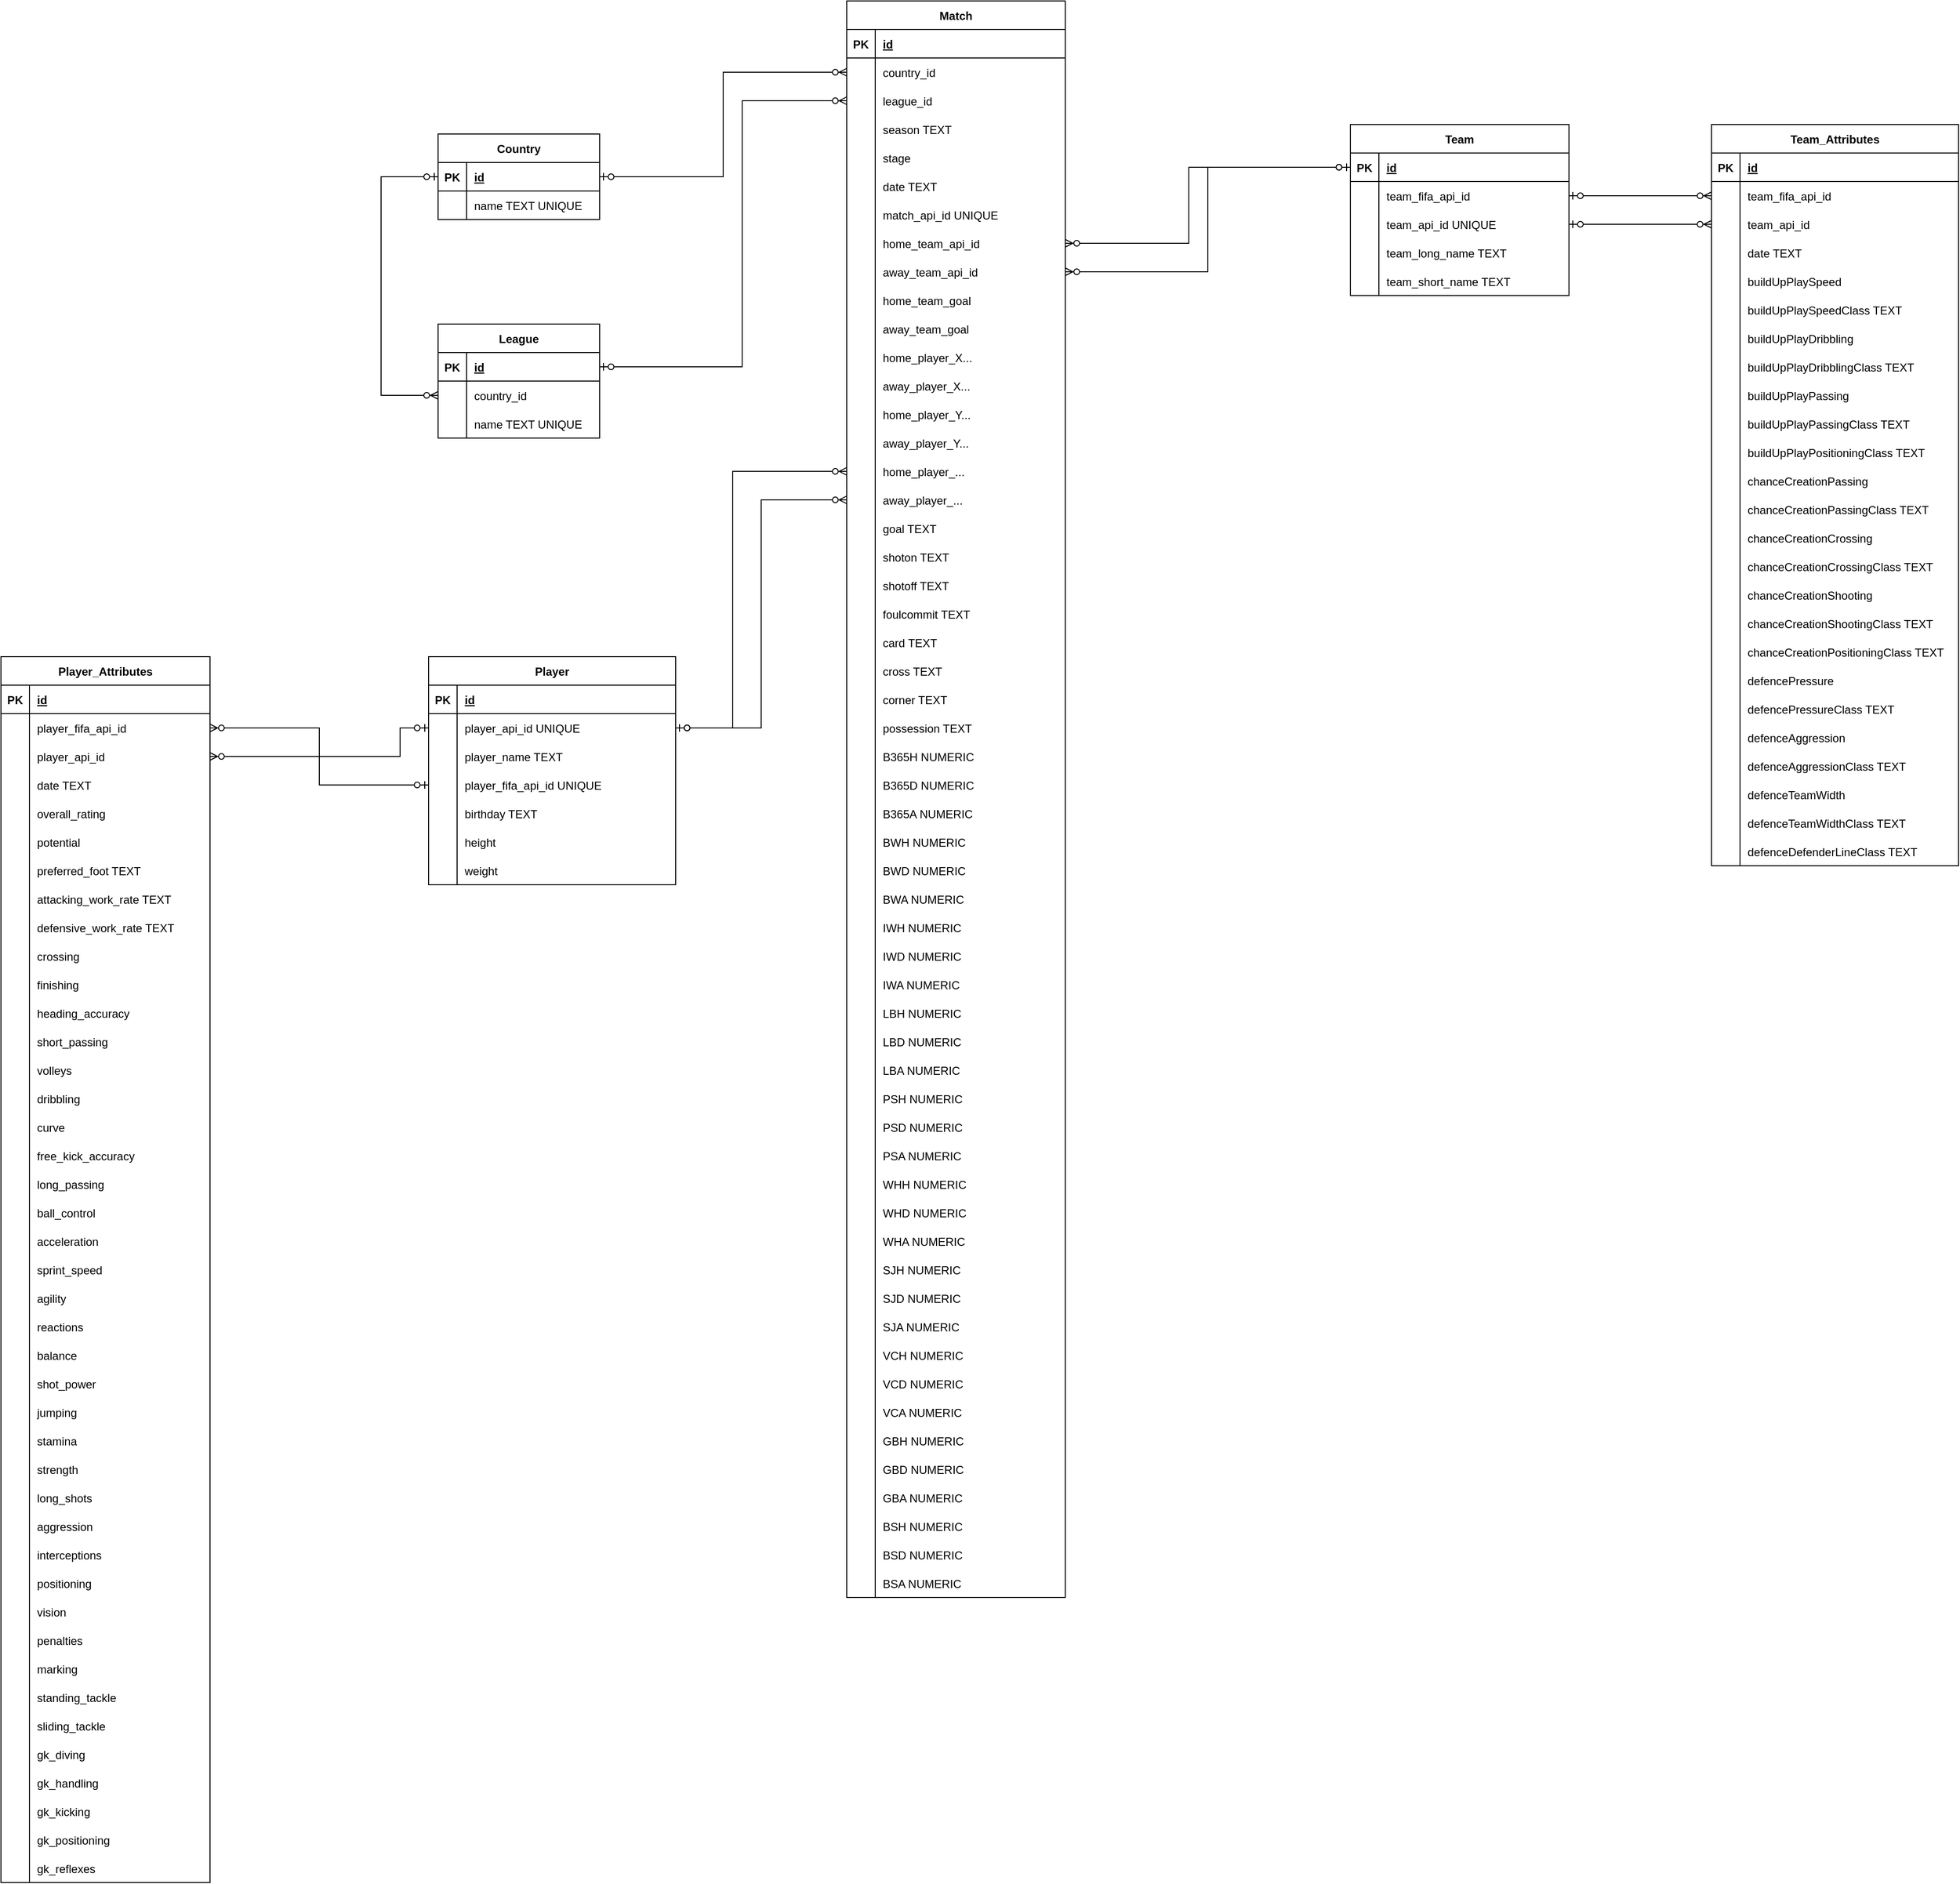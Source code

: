<mxfile version="26.0.14">
  <diagram name="Page-1" id="R68HehCGDI5DnvVGcU4l">
    <mxGraphModel dx="2216" dy="1832" grid="1" gridSize="10" guides="1" tooltips="1" connect="1" arrows="1" fold="1" page="1" pageScale="1" pageWidth="850" pageHeight="1100" math="0" shadow="0">
      <root>
        <mxCell id="0" />
        <mxCell id="1" parent="0" />
        <mxCell id="Rqg7A6xBKSwPC9z2pmb6-1996" value="Player_Attributes" style="shape=table;startSize=30;container=1;collapsible=1;childLayout=tableLayout;fixedRows=1;rowLines=0;fontStyle=1;align=center;resizeLast=1;" parent="1" vertex="1">
          <mxGeometry x="-620" y="140" width="220" height="1290" as="geometry" />
        </mxCell>
        <mxCell id="Rqg7A6xBKSwPC9z2pmb6-1997" value="" style="shape=tableRow;horizontal=0;startSize=0;swimlaneHead=0;swimlaneBody=0;fillColor=none;collapsible=0;dropTarget=0;points=[[0,0.5],[1,0.5]];portConstraint=eastwest;strokeColor=inherit;top=0;left=0;right=0;bottom=1;" parent="Rqg7A6xBKSwPC9z2pmb6-1996" vertex="1">
          <mxGeometry y="30" width="220" height="30" as="geometry" />
        </mxCell>
        <mxCell id="Rqg7A6xBKSwPC9z2pmb6-1998" value="PK" style="shape=partialRectangle;overflow=hidden;connectable=0;fillColor=none;strokeColor=inherit;top=0;left=0;bottom=0;right=0;fontStyle=1;" parent="Rqg7A6xBKSwPC9z2pmb6-1997" vertex="1">
          <mxGeometry width="30" height="30" as="geometry">
            <mxRectangle width="30" height="30" as="alternateBounds" />
          </mxGeometry>
        </mxCell>
        <mxCell id="Rqg7A6xBKSwPC9z2pmb6-1999" value="id&#x9;  " style="shape=partialRectangle;overflow=hidden;connectable=0;fillColor=none;align=left;strokeColor=inherit;top=0;left=0;bottom=0;right=0;spacingLeft=6;fontStyle=5;" parent="Rqg7A6xBKSwPC9z2pmb6-1997" vertex="1">
          <mxGeometry x="30" width="190" height="30" as="geometry">
            <mxRectangle width="190" height="30" as="alternateBounds" />
          </mxGeometry>
        </mxCell>
        <mxCell id="Rqg7A6xBKSwPC9z2pmb6-2000" value="" style="shape=tableRow;horizontal=0;startSize=0;swimlaneHead=0;swimlaneBody=0;fillColor=none;collapsible=0;dropTarget=0;points=[[0,0.5],[1,0.5]];portConstraint=eastwest;strokeColor=inherit;top=0;left=0;right=0;bottom=0;" parent="Rqg7A6xBKSwPC9z2pmb6-1996" vertex="1">
          <mxGeometry y="60" width="220" height="30" as="geometry" />
        </mxCell>
        <mxCell id="Rqg7A6xBKSwPC9z2pmb6-2001" value="" style="shape=partialRectangle;overflow=hidden;connectable=0;fillColor=none;strokeColor=inherit;top=0;left=0;bottom=0;right=0;" parent="Rqg7A6xBKSwPC9z2pmb6-2000" vertex="1">
          <mxGeometry width="30" height="30" as="geometry">
            <mxRectangle width="30" height="30" as="alternateBounds" />
          </mxGeometry>
        </mxCell>
        <mxCell id="Rqg7A6xBKSwPC9z2pmb6-2002" value="player_fifa_api_id&#x9;" style="shape=partialRectangle;overflow=hidden;connectable=0;fillColor=none;align=left;strokeColor=inherit;top=0;left=0;bottom=0;right=0;spacingLeft=6;" parent="Rqg7A6xBKSwPC9z2pmb6-2000" vertex="1">
          <mxGeometry x="30" width="190" height="30" as="geometry">
            <mxRectangle width="190" height="30" as="alternateBounds" />
          </mxGeometry>
        </mxCell>
        <mxCell id="Rqg7A6xBKSwPC9z2pmb6-2003" value="" style="shape=tableRow;horizontal=0;startSize=0;swimlaneHead=0;swimlaneBody=0;fillColor=none;collapsible=0;dropTarget=0;points=[[0,0.5],[1,0.5]];portConstraint=eastwest;strokeColor=inherit;top=0;left=0;right=0;bottom=0;" parent="Rqg7A6xBKSwPC9z2pmb6-1996" vertex="1">
          <mxGeometry y="90" width="220" height="30" as="geometry" />
        </mxCell>
        <mxCell id="Rqg7A6xBKSwPC9z2pmb6-2004" value="" style="shape=partialRectangle;overflow=hidden;connectable=0;fillColor=none;strokeColor=inherit;top=0;left=0;bottom=0;right=0;" parent="Rqg7A6xBKSwPC9z2pmb6-2003" vertex="1">
          <mxGeometry width="30" height="30" as="geometry">
            <mxRectangle width="30" height="30" as="alternateBounds" />
          </mxGeometry>
        </mxCell>
        <mxCell id="Rqg7A6xBKSwPC9z2pmb6-2005" value="player_api_id&#x9;" style="shape=partialRectangle;overflow=hidden;connectable=0;fillColor=none;align=left;strokeColor=inherit;top=0;left=0;bottom=0;right=0;spacingLeft=6;" parent="Rqg7A6xBKSwPC9z2pmb6-2003" vertex="1">
          <mxGeometry x="30" width="190" height="30" as="geometry">
            <mxRectangle width="190" height="30" as="alternateBounds" />
          </mxGeometry>
        </mxCell>
        <mxCell id="Rqg7A6xBKSwPC9z2pmb6-2006" value="" style="shape=tableRow;horizontal=0;startSize=0;swimlaneHead=0;swimlaneBody=0;fillColor=none;collapsible=0;dropTarget=0;points=[[0,0.5],[1,0.5]];portConstraint=eastwest;strokeColor=inherit;top=0;left=0;right=0;bottom=0;" parent="Rqg7A6xBKSwPC9z2pmb6-1996" vertex="1">
          <mxGeometry y="120" width="220" height="30" as="geometry" />
        </mxCell>
        <mxCell id="Rqg7A6xBKSwPC9z2pmb6-2007" value="" style="shape=partialRectangle;overflow=hidden;connectable=0;fillColor=none;strokeColor=inherit;top=0;left=0;bottom=0;right=0;" parent="Rqg7A6xBKSwPC9z2pmb6-2006" vertex="1">
          <mxGeometry width="30" height="30" as="geometry">
            <mxRectangle width="30" height="30" as="alternateBounds" />
          </mxGeometry>
        </mxCell>
        <mxCell id="Rqg7A6xBKSwPC9z2pmb6-2008" value="date&#x9;TEXT" style="shape=partialRectangle;overflow=hidden;connectable=0;fillColor=none;align=left;strokeColor=inherit;top=0;left=0;bottom=0;right=0;spacingLeft=6;" parent="Rqg7A6xBKSwPC9z2pmb6-2006" vertex="1">
          <mxGeometry x="30" width="190" height="30" as="geometry">
            <mxRectangle width="190" height="30" as="alternateBounds" />
          </mxGeometry>
        </mxCell>
        <mxCell id="Rqg7A6xBKSwPC9z2pmb6-2009" value="" style="shape=tableRow;horizontal=0;startSize=0;swimlaneHead=0;swimlaneBody=0;fillColor=none;collapsible=0;dropTarget=0;points=[[0,0.5],[1,0.5]];portConstraint=eastwest;strokeColor=inherit;top=0;left=0;right=0;bottom=0;" parent="Rqg7A6xBKSwPC9z2pmb6-1996" vertex="1">
          <mxGeometry y="150" width="220" height="30" as="geometry" />
        </mxCell>
        <mxCell id="Rqg7A6xBKSwPC9z2pmb6-2010" value="" style="shape=partialRectangle;overflow=hidden;connectable=0;fillColor=none;strokeColor=inherit;top=0;left=0;bottom=0;right=0;" parent="Rqg7A6xBKSwPC9z2pmb6-2009" vertex="1">
          <mxGeometry width="30" height="30" as="geometry">
            <mxRectangle width="30" height="30" as="alternateBounds" />
          </mxGeometry>
        </mxCell>
        <mxCell id="Rqg7A6xBKSwPC9z2pmb6-2011" value="overall_rating&#x9;" style="shape=partialRectangle;overflow=hidden;connectable=0;fillColor=none;align=left;strokeColor=inherit;top=0;left=0;bottom=0;right=0;spacingLeft=6;" parent="Rqg7A6xBKSwPC9z2pmb6-2009" vertex="1">
          <mxGeometry x="30" width="190" height="30" as="geometry">
            <mxRectangle width="190" height="30" as="alternateBounds" />
          </mxGeometry>
        </mxCell>
        <mxCell id="Rqg7A6xBKSwPC9z2pmb6-2012" value="" style="shape=tableRow;horizontal=0;startSize=0;swimlaneHead=0;swimlaneBody=0;fillColor=none;collapsible=0;dropTarget=0;points=[[0,0.5],[1,0.5]];portConstraint=eastwest;strokeColor=inherit;top=0;left=0;right=0;bottom=0;" parent="Rqg7A6xBKSwPC9z2pmb6-1996" vertex="1">
          <mxGeometry y="180" width="220" height="30" as="geometry" />
        </mxCell>
        <mxCell id="Rqg7A6xBKSwPC9z2pmb6-2013" value="" style="shape=partialRectangle;overflow=hidden;connectable=0;fillColor=none;strokeColor=inherit;top=0;left=0;bottom=0;right=0;" parent="Rqg7A6xBKSwPC9z2pmb6-2012" vertex="1">
          <mxGeometry width="30" height="30" as="geometry">
            <mxRectangle width="30" height="30" as="alternateBounds" />
          </mxGeometry>
        </mxCell>
        <mxCell id="Rqg7A6xBKSwPC9z2pmb6-2014" value="potential&#x9;" style="shape=partialRectangle;overflow=hidden;connectable=0;fillColor=none;align=left;strokeColor=inherit;top=0;left=0;bottom=0;right=0;spacingLeft=6;" parent="Rqg7A6xBKSwPC9z2pmb6-2012" vertex="1">
          <mxGeometry x="30" width="190" height="30" as="geometry">
            <mxRectangle width="190" height="30" as="alternateBounds" />
          </mxGeometry>
        </mxCell>
        <mxCell id="Rqg7A6xBKSwPC9z2pmb6-2015" value="" style="shape=tableRow;horizontal=0;startSize=0;swimlaneHead=0;swimlaneBody=0;fillColor=none;collapsible=0;dropTarget=0;points=[[0,0.5],[1,0.5]];portConstraint=eastwest;strokeColor=inherit;top=0;left=0;right=0;bottom=0;" parent="Rqg7A6xBKSwPC9z2pmb6-1996" vertex="1">
          <mxGeometry y="210" width="220" height="30" as="geometry" />
        </mxCell>
        <mxCell id="Rqg7A6xBKSwPC9z2pmb6-2016" value="" style="shape=partialRectangle;overflow=hidden;connectable=0;fillColor=none;strokeColor=inherit;top=0;left=0;bottom=0;right=0;" parent="Rqg7A6xBKSwPC9z2pmb6-2015" vertex="1">
          <mxGeometry width="30" height="30" as="geometry">
            <mxRectangle width="30" height="30" as="alternateBounds" />
          </mxGeometry>
        </mxCell>
        <mxCell id="Rqg7A6xBKSwPC9z2pmb6-2017" value="preferred_foot&#x9;TEXT" style="shape=partialRectangle;overflow=hidden;connectable=0;fillColor=none;align=left;strokeColor=inherit;top=0;left=0;bottom=0;right=0;spacingLeft=6;" parent="Rqg7A6xBKSwPC9z2pmb6-2015" vertex="1">
          <mxGeometry x="30" width="190" height="30" as="geometry">
            <mxRectangle width="190" height="30" as="alternateBounds" />
          </mxGeometry>
        </mxCell>
        <mxCell id="Rqg7A6xBKSwPC9z2pmb6-2018" value="" style="shape=tableRow;horizontal=0;startSize=0;swimlaneHead=0;swimlaneBody=0;fillColor=none;collapsible=0;dropTarget=0;points=[[0,0.5],[1,0.5]];portConstraint=eastwest;strokeColor=inherit;top=0;left=0;right=0;bottom=0;" parent="Rqg7A6xBKSwPC9z2pmb6-1996" vertex="1">
          <mxGeometry y="240" width="220" height="30" as="geometry" />
        </mxCell>
        <mxCell id="Rqg7A6xBKSwPC9z2pmb6-2019" value="" style="shape=partialRectangle;overflow=hidden;connectable=0;fillColor=none;strokeColor=inherit;top=0;left=0;bottom=0;right=0;" parent="Rqg7A6xBKSwPC9z2pmb6-2018" vertex="1">
          <mxGeometry width="30" height="30" as="geometry">
            <mxRectangle width="30" height="30" as="alternateBounds" />
          </mxGeometry>
        </mxCell>
        <mxCell id="Rqg7A6xBKSwPC9z2pmb6-2020" value="attacking_work_rate&#x9;TEXT" style="shape=partialRectangle;overflow=hidden;connectable=0;fillColor=none;align=left;strokeColor=inherit;top=0;left=0;bottom=0;right=0;spacingLeft=6;" parent="Rqg7A6xBKSwPC9z2pmb6-2018" vertex="1">
          <mxGeometry x="30" width="190" height="30" as="geometry">
            <mxRectangle width="190" height="30" as="alternateBounds" />
          </mxGeometry>
        </mxCell>
        <mxCell id="Rqg7A6xBKSwPC9z2pmb6-2021" value="" style="shape=tableRow;horizontal=0;startSize=0;swimlaneHead=0;swimlaneBody=0;fillColor=none;collapsible=0;dropTarget=0;points=[[0,0.5],[1,0.5]];portConstraint=eastwest;strokeColor=inherit;top=0;left=0;right=0;bottom=0;" parent="Rqg7A6xBKSwPC9z2pmb6-1996" vertex="1">
          <mxGeometry y="270" width="220" height="30" as="geometry" />
        </mxCell>
        <mxCell id="Rqg7A6xBKSwPC9z2pmb6-2022" value="" style="shape=partialRectangle;overflow=hidden;connectable=0;fillColor=none;strokeColor=inherit;top=0;left=0;bottom=0;right=0;" parent="Rqg7A6xBKSwPC9z2pmb6-2021" vertex="1">
          <mxGeometry width="30" height="30" as="geometry">
            <mxRectangle width="30" height="30" as="alternateBounds" />
          </mxGeometry>
        </mxCell>
        <mxCell id="Rqg7A6xBKSwPC9z2pmb6-2023" value="defensive_work_rate&#x9;TEXT" style="shape=partialRectangle;overflow=hidden;connectable=0;fillColor=none;align=left;strokeColor=inherit;top=0;left=0;bottom=0;right=0;spacingLeft=6;" parent="Rqg7A6xBKSwPC9z2pmb6-2021" vertex="1">
          <mxGeometry x="30" width="190" height="30" as="geometry">
            <mxRectangle width="190" height="30" as="alternateBounds" />
          </mxGeometry>
        </mxCell>
        <mxCell id="Rqg7A6xBKSwPC9z2pmb6-2024" value="" style="shape=tableRow;horizontal=0;startSize=0;swimlaneHead=0;swimlaneBody=0;fillColor=none;collapsible=0;dropTarget=0;points=[[0,0.5],[1,0.5]];portConstraint=eastwest;strokeColor=inherit;top=0;left=0;right=0;bottom=0;" parent="Rqg7A6xBKSwPC9z2pmb6-1996" vertex="1">
          <mxGeometry y="300" width="220" height="30" as="geometry" />
        </mxCell>
        <mxCell id="Rqg7A6xBKSwPC9z2pmb6-2025" value="" style="shape=partialRectangle;overflow=hidden;connectable=0;fillColor=none;strokeColor=inherit;top=0;left=0;bottom=0;right=0;" parent="Rqg7A6xBKSwPC9z2pmb6-2024" vertex="1">
          <mxGeometry width="30" height="30" as="geometry">
            <mxRectangle width="30" height="30" as="alternateBounds" />
          </mxGeometry>
        </mxCell>
        <mxCell id="Rqg7A6xBKSwPC9z2pmb6-2026" value="crossing&#x9;" style="shape=partialRectangle;overflow=hidden;connectable=0;fillColor=none;align=left;strokeColor=inherit;top=0;left=0;bottom=0;right=0;spacingLeft=6;" parent="Rqg7A6xBKSwPC9z2pmb6-2024" vertex="1">
          <mxGeometry x="30" width="190" height="30" as="geometry">
            <mxRectangle width="190" height="30" as="alternateBounds" />
          </mxGeometry>
        </mxCell>
        <mxCell id="Rqg7A6xBKSwPC9z2pmb6-2027" value="" style="shape=tableRow;horizontal=0;startSize=0;swimlaneHead=0;swimlaneBody=0;fillColor=none;collapsible=0;dropTarget=0;points=[[0,0.5],[1,0.5]];portConstraint=eastwest;strokeColor=inherit;top=0;left=0;right=0;bottom=0;" parent="Rqg7A6xBKSwPC9z2pmb6-1996" vertex="1">
          <mxGeometry y="330" width="220" height="30" as="geometry" />
        </mxCell>
        <mxCell id="Rqg7A6xBKSwPC9z2pmb6-2028" value="" style="shape=partialRectangle;overflow=hidden;connectable=0;fillColor=none;strokeColor=inherit;top=0;left=0;bottom=0;right=0;" parent="Rqg7A6xBKSwPC9z2pmb6-2027" vertex="1">
          <mxGeometry width="30" height="30" as="geometry">
            <mxRectangle width="30" height="30" as="alternateBounds" />
          </mxGeometry>
        </mxCell>
        <mxCell id="Rqg7A6xBKSwPC9z2pmb6-2029" value="finishing&#x9;" style="shape=partialRectangle;overflow=hidden;connectable=0;fillColor=none;align=left;strokeColor=inherit;top=0;left=0;bottom=0;right=0;spacingLeft=6;" parent="Rqg7A6xBKSwPC9z2pmb6-2027" vertex="1">
          <mxGeometry x="30" width="190" height="30" as="geometry">
            <mxRectangle width="190" height="30" as="alternateBounds" />
          </mxGeometry>
        </mxCell>
        <mxCell id="Rqg7A6xBKSwPC9z2pmb6-2030" value="" style="shape=tableRow;horizontal=0;startSize=0;swimlaneHead=0;swimlaneBody=0;fillColor=none;collapsible=0;dropTarget=0;points=[[0,0.5],[1,0.5]];portConstraint=eastwest;strokeColor=inherit;top=0;left=0;right=0;bottom=0;" parent="Rqg7A6xBKSwPC9z2pmb6-1996" vertex="1">
          <mxGeometry y="360" width="220" height="30" as="geometry" />
        </mxCell>
        <mxCell id="Rqg7A6xBKSwPC9z2pmb6-2031" value="" style="shape=partialRectangle;overflow=hidden;connectable=0;fillColor=none;strokeColor=inherit;top=0;left=0;bottom=0;right=0;" parent="Rqg7A6xBKSwPC9z2pmb6-2030" vertex="1">
          <mxGeometry width="30" height="30" as="geometry">
            <mxRectangle width="30" height="30" as="alternateBounds" />
          </mxGeometry>
        </mxCell>
        <mxCell id="Rqg7A6xBKSwPC9z2pmb6-2032" value="heading_accuracy&#x9;" style="shape=partialRectangle;overflow=hidden;connectable=0;fillColor=none;align=left;strokeColor=inherit;top=0;left=0;bottom=0;right=0;spacingLeft=6;" parent="Rqg7A6xBKSwPC9z2pmb6-2030" vertex="1">
          <mxGeometry x="30" width="190" height="30" as="geometry">
            <mxRectangle width="190" height="30" as="alternateBounds" />
          </mxGeometry>
        </mxCell>
        <mxCell id="Rqg7A6xBKSwPC9z2pmb6-2033" value="" style="shape=tableRow;horizontal=0;startSize=0;swimlaneHead=0;swimlaneBody=0;fillColor=none;collapsible=0;dropTarget=0;points=[[0,0.5],[1,0.5]];portConstraint=eastwest;strokeColor=inherit;top=0;left=0;right=0;bottom=0;" parent="Rqg7A6xBKSwPC9z2pmb6-1996" vertex="1">
          <mxGeometry y="390" width="220" height="30" as="geometry" />
        </mxCell>
        <mxCell id="Rqg7A6xBKSwPC9z2pmb6-2034" value="" style="shape=partialRectangle;overflow=hidden;connectable=0;fillColor=none;strokeColor=inherit;top=0;left=0;bottom=0;right=0;" parent="Rqg7A6xBKSwPC9z2pmb6-2033" vertex="1">
          <mxGeometry width="30" height="30" as="geometry">
            <mxRectangle width="30" height="30" as="alternateBounds" />
          </mxGeometry>
        </mxCell>
        <mxCell id="Rqg7A6xBKSwPC9z2pmb6-2035" value="short_passing&#x9;" style="shape=partialRectangle;overflow=hidden;connectable=0;fillColor=none;align=left;strokeColor=inherit;top=0;left=0;bottom=0;right=0;spacingLeft=6;" parent="Rqg7A6xBKSwPC9z2pmb6-2033" vertex="1">
          <mxGeometry x="30" width="190" height="30" as="geometry">
            <mxRectangle width="190" height="30" as="alternateBounds" />
          </mxGeometry>
        </mxCell>
        <mxCell id="Rqg7A6xBKSwPC9z2pmb6-2036" value="" style="shape=tableRow;horizontal=0;startSize=0;swimlaneHead=0;swimlaneBody=0;fillColor=none;collapsible=0;dropTarget=0;points=[[0,0.5],[1,0.5]];portConstraint=eastwest;strokeColor=inherit;top=0;left=0;right=0;bottom=0;" parent="Rqg7A6xBKSwPC9z2pmb6-1996" vertex="1">
          <mxGeometry y="420" width="220" height="30" as="geometry" />
        </mxCell>
        <mxCell id="Rqg7A6xBKSwPC9z2pmb6-2037" value="" style="shape=partialRectangle;overflow=hidden;connectable=0;fillColor=none;strokeColor=inherit;top=0;left=0;bottom=0;right=0;" parent="Rqg7A6xBKSwPC9z2pmb6-2036" vertex="1">
          <mxGeometry width="30" height="30" as="geometry">
            <mxRectangle width="30" height="30" as="alternateBounds" />
          </mxGeometry>
        </mxCell>
        <mxCell id="Rqg7A6xBKSwPC9z2pmb6-2038" value="volleys&#x9;" style="shape=partialRectangle;overflow=hidden;connectable=0;fillColor=none;align=left;strokeColor=inherit;top=0;left=0;bottom=0;right=0;spacingLeft=6;" parent="Rqg7A6xBKSwPC9z2pmb6-2036" vertex="1">
          <mxGeometry x="30" width="190" height="30" as="geometry">
            <mxRectangle width="190" height="30" as="alternateBounds" />
          </mxGeometry>
        </mxCell>
        <mxCell id="Rqg7A6xBKSwPC9z2pmb6-2039" value="" style="shape=tableRow;horizontal=0;startSize=0;swimlaneHead=0;swimlaneBody=0;fillColor=none;collapsible=0;dropTarget=0;points=[[0,0.5],[1,0.5]];portConstraint=eastwest;strokeColor=inherit;top=0;left=0;right=0;bottom=0;" parent="Rqg7A6xBKSwPC9z2pmb6-1996" vertex="1">
          <mxGeometry y="450" width="220" height="30" as="geometry" />
        </mxCell>
        <mxCell id="Rqg7A6xBKSwPC9z2pmb6-2040" value="" style="shape=partialRectangle;overflow=hidden;connectable=0;fillColor=none;strokeColor=inherit;top=0;left=0;bottom=0;right=0;" parent="Rqg7A6xBKSwPC9z2pmb6-2039" vertex="1">
          <mxGeometry width="30" height="30" as="geometry">
            <mxRectangle width="30" height="30" as="alternateBounds" />
          </mxGeometry>
        </mxCell>
        <mxCell id="Rqg7A6xBKSwPC9z2pmb6-2041" value="dribbling&#x9;" style="shape=partialRectangle;overflow=hidden;connectable=0;fillColor=none;align=left;strokeColor=inherit;top=0;left=0;bottom=0;right=0;spacingLeft=6;" parent="Rqg7A6xBKSwPC9z2pmb6-2039" vertex="1">
          <mxGeometry x="30" width="190" height="30" as="geometry">
            <mxRectangle width="190" height="30" as="alternateBounds" />
          </mxGeometry>
        </mxCell>
        <mxCell id="Rqg7A6xBKSwPC9z2pmb6-2042" value="" style="shape=tableRow;horizontal=0;startSize=0;swimlaneHead=0;swimlaneBody=0;fillColor=none;collapsible=0;dropTarget=0;points=[[0,0.5],[1,0.5]];portConstraint=eastwest;strokeColor=inherit;top=0;left=0;right=0;bottom=0;" parent="Rqg7A6xBKSwPC9z2pmb6-1996" vertex="1">
          <mxGeometry y="480" width="220" height="30" as="geometry" />
        </mxCell>
        <mxCell id="Rqg7A6xBKSwPC9z2pmb6-2043" value="" style="shape=partialRectangle;overflow=hidden;connectable=0;fillColor=none;strokeColor=inherit;top=0;left=0;bottom=0;right=0;" parent="Rqg7A6xBKSwPC9z2pmb6-2042" vertex="1">
          <mxGeometry width="30" height="30" as="geometry">
            <mxRectangle width="30" height="30" as="alternateBounds" />
          </mxGeometry>
        </mxCell>
        <mxCell id="Rqg7A6xBKSwPC9z2pmb6-2044" value="curve&#x9;" style="shape=partialRectangle;overflow=hidden;connectable=0;fillColor=none;align=left;strokeColor=inherit;top=0;left=0;bottom=0;right=0;spacingLeft=6;" parent="Rqg7A6xBKSwPC9z2pmb6-2042" vertex="1">
          <mxGeometry x="30" width="190" height="30" as="geometry">
            <mxRectangle width="190" height="30" as="alternateBounds" />
          </mxGeometry>
        </mxCell>
        <mxCell id="Rqg7A6xBKSwPC9z2pmb6-2045" value="" style="shape=tableRow;horizontal=0;startSize=0;swimlaneHead=0;swimlaneBody=0;fillColor=none;collapsible=0;dropTarget=0;points=[[0,0.5],[1,0.5]];portConstraint=eastwest;strokeColor=inherit;top=0;left=0;right=0;bottom=0;" parent="Rqg7A6xBKSwPC9z2pmb6-1996" vertex="1">
          <mxGeometry y="510" width="220" height="30" as="geometry" />
        </mxCell>
        <mxCell id="Rqg7A6xBKSwPC9z2pmb6-2046" value="" style="shape=partialRectangle;overflow=hidden;connectable=0;fillColor=none;strokeColor=inherit;top=0;left=0;bottom=0;right=0;" parent="Rqg7A6xBKSwPC9z2pmb6-2045" vertex="1">
          <mxGeometry width="30" height="30" as="geometry">
            <mxRectangle width="30" height="30" as="alternateBounds" />
          </mxGeometry>
        </mxCell>
        <mxCell id="Rqg7A6xBKSwPC9z2pmb6-2047" value="free_kick_accuracy&#x9;" style="shape=partialRectangle;overflow=hidden;connectable=0;fillColor=none;align=left;strokeColor=inherit;top=0;left=0;bottom=0;right=0;spacingLeft=6;" parent="Rqg7A6xBKSwPC9z2pmb6-2045" vertex="1">
          <mxGeometry x="30" width="190" height="30" as="geometry">
            <mxRectangle width="190" height="30" as="alternateBounds" />
          </mxGeometry>
        </mxCell>
        <mxCell id="Rqg7A6xBKSwPC9z2pmb6-2048" value="" style="shape=tableRow;horizontal=0;startSize=0;swimlaneHead=0;swimlaneBody=0;fillColor=none;collapsible=0;dropTarget=0;points=[[0,0.5],[1,0.5]];portConstraint=eastwest;strokeColor=inherit;top=0;left=0;right=0;bottom=0;" parent="Rqg7A6xBKSwPC9z2pmb6-1996" vertex="1">
          <mxGeometry y="540" width="220" height="30" as="geometry" />
        </mxCell>
        <mxCell id="Rqg7A6xBKSwPC9z2pmb6-2049" value="" style="shape=partialRectangle;overflow=hidden;connectable=0;fillColor=none;strokeColor=inherit;top=0;left=0;bottom=0;right=0;" parent="Rqg7A6xBKSwPC9z2pmb6-2048" vertex="1">
          <mxGeometry width="30" height="30" as="geometry">
            <mxRectangle width="30" height="30" as="alternateBounds" />
          </mxGeometry>
        </mxCell>
        <mxCell id="Rqg7A6xBKSwPC9z2pmb6-2050" value="long_passing&#x9;" style="shape=partialRectangle;overflow=hidden;connectable=0;fillColor=none;align=left;strokeColor=inherit;top=0;left=0;bottom=0;right=0;spacingLeft=6;" parent="Rqg7A6xBKSwPC9z2pmb6-2048" vertex="1">
          <mxGeometry x="30" width="190" height="30" as="geometry">
            <mxRectangle width="190" height="30" as="alternateBounds" />
          </mxGeometry>
        </mxCell>
        <mxCell id="Rqg7A6xBKSwPC9z2pmb6-2051" value="" style="shape=tableRow;horizontal=0;startSize=0;swimlaneHead=0;swimlaneBody=0;fillColor=none;collapsible=0;dropTarget=0;points=[[0,0.5],[1,0.5]];portConstraint=eastwest;strokeColor=inherit;top=0;left=0;right=0;bottom=0;" parent="Rqg7A6xBKSwPC9z2pmb6-1996" vertex="1">
          <mxGeometry y="570" width="220" height="30" as="geometry" />
        </mxCell>
        <mxCell id="Rqg7A6xBKSwPC9z2pmb6-2052" value="" style="shape=partialRectangle;overflow=hidden;connectable=0;fillColor=none;strokeColor=inherit;top=0;left=0;bottom=0;right=0;" parent="Rqg7A6xBKSwPC9z2pmb6-2051" vertex="1">
          <mxGeometry width="30" height="30" as="geometry">
            <mxRectangle width="30" height="30" as="alternateBounds" />
          </mxGeometry>
        </mxCell>
        <mxCell id="Rqg7A6xBKSwPC9z2pmb6-2053" value="ball_control&#x9;" style="shape=partialRectangle;overflow=hidden;connectable=0;fillColor=none;align=left;strokeColor=inherit;top=0;left=0;bottom=0;right=0;spacingLeft=6;" parent="Rqg7A6xBKSwPC9z2pmb6-2051" vertex="1">
          <mxGeometry x="30" width="190" height="30" as="geometry">
            <mxRectangle width="190" height="30" as="alternateBounds" />
          </mxGeometry>
        </mxCell>
        <mxCell id="Rqg7A6xBKSwPC9z2pmb6-2054" value="" style="shape=tableRow;horizontal=0;startSize=0;swimlaneHead=0;swimlaneBody=0;fillColor=none;collapsible=0;dropTarget=0;points=[[0,0.5],[1,0.5]];portConstraint=eastwest;strokeColor=inherit;top=0;left=0;right=0;bottom=0;" parent="Rqg7A6xBKSwPC9z2pmb6-1996" vertex="1">
          <mxGeometry y="600" width="220" height="30" as="geometry" />
        </mxCell>
        <mxCell id="Rqg7A6xBKSwPC9z2pmb6-2055" value="" style="shape=partialRectangle;overflow=hidden;connectable=0;fillColor=none;strokeColor=inherit;top=0;left=0;bottom=0;right=0;" parent="Rqg7A6xBKSwPC9z2pmb6-2054" vertex="1">
          <mxGeometry width="30" height="30" as="geometry">
            <mxRectangle width="30" height="30" as="alternateBounds" />
          </mxGeometry>
        </mxCell>
        <mxCell id="Rqg7A6xBKSwPC9z2pmb6-2056" value="acceleration&#x9;" style="shape=partialRectangle;overflow=hidden;connectable=0;fillColor=none;align=left;strokeColor=inherit;top=0;left=0;bottom=0;right=0;spacingLeft=6;" parent="Rqg7A6xBKSwPC9z2pmb6-2054" vertex="1">
          <mxGeometry x="30" width="190" height="30" as="geometry">
            <mxRectangle width="190" height="30" as="alternateBounds" />
          </mxGeometry>
        </mxCell>
        <mxCell id="Rqg7A6xBKSwPC9z2pmb6-2057" value="" style="shape=tableRow;horizontal=0;startSize=0;swimlaneHead=0;swimlaneBody=0;fillColor=none;collapsible=0;dropTarget=0;points=[[0,0.5],[1,0.5]];portConstraint=eastwest;strokeColor=inherit;top=0;left=0;right=0;bottom=0;" parent="Rqg7A6xBKSwPC9z2pmb6-1996" vertex="1">
          <mxGeometry y="630" width="220" height="30" as="geometry" />
        </mxCell>
        <mxCell id="Rqg7A6xBKSwPC9z2pmb6-2058" value="" style="shape=partialRectangle;overflow=hidden;connectable=0;fillColor=none;strokeColor=inherit;top=0;left=0;bottom=0;right=0;" parent="Rqg7A6xBKSwPC9z2pmb6-2057" vertex="1">
          <mxGeometry width="30" height="30" as="geometry">
            <mxRectangle width="30" height="30" as="alternateBounds" />
          </mxGeometry>
        </mxCell>
        <mxCell id="Rqg7A6xBKSwPC9z2pmb6-2059" value="sprint_speed&#x9;" style="shape=partialRectangle;overflow=hidden;connectable=0;fillColor=none;align=left;strokeColor=inherit;top=0;left=0;bottom=0;right=0;spacingLeft=6;" parent="Rqg7A6xBKSwPC9z2pmb6-2057" vertex="1">
          <mxGeometry x="30" width="190" height="30" as="geometry">
            <mxRectangle width="190" height="30" as="alternateBounds" />
          </mxGeometry>
        </mxCell>
        <mxCell id="Rqg7A6xBKSwPC9z2pmb6-2060" value="" style="shape=tableRow;horizontal=0;startSize=0;swimlaneHead=0;swimlaneBody=0;fillColor=none;collapsible=0;dropTarget=0;points=[[0,0.5],[1,0.5]];portConstraint=eastwest;strokeColor=inherit;top=0;left=0;right=0;bottom=0;" parent="Rqg7A6xBKSwPC9z2pmb6-1996" vertex="1">
          <mxGeometry y="660" width="220" height="30" as="geometry" />
        </mxCell>
        <mxCell id="Rqg7A6xBKSwPC9z2pmb6-2061" value="" style="shape=partialRectangle;overflow=hidden;connectable=0;fillColor=none;strokeColor=inherit;top=0;left=0;bottom=0;right=0;" parent="Rqg7A6xBKSwPC9z2pmb6-2060" vertex="1">
          <mxGeometry width="30" height="30" as="geometry">
            <mxRectangle width="30" height="30" as="alternateBounds" />
          </mxGeometry>
        </mxCell>
        <mxCell id="Rqg7A6xBKSwPC9z2pmb6-2062" value="agility&#x9;" style="shape=partialRectangle;overflow=hidden;connectable=0;fillColor=none;align=left;strokeColor=inherit;top=0;left=0;bottom=0;right=0;spacingLeft=6;" parent="Rqg7A6xBKSwPC9z2pmb6-2060" vertex="1">
          <mxGeometry x="30" width="190" height="30" as="geometry">
            <mxRectangle width="190" height="30" as="alternateBounds" />
          </mxGeometry>
        </mxCell>
        <mxCell id="Rqg7A6xBKSwPC9z2pmb6-2063" value="" style="shape=tableRow;horizontal=0;startSize=0;swimlaneHead=0;swimlaneBody=0;fillColor=none;collapsible=0;dropTarget=0;points=[[0,0.5],[1,0.5]];portConstraint=eastwest;strokeColor=inherit;top=0;left=0;right=0;bottom=0;" parent="Rqg7A6xBKSwPC9z2pmb6-1996" vertex="1">
          <mxGeometry y="690" width="220" height="30" as="geometry" />
        </mxCell>
        <mxCell id="Rqg7A6xBKSwPC9z2pmb6-2064" value="" style="shape=partialRectangle;overflow=hidden;connectable=0;fillColor=none;strokeColor=inherit;top=0;left=0;bottom=0;right=0;" parent="Rqg7A6xBKSwPC9z2pmb6-2063" vertex="1">
          <mxGeometry width="30" height="30" as="geometry">
            <mxRectangle width="30" height="30" as="alternateBounds" />
          </mxGeometry>
        </mxCell>
        <mxCell id="Rqg7A6xBKSwPC9z2pmb6-2065" value="reactions&#x9;" style="shape=partialRectangle;overflow=hidden;connectable=0;fillColor=none;align=left;strokeColor=inherit;top=0;left=0;bottom=0;right=0;spacingLeft=6;" parent="Rqg7A6xBKSwPC9z2pmb6-2063" vertex="1">
          <mxGeometry x="30" width="190" height="30" as="geometry">
            <mxRectangle width="190" height="30" as="alternateBounds" />
          </mxGeometry>
        </mxCell>
        <mxCell id="Rqg7A6xBKSwPC9z2pmb6-2066" value="" style="shape=tableRow;horizontal=0;startSize=0;swimlaneHead=0;swimlaneBody=0;fillColor=none;collapsible=0;dropTarget=0;points=[[0,0.5],[1,0.5]];portConstraint=eastwest;strokeColor=inherit;top=0;left=0;right=0;bottom=0;" parent="Rqg7A6xBKSwPC9z2pmb6-1996" vertex="1">
          <mxGeometry y="720" width="220" height="30" as="geometry" />
        </mxCell>
        <mxCell id="Rqg7A6xBKSwPC9z2pmb6-2067" value="" style="shape=partialRectangle;overflow=hidden;connectable=0;fillColor=none;strokeColor=inherit;top=0;left=0;bottom=0;right=0;" parent="Rqg7A6xBKSwPC9z2pmb6-2066" vertex="1">
          <mxGeometry width="30" height="30" as="geometry">
            <mxRectangle width="30" height="30" as="alternateBounds" />
          </mxGeometry>
        </mxCell>
        <mxCell id="Rqg7A6xBKSwPC9z2pmb6-2068" value="balance&#x9;" style="shape=partialRectangle;overflow=hidden;connectable=0;fillColor=none;align=left;strokeColor=inherit;top=0;left=0;bottom=0;right=0;spacingLeft=6;" parent="Rqg7A6xBKSwPC9z2pmb6-2066" vertex="1">
          <mxGeometry x="30" width="190" height="30" as="geometry">
            <mxRectangle width="190" height="30" as="alternateBounds" />
          </mxGeometry>
        </mxCell>
        <mxCell id="Rqg7A6xBKSwPC9z2pmb6-2069" value="" style="shape=tableRow;horizontal=0;startSize=0;swimlaneHead=0;swimlaneBody=0;fillColor=none;collapsible=0;dropTarget=0;points=[[0,0.5],[1,0.5]];portConstraint=eastwest;strokeColor=inherit;top=0;left=0;right=0;bottom=0;" parent="Rqg7A6xBKSwPC9z2pmb6-1996" vertex="1">
          <mxGeometry y="750" width="220" height="30" as="geometry" />
        </mxCell>
        <mxCell id="Rqg7A6xBKSwPC9z2pmb6-2070" value="" style="shape=partialRectangle;overflow=hidden;connectable=0;fillColor=none;strokeColor=inherit;top=0;left=0;bottom=0;right=0;" parent="Rqg7A6xBKSwPC9z2pmb6-2069" vertex="1">
          <mxGeometry width="30" height="30" as="geometry">
            <mxRectangle width="30" height="30" as="alternateBounds" />
          </mxGeometry>
        </mxCell>
        <mxCell id="Rqg7A6xBKSwPC9z2pmb6-2071" value="shot_power&#x9;" style="shape=partialRectangle;overflow=hidden;connectable=0;fillColor=none;align=left;strokeColor=inherit;top=0;left=0;bottom=0;right=0;spacingLeft=6;" parent="Rqg7A6xBKSwPC9z2pmb6-2069" vertex="1">
          <mxGeometry x="30" width="190" height="30" as="geometry">
            <mxRectangle width="190" height="30" as="alternateBounds" />
          </mxGeometry>
        </mxCell>
        <mxCell id="Rqg7A6xBKSwPC9z2pmb6-2072" value="" style="shape=tableRow;horizontal=0;startSize=0;swimlaneHead=0;swimlaneBody=0;fillColor=none;collapsible=0;dropTarget=0;points=[[0,0.5],[1,0.5]];portConstraint=eastwest;strokeColor=inherit;top=0;left=0;right=0;bottom=0;" parent="Rqg7A6xBKSwPC9z2pmb6-1996" vertex="1">
          <mxGeometry y="780" width="220" height="30" as="geometry" />
        </mxCell>
        <mxCell id="Rqg7A6xBKSwPC9z2pmb6-2073" value="" style="shape=partialRectangle;overflow=hidden;connectable=0;fillColor=none;strokeColor=inherit;top=0;left=0;bottom=0;right=0;" parent="Rqg7A6xBKSwPC9z2pmb6-2072" vertex="1">
          <mxGeometry width="30" height="30" as="geometry">
            <mxRectangle width="30" height="30" as="alternateBounds" />
          </mxGeometry>
        </mxCell>
        <mxCell id="Rqg7A6xBKSwPC9z2pmb6-2074" value="jumping&#x9;" style="shape=partialRectangle;overflow=hidden;connectable=0;fillColor=none;align=left;strokeColor=inherit;top=0;left=0;bottom=0;right=0;spacingLeft=6;" parent="Rqg7A6xBKSwPC9z2pmb6-2072" vertex="1">
          <mxGeometry x="30" width="190" height="30" as="geometry">
            <mxRectangle width="190" height="30" as="alternateBounds" />
          </mxGeometry>
        </mxCell>
        <mxCell id="Rqg7A6xBKSwPC9z2pmb6-2075" value="" style="shape=tableRow;horizontal=0;startSize=0;swimlaneHead=0;swimlaneBody=0;fillColor=none;collapsible=0;dropTarget=0;points=[[0,0.5],[1,0.5]];portConstraint=eastwest;strokeColor=inherit;top=0;left=0;right=0;bottom=0;" parent="Rqg7A6xBKSwPC9z2pmb6-1996" vertex="1">
          <mxGeometry y="810" width="220" height="30" as="geometry" />
        </mxCell>
        <mxCell id="Rqg7A6xBKSwPC9z2pmb6-2076" value="" style="shape=partialRectangle;overflow=hidden;connectable=0;fillColor=none;strokeColor=inherit;top=0;left=0;bottom=0;right=0;" parent="Rqg7A6xBKSwPC9z2pmb6-2075" vertex="1">
          <mxGeometry width="30" height="30" as="geometry">
            <mxRectangle width="30" height="30" as="alternateBounds" />
          </mxGeometry>
        </mxCell>
        <mxCell id="Rqg7A6xBKSwPC9z2pmb6-2077" value="stamina&#x9;" style="shape=partialRectangle;overflow=hidden;connectable=0;fillColor=none;align=left;strokeColor=inherit;top=0;left=0;bottom=0;right=0;spacingLeft=6;" parent="Rqg7A6xBKSwPC9z2pmb6-2075" vertex="1">
          <mxGeometry x="30" width="190" height="30" as="geometry">
            <mxRectangle width="190" height="30" as="alternateBounds" />
          </mxGeometry>
        </mxCell>
        <mxCell id="Rqg7A6xBKSwPC9z2pmb6-2078" value="" style="shape=tableRow;horizontal=0;startSize=0;swimlaneHead=0;swimlaneBody=0;fillColor=none;collapsible=0;dropTarget=0;points=[[0,0.5],[1,0.5]];portConstraint=eastwest;strokeColor=inherit;top=0;left=0;right=0;bottom=0;" parent="Rqg7A6xBKSwPC9z2pmb6-1996" vertex="1">
          <mxGeometry y="840" width="220" height="30" as="geometry" />
        </mxCell>
        <mxCell id="Rqg7A6xBKSwPC9z2pmb6-2079" value="" style="shape=partialRectangle;overflow=hidden;connectable=0;fillColor=none;strokeColor=inherit;top=0;left=0;bottom=0;right=0;" parent="Rqg7A6xBKSwPC9z2pmb6-2078" vertex="1">
          <mxGeometry width="30" height="30" as="geometry">
            <mxRectangle width="30" height="30" as="alternateBounds" />
          </mxGeometry>
        </mxCell>
        <mxCell id="Rqg7A6xBKSwPC9z2pmb6-2080" value="strength&#x9;" style="shape=partialRectangle;overflow=hidden;connectable=0;fillColor=none;align=left;strokeColor=inherit;top=0;left=0;bottom=0;right=0;spacingLeft=6;" parent="Rqg7A6xBKSwPC9z2pmb6-2078" vertex="1">
          <mxGeometry x="30" width="190" height="30" as="geometry">
            <mxRectangle width="190" height="30" as="alternateBounds" />
          </mxGeometry>
        </mxCell>
        <mxCell id="Rqg7A6xBKSwPC9z2pmb6-2081" value="" style="shape=tableRow;horizontal=0;startSize=0;swimlaneHead=0;swimlaneBody=0;fillColor=none;collapsible=0;dropTarget=0;points=[[0,0.5],[1,0.5]];portConstraint=eastwest;strokeColor=inherit;top=0;left=0;right=0;bottom=0;" parent="Rqg7A6xBKSwPC9z2pmb6-1996" vertex="1">
          <mxGeometry y="870" width="220" height="30" as="geometry" />
        </mxCell>
        <mxCell id="Rqg7A6xBKSwPC9z2pmb6-2082" value="" style="shape=partialRectangle;overflow=hidden;connectable=0;fillColor=none;strokeColor=inherit;top=0;left=0;bottom=0;right=0;" parent="Rqg7A6xBKSwPC9z2pmb6-2081" vertex="1">
          <mxGeometry width="30" height="30" as="geometry">
            <mxRectangle width="30" height="30" as="alternateBounds" />
          </mxGeometry>
        </mxCell>
        <mxCell id="Rqg7A6xBKSwPC9z2pmb6-2083" value="long_shots&#x9;" style="shape=partialRectangle;overflow=hidden;connectable=0;fillColor=none;align=left;strokeColor=inherit;top=0;left=0;bottom=0;right=0;spacingLeft=6;" parent="Rqg7A6xBKSwPC9z2pmb6-2081" vertex="1">
          <mxGeometry x="30" width="190" height="30" as="geometry">
            <mxRectangle width="190" height="30" as="alternateBounds" />
          </mxGeometry>
        </mxCell>
        <mxCell id="Rqg7A6xBKSwPC9z2pmb6-2084" value="" style="shape=tableRow;horizontal=0;startSize=0;swimlaneHead=0;swimlaneBody=0;fillColor=none;collapsible=0;dropTarget=0;points=[[0,0.5],[1,0.5]];portConstraint=eastwest;strokeColor=inherit;top=0;left=0;right=0;bottom=0;" parent="Rqg7A6xBKSwPC9z2pmb6-1996" vertex="1">
          <mxGeometry y="900" width="220" height="30" as="geometry" />
        </mxCell>
        <mxCell id="Rqg7A6xBKSwPC9z2pmb6-2085" value="" style="shape=partialRectangle;overflow=hidden;connectable=0;fillColor=none;strokeColor=inherit;top=0;left=0;bottom=0;right=0;" parent="Rqg7A6xBKSwPC9z2pmb6-2084" vertex="1">
          <mxGeometry width="30" height="30" as="geometry">
            <mxRectangle width="30" height="30" as="alternateBounds" />
          </mxGeometry>
        </mxCell>
        <mxCell id="Rqg7A6xBKSwPC9z2pmb6-2086" value="aggression&#x9;" style="shape=partialRectangle;overflow=hidden;connectable=0;fillColor=none;align=left;strokeColor=inherit;top=0;left=0;bottom=0;right=0;spacingLeft=6;" parent="Rqg7A6xBKSwPC9z2pmb6-2084" vertex="1">
          <mxGeometry x="30" width="190" height="30" as="geometry">
            <mxRectangle width="190" height="30" as="alternateBounds" />
          </mxGeometry>
        </mxCell>
        <mxCell id="Rqg7A6xBKSwPC9z2pmb6-2087" value="" style="shape=tableRow;horizontal=0;startSize=0;swimlaneHead=0;swimlaneBody=0;fillColor=none;collapsible=0;dropTarget=0;points=[[0,0.5],[1,0.5]];portConstraint=eastwest;strokeColor=inherit;top=0;left=0;right=0;bottom=0;" parent="Rqg7A6xBKSwPC9z2pmb6-1996" vertex="1">
          <mxGeometry y="930" width="220" height="30" as="geometry" />
        </mxCell>
        <mxCell id="Rqg7A6xBKSwPC9z2pmb6-2088" value="" style="shape=partialRectangle;overflow=hidden;connectable=0;fillColor=none;strokeColor=inherit;top=0;left=0;bottom=0;right=0;" parent="Rqg7A6xBKSwPC9z2pmb6-2087" vertex="1">
          <mxGeometry width="30" height="30" as="geometry">
            <mxRectangle width="30" height="30" as="alternateBounds" />
          </mxGeometry>
        </mxCell>
        <mxCell id="Rqg7A6xBKSwPC9z2pmb6-2089" value="interceptions&#x9;" style="shape=partialRectangle;overflow=hidden;connectable=0;fillColor=none;align=left;strokeColor=inherit;top=0;left=0;bottom=0;right=0;spacingLeft=6;" parent="Rqg7A6xBKSwPC9z2pmb6-2087" vertex="1">
          <mxGeometry x="30" width="190" height="30" as="geometry">
            <mxRectangle width="190" height="30" as="alternateBounds" />
          </mxGeometry>
        </mxCell>
        <mxCell id="Rqg7A6xBKSwPC9z2pmb6-2090" value="" style="shape=tableRow;horizontal=0;startSize=0;swimlaneHead=0;swimlaneBody=0;fillColor=none;collapsible=0;dropTarget=0;points=[[0,0.5],[1,0.5]];portConstraint=eastwest;strokeColor=inherit;top=0;left=0;right=0;bottom=0;" parent="Rqg7A6xBKSwPC9z2pmb6-1996" vertex="1">
          <mxGeometry y="960" width="220" height="30" as="geometry" />
        </mxCell>
        <mxCell id="Rqg7A6xBKSwPC9z2pmb6-2091" value="" style="shape=partialRectangle;overflow=hidden;connectable=0;fillColor=none;strokeColor=inherit;top=0;left=0;bottom=0;right=0;" parent="Rqg7A6xBKSwPC9z2pmb6-2090" vertex="1">
          <mxGeometry width="30" height="30" as="geometry">
            <mxRectangle width="30" height="30" as="alternateBounds" />
          </mxGeometry>
        </mxCell>
        <mxCell id="Rqg7A6xBKSwPC9z2pmb6-2092" value="positioning&#x9;" style="shape=partialRectangle;overflow=hidden;connectable=0;fillColor=none;align=left;strokeColor=inherit;top=0;left=0;bottom=0;right=0;spacingLeft=6;" parent="Rqg7A6xBKSwPC9z2pmb6-2090" vertex="1">
          <mxGeometry x="30" width="190" height="30" as="geometry">
            <mxRectangle width="190" height="30" as="alternateBounds" />
          </mxGeometry>
        </mxCell>
        <mxCell id="Rqg7A6xBKSwPC9z2pmb6-2093" value="" style="shape=tableRow;horizontal=0;startSize=0;swimlaneHead=0;swimlaneBody=0;fillColor=none;collapsible=0;dropTarget=0;points=[[0,0.5],[1,0.5]];portConstraint=eastwest;strokeColor=inherit;top=0;left=0;right=0;bottom=0;" parent="Rqg7A6xBKSwPC9z2pmb6-1996" vertex="1">
          <mxGeometry y="990" width="220" height="30" as="geometry" />
        </mxCell>
        <mxCell id="Rqg7A6xBKSwPC9z2pmb6-2094" value="" style="shape=partialRectangle;overflow=hidden;connectable=0;fillColor=none;strokeColor=inherit;top=0;left=0;bottom=0;right=0;" parent="Rqg7A6xBKSwPC9z2pmb6-2093" vertex="1">
          <mxGeometry width="30" height="30" as="geometry">
            <mxRectangle width="30" height="30" as="alternateBounds" />
          </mxGeometry>
        </mxCell>
        <mxCell id="Rqg7A6xBKSwPC9z2pmb6-2095" value="vision&#x9;" style="shape=partialRectangle;overflow=hidden;connectable=0;fillColor=none;align=left;strokeColor=inherit;top=0;left=0;bottom=0;right=0;spacingLeft=6;" parent="Rqg7A6xBKSwPC9z2pmb6-2093" vertex="1">
          <mxGeometry x="30" width="190" height="30" as="geometry">
            <mxRectangle width="190" height="30" as="alternateBounds" />
          </mxGeometry>
        </mxCell>
        <mxCell id="Rqg7A6xBKSwPC9z2pmb6-2096" value="" style="shape=tableRow;horizontal=0;startSize=0;swimlaneHead=0;swimlaneBody=0;fillColor=none;collapsible=0;dropTarget=0;points=[[0,0.5],[1,0.5]];portConstraint=eastwest;strokeColor=inherit;top=0;left=0;right=0;bottom=0;" parent="Rqg7A6xBKSwPC9z2pmb6-1996" vertex="1">
          <mxGeometry y="1020" width="220" height="30" as="geometry" />
        </mxCell>
        <mxCell id="Rqg7A6xBKSwPC9z2pmb6-2097" value="" style="shape=partialRectangle;overflow=hidden;connectable=0;fillColor=none;strokeColor=inherit;top=0;left=0;bottom=0;right=0;" parent="Rqg7A6xBKSwPC9z2pmb6-2096" vertex="1">
          <mxGeometry width="30" height="30" as="geometry">
            <mxRectangle width="30" height="30" as="alternateBounds" />
          </mxGeometry>
        </mxCell>
        <mxCell id="Rqg7A6xBKSwPC9z2pmb6-2098" value="penalties&#x9;" style="shape=partialRectangle;overflow=hidden;connectable=0;fillColor=none;align=left;strokeColor=inherit;top=0;left=0;bottom=0;right=0;spacingLeft=6;" parent="Rqg7A6xBKSwPC9z2pmb6-2096" vertex="1">
          <mxGeometry x="30" width="190" height="30" as="geometry">
            <mxRectangle width="190" height="30" as="alternateBounds" />
          </mxGeometry>
        </mxCell>
        <mxCell id="Rqg7A6xBKSwPC9z2pmb6-2099" value="" style="shape=tableRow;horizontal=0;startSize=0;swimlaneHead=0;swimlaneBody=0;fillColor=none;collapsible=0;dropTarget=0;points=[[0,0.5],[1,0.5]];portConstraint=eastwest;strokeColor=inherit;top=0;left=0;right=0;bottom=0;" parent="Rqg7A6xBKSwPC9z2pmb6-1996" vertex="1">
          <mxGeometry y="1050" width="220" height="30" as="geometry" />
        </mxCell>
        <mxCell id="Rqg7A6xBKSwPC9z2pmb6-2100" value="" style="shape=partialRectangle;overflow=hidden;connectable=0;fillColor=none;strokeColor=inherit;top=0;left=0;bottom=0;right=0;" parent="Rqg7A6xBKSwPC9z2pmb6-2099" vertex="1">
          <mxGeometry width="30" height="30" as="geometry">
            <mxRectangle width="30" height="30" as="alternateBounds" />
          </mxGeometry>
        </mxCell>
        <mxCell id="Rqg7A6xBKSwPC9z2pmb6-2101" value="marking&#x9;" style="shape=partialRectangle;overflow=hidden;connectable=0;fillColor=none;align=left;strokeColor=inherit;top=0;left=0;bottom=0;right=0;spacingLeft=6;" parent="Rqg7A6xBKSwPC9z2pmb6-2099" vertex="1">
          <mxGeometry x="30" width="190" height="30" as="geometry">
            <mxRectangle width="190" height="30" as="alternateBounds" />
          </mxGeometry>
        </mxCell>
        <mxCell id="Rqg7A6xBKSwPC9z2pmb6-2102" value="" style="shape=tableRow;horizontal=0;startSize=0;swimlaneHead=0;swimlaneBody=0;fillColor=none;collapsible=0;dropTarget=0;points=[[0,0.5],[1,0.5]];portConstraint=eastwest;strokeColor=inherit;top=0;left=0;right=0;bottom=0;" parent="Rqg7A6xBKSwPC9z2pmb6-1996" vertex="1">
          <mxGeometry y="1080" width="220" height="30" as="geometry" />
        </mxCell>
        <mxCell id="Rqg7A6xBKSwPC9z2pmb6-2103" value="" style="shape=partialRectangle;overflow=hidden;connectable=0;fillColor=none;strokeColor=inherit;top=0;left=0;bottom=0;right=0;" parent="Rqg7A6xBKSwPC9z2pmb6-2102" vertex="1">
          <mxGeometry width="30" height="30" as="geometry">
            <mxRectangle width="30" height="30" as="alternateBounds" />
          </mxGeometry>
        </mxCell>
        <mxCell id="Rqg7A6xBKSwPC9z2pmb6-2104" value="standing_tackle&#x9;" style="shape=partialRectangle;overflow=hidden;connectable=0;fillColor=none;align=left;strokeColor=inherit;top=0;left=0;bottom=0;right=0;spacingLeft=6;" parent="Rqg7A6xBKSwPC9z2pmb6-2102" vertex="1">
          <mxGeometry x="30" width="190" height="30" as="geometry">
            <mxRectangle width="190" height="30" as="alternateBounds" />
          </mxGeometry>
        </mxCell>
        <mxCell id="Rqg7A6xBKSwPC9z2pmb6-2105" value="" style="shape=tableRow;horizontal=0;startSize=0;swimlaneHead=0;swimlaneBody=0;fillColor=none;collapsible=0;dropTarget=0;points=[[0,0.5],[1,0.5]];portConstraint=eastwest;strokeColor=inherit;top=0;left=0;right=0;bottom=0;" parent="Rqg7A6xBKSwPC9z2pmb6-1996" vertex="1">
          <mxGeometry y="1110" width="220" height="30" as="geometry" />
        </mxCell>
        <mxCell id="Rqg7A6xBKSwPC9z2pmb6-2106" value="" style="shape=partialRectangle;overflow=hidden;connectable=0;fillColor=none;strokeColor=inherit;top=0;left=0;bottom=0;right=0;" parent="Rqg7A6xBKSwPC9z2pmb6-2105" vertex="1">
          <mxGeometry width="30" height="30" as="geometry">
            <mxRectangle width="30" height="30" as="alternateBounds" />
          </mxGeometry>
        </mxCell>
        <mxCell id="Rqg7A6xBKSwPC9z2pmb6-2107" value="sliding_tackle&#x9;" style="shape=partialRectangle;overflow=hidden;connectable=0;fillColor=none;align=left;strokeColor=inherit;top=0;left=0;bottom=0;right=0;spacingLeft=6;" parent="Rqg7A6xBKSwPC9z2pmb6-2105" vertex="1">
          <mxGeometry x="30" width="190" height="30" as="geometry">
            <mxRectangle width="190" height="30" as="alternateBounds" />
          </mxGeometry>
        </mxCell>
        <mxCell id="Rqg7A6xBKSwPC9z2pmb6-2108" value="" style="shape=tableRow;horizontal=0;startSize=0;swimlaneHead=0;swimlaneBody=0;fillColor=none;collapsible=0;dropTarget=0;points=[[0,0.5],[1,0.5]];portConstraint=eastwest;strokeColor=inherit;top=0;left=0;right=0;bottom=0;" parent="Rqg7A6xBKSwPC9z2pmb6-1996" vertex="1">
          <mxGeometry y="1140" width="220" height="30" as="geometry" />
        </mxCell>
        <mxCell id="Rqg7A6xBKSwPC9z2pmb6-2109" value="" style="shape=partialRectangle;overflow=hidden;connectable=0;fillColor=none;strokeColor=inherit;top=0;left=0;bottom=0;right=0;" parent="Rqg7A6xBKSwPC9z2pmb6-2108" vertex="1">
          <mxGeometry width="30" height="30" as="geometry">
            <mxRectangle width="30" height="30" as="alternateBounds" />
          </mxGeometry>
        </mxCell>
        <mxCell id="Rqg7A6xBKSwPC9z2pmb6-2110" value="gk_diving&#x9;" style="shape=partialRectangle;overflow=hidden;connectable=0;fillColor=none;align=left;strokeColor=inherit;top=0;left=0;bottom=0;right=0;spacingLeft=6;" parent="Rqg7A6xBKSwPC9z2pmb6-2108" vertex="1">
          <mxGeometry x="30" width="190" height="30" as="geometry">
            <mxRectangle width="190" height="30" as="alternateBounds" />
          </mxGeometry>
        </mxCell>
        <mxCell id="Rqg7A6xBKSwPC9z2pmb6-2111" value="" style="shape=tableRow;horizontal=0;startSize=0;swimlaneHead=0;swimlaneBody=0;fillColor=none;collapsible=0;dropTarget=0;points=[[0,0.5],[1,0.5]];portConstraint=eastwest;strokeColor=inherit;top=0;left=0;right=0;bottom=0;" parent="Rqg7A6xBKSwPC9z2pmb6-1996" vertex="1">
          <mxGeometry y="1170" width="220" height="30" as="geometry" />
        </mxCell>
        <mxCell id="Rqg7A6xBKSwPC9z2pmb6-2112" value="" style="shape=partialRectangle;overflow=hidden;connectable=0;fillColor=none;strokeColor=inherit;top=0;left=0;bottom=0;right=0;" parent="Rqg7A6xBKSwPC9z2pmb6-2111" vertex="1">
          <mxGeometry width="30" height="30" as="geometry">
            <mxRectangle width="30" height="30" as="alternateBounds" />
          </mxGeometry>
        </mxCell>
        <mxCell id="Rqg7A6xBKSwPC9z2pmb6-2113" value="gk_handling&#x9;" style="shape=partialRectangle;overflow=hidden;connectable=0;fillColor=none;align=left;strokeColor=inherit;top=0;left=0;bottom=0;right=0;spacingLeft=6;" parent="Rqg7A6xBKSwPC9z2pmb6-2111" vertex="1">
          <mxGeometry x="30" width="190" height="30" as="geometry">
            <mxRectangle width="190" height="30" as="alternateBounds" />
          </mxGeometry>
        </mxCell>
        <mxCell id="Rqg7A6xBKSwPC9z2pmb6-2114" value="" style="shape=tableRow;horizontal=0;startSize=0;swimlaneHead=0;swimlaneBody=0;fillColor=none;collapsible=0;dropTarget=0;points=[[0,0.5],[1,0.5]];portConstraint=eastwest;strokeColor=inherit;top=0;left=0;right=0;bottom=0;" parent="Rqg7A6xBKSwPC9z2pmb6-1996" vertex="1">
          <mxGeometry y="1200" width="220" height="30" as="geometry" />
        </mxCell>
        <mxCell id="Rqg7A6xBKSwPC9z2pmb6-2115" value="" style="shape=partialRectangle;overflow=hidden;connectable=0;fillColor=none;strokeColor=inherit;top=0;left=0;bottom=0;right=0;" parent="Rqg7A6xBKSwPC9z2pmb6-2114" vertex="1">
          <mxGeometry width="30" height="30" as="geometry">
            <mxRectangle width="30" height="30" as="alternateBounds" />
          </mxGeometry>
        </mxCell>
        <mxCell id="Rqg7A6xBKSwPC9z2pmb6-2116" value="gk_kicking&#x9;" style="shape=partialRectangle;overflow=hidden;connectable=0;fillColor=none;align=left;strokeColor=inherit;top=0;left=0;bottom=0;right=0;spacingLeft=6;" parent="Rqg7A6xBKSwPC9z2pmb6-2114" vertex="1">
          <mxGeometry x="30" width="190" height="30" as="geometry">
            <mxRectangle width="190" height="30" as="alternateBounds" />
          </mxGeometry>
        </mxCell>
        <mxCell id="Rqg7A6xBKSwPC9z2pmb6-2117" value="" style="shape=tableRow;horizontal=0;startSize=0;swimlaneHead=0;swimlaneBody=0;fillColor=none;collapsible=0;dropTarget=0;points=[[0,0.5],[1,0.5]];portConstraint=eastwest;strokeColor=inherit;top=0;left=0;right=0;bottom=0;" parent="Rqg7A6xBKSwPC9z2pmb6-1996" vertex="1">
          <mxGeometry y="1230" width="220" height="30" as="geometry" />
        </mxCell>
        <mxCell id="Rqg7A6xBKSwPC9z2pmb6-2118" value="" style="shape=partialRectangle;overflow=hidden;connectable=0;fillColor=none;strokeColor=inherit;top=0;left=0;bottom=0;right=0;" parent="Rqg7A6xBKSwPC9z2pmb6-2117" vertex="1">
          <mxGeometry width="30" height="30" as="geometry">
            <mxRectangle width="30" height="30" as="alternateBounds" />
          </mxGeometry>
        </mxCell>
        <mxCell id="Rqg7A6xBKSwPC9z2pmb6-2119" value="gk_positioning&#x9;" style="shape=partialRectangle;overflow=hidden;connectable=0;fillColor=none;align=left;strokeColor=inherit;top=0;left=0;bottom=0;right=0;spacingLeft=6;" parent="Rqg7A6xBKSwPC9z2pmb6-2117" vertex="1">
          <mxGeometry x="30" width="190" height="30" as="geometry">
            <mxRectangle width="190" height="30" as="alternateBounds" />
          </mxGeometry>
        </mxCell>
        <mxCell id="Rqg7A6xBKSwPC9z2pmb6-2120" value="" style="shape=tableRow;horizontal=0;startSize=0;swimlaneHead=0;swimlaneBody=0;fillColor=none;collapsible=0;dropTarget=0;points=[[0,0.5],[1,0.5]];portConstraint=eastwest;strokeColor=inherit;top=0;left=0;right=0;bottom=0;" parent="Rqg7A6xBKSwPC9z2pmb6-1996" vertex="1">
          <mxGeometry y="1260" width="220" height="30" as="geometry" />
        </mxCell>
        <mxCell id="Rqg7A6xBKSwPC9z2pmb6-2121" value="" style="shape=partialRectangle;overflow=hidden;connectable=0;fillColor=none;strokeColor=inherit;top=0;left=0;bottom=0;right=0;" parent="Rqg7A6xBKSwPC9z2pmb6-2120" vertex="1">
          <mxGeometry width="30" height="30" as="geometry">
            <mxRectangle width="30" height="30" as="alternateBounds" />
          </mxGeometry>
        </mxCell>
        <mxCell id="Rqg7A6xBKSwPC9z2pmb6-2122" value="gk_reflexes&#x9;" style="shape=partialRectangle;overflow=hidden;connectable=0;fillColor=none;align=left;strokeColor=inherit;top=0;left=0;bottom=0;right=0;spacingLeft=6;" parent="Rqg7A6xBKSwPC9z2pmb6-2120" vertex="1">
          <mxGeometry x="30" width="190" height="30" as="geometry">
            <mxRectangle width="190" height="30" as="alternateBounds" />
          </mxGeometry>
        </mxCell>
        <mxCell id="Rqg7A6xBKSwPC9z2pmb6-2123" value="Player" style="shape=table;startSize=30;container=1;collapsible=1;childLayout=tableLayout;fixedRows=1;rowLines=0;fontStyle=1;align=center;resizeLast=1;" parent="1" vertex="1">
          <mxGeometry x="-170" y="140" width="260" height="240" as="geometry" />
        </mxCell>
        <mxCell id="Rqg7A6xBKSwPC9z2pmb6-2124" value="" style="shape=tableRow;horizontal=0;startSize=0;swimlaneHead=0;swimlaneBody=0;fillColor=none;collapsible=0;dropTarget=0;points=[[0,0.5],[1,0.5]];portConstraint=eastwest;strokeColor=inherit;top=0;left=0;right=0;bottom=1;" parent="Rqg7A6xBKSwPC9z2pmb6-2123" vertex="1">
          <mxGeometry y="30" width="260" height="30" as="geometry" />
        </mxCell>
        <mxCell id="Rqg7A6xBKSwPC9z2pmb6-2125" value="PK" style="shape=partialRectangle;overflow=hidden;connectable=0;fillColor=none;strokeColor=inherit;top=0;left=0;bottom=0;right=0;fontStyle=1;" parent="Rqg7A6xBKSwPC9z2pmb6-2124" vertex="1">
          <mxGeometry width="30" height="30" as="geometry">
            <mxRectangle width="30" height="30" as="alternateBounds" />
          </mxGeometry>
        </mxCell>
        <mxCell id="Rqg7A6xBKSwPC9z2pmb6-2126" value="id&#x9;  " style="shape=partialRectangle;overflow=hidden;connectable=0;fillColor=none;align=left;strokeColor=inherit;top=0;left=0;bottom=0;right=0;spacingLeft=6;fontStyle=5;" parent="Rqg7A6xBKSwPC9z2pmb6-2124" vertex="1">
          <mxGeometry x="30" width="230" height="30" as="geometry">
            <mxRectangle width="230" height="30" as="alternateBounds" />
          </mxGeometry>
        </mxCell>
        <mxCell id="Rqg7A6xBKSwPC9z2pmb6-2127" value="" style="shape=tableRow;horizontal=0;startSize=0;swimlaneHead=0;swimlaneBody=0;fillColor=none;collapsible=0;dropTarget=0;points=[[0,0.5],[1,0.5]];portConstraint=eastwest;strokeColor=inherit;top=0;left=0;right=0;bottom=0;" parent="Rqg7A6xBKSwPC9z2pmb6-2123" vertex="1">
          <mxGeometry y="60" width="260" height="30" as="geometry" />
        </mxCell>
        <mxCell id="Rqg7A6xBKSwPC9z2pmb6-2128" value="" style="shape=partialRectangle;overflow=hidden;connectable=0;fillColor=none;strokeColor=inherit;top=0;left=0;bottom=0;right=0;" parent="Rqg7A6xBKSwPC9z2pmb6-2127" vertex="1">
          <mxGeometry width="30" height="30" as="geometry">
            <mxRectangle width="30" height="30" as="alternateBounds" />
          </mxGeometry>
        </mxCell>
        <mxCell id="Rqg7A6xBKSwPC9z2pmb6-2129" value="player_api_id&#x9; UNIQUE" style="shape=partialRectangle;overflow=hidden;connectable=0;fillColor=none;align=left;strokeColor=inherit;top=0;left=0;bottom=0;right=0;spacingLeft=6;" parent="Rqg7A6xBKSwPC9z2pmb6-2127" vertex="1">
          <mxGeometry x="30" width="230" height="30" as="geometry">
            <mxRectangle width="230" height="30" as="alternateBounds" />
          </mxGeometry>
        </mxCell>
        <mxCell id="Rqg7A6xBKSwPC9z2pmb6-2130" value="" style="shape=tableRow;horizontal=0;startSize=0;swimlaneHead=0;swimlaneBody=0;fillColor=none;collapsible=0;dropTarget=0;points=[[0,0.5],[1,0.5]];portConstraint=eastwest;strokeColor=inherit;top=0;left=0;right=0;bottom=0;" parent="Rqg7A6xBKSwPC9z2pmb6-2123" vertex="1">
          <mxGeometry y="90" width="260" height="30" as="geometry" />
        </mxCell>
        <mxCell id="Rqg7A6xBKSwPC9z2pmb6-2131" value="" style="shape=partialRectangle;overflow=hidden;connectable=0;fillColor=none;strokeColor=inherit;top=0;left=0;bottom=0;right=0;" parent="Rqg7A6xBKSwPC9z2pmb6-2130" vertex="1">
          <mxGeometry width="30" height="30" as="geometry">
            <mxRectangle width="30" height="30" as="alternateBounds" />
          </mxGeometry>
        </mxCell>
        <mxCell id="Rqg7A6xBKSwPC9z2pmb6-2132" value="player_name&#x9;TEXT" style="shape=partialRectangle;overflow=hidden;connectable=0;fillColor=none;align=left;strokeColor=inherit;top=0;left=0;bottom=0;right=0;spacingLeft=6;" parent="Rqg7A6xBKSwPC9z2pmb6-2130" vertex="1">
          <mxGeometry x="30" width="230" height="30" as="geometry">
            <mxRectangle width="230" height="30" as="alternateBounds" />
          </mxGeometry>
        </mxCell>
        <mxCell id="Rqg7A6xBKSwPC9z2pmb6-2133" value="" style="shape=tableRow;horizontal=0;startSize=0;swimlaneHead=0;swimlaneBody=0;fillColor=none;collapsible=0;dropTarget=0;points=[[0,0.5],[1,0.5]];portConstraint=eastwest;strokeColor=inherit;top=0;left=0;right=0;bottom=0;" parent="Rqg7A6xBKSwPC9z2pmb6-2123" vertex="1">
          <mxGeometry y="120" width="260" height="30" as="geometry" />
        </mxCell>
        <mxCell id="Rqg7A6xBKSwPC9z2pmb6-2134" value="" style="shape=partialRectangle;overflow=hidden;connectable=0;fillColor=none;strokeColor=inherit;top=0;left=0;bottom=0;right=0;" parent="Rqg7A6xBKSwPC9z2pmb6-2133" vertex="1">
          <mxGeometry width="30" height="30" as="geometry">
            <mxRectangle width="30" height="30" as="alternateBounds" />
          </mxGeometry>
        </mxCell>
        <mxCell id="Rqg7A6xBKSwPC9z2pmb6-2135" value="player_fifa_api_id&#x9; UNIQUE" style="shape=partialRectangle;overflow=hidden;connectable=0;fillColor=none;align=left;strokeColor=inherit;top=0;left=0;bottom=0;right=0;spacingLeft=6;" parent="Rqg7A6xBKSwPC9z2pmb6-2133" vertex="1">
          <mxGeometry x="30" width="230" height="30" as="geometry">
            <mxRectangle width="230" height="30" as="alternateBounds" />
          </mxGeometry>
        </mxCell>
        <mxCell id="Rqg7A6xBKSwPC9z2pmb6-2136" value="" style="shape=tableRow;horizontal=0;startSize=0;swimlaneHead=0;swimlaneBody=0;fillColor=none;collapsible=0;dropTarget=0;points=[[0,0.5],[1,0.5]];portConstraint=eastwest;strokeColor=inherit;top=0;left=0;right=0;bottom=0;" parent="Rqg7A6xBKSwPC9z2pmb6-2123" vertex="1">
          <mxGeometry y="150" width="260" height="30" as="geometry" />
        </mxCell>
        <mxCell id="Rqg7A6xBKSwPC9z2pmb6-2137" value="" style="shape=partialRectangle;overflow=hidden;connectable=0;fillColor=none;strokeColor=inherit;top=0;left=0;bottom=0;right=0;" parent="Rqg7A6xBKSwPC9z2pmb6-2136" vertex="1">
          <mxGeometry width="30" height="30" as="geometry">
            <mxRectangle width="30" height="30" as="alternateBounds" />
          </mxGeometry>
        </mxCell>
        <mxCell id="Rqg7A6xBKSwPC9z2pmb6-2138" value="birthday&#x9;TEXT" style="shape=partialRectangle;overflow=hidden;connectable=0;fillColor=none;align=left;strokeColor=inherit;top=0;left=0;bottom=0;right=0;spacingLeft=6;" parent="Rqg7A6xBKSwPC9z2pmb6-2136" vertex="1">
          <mxGeometry x="30" width="230" height="30" as="geometry">
            <mxRectangle width="230" height="30" as="alternateBounds" />
          </mxGeometry>
        </mxCell>
        <mxCell id="Rqg7A6xBKSwPC9z2pmb6-2139" value="" style="shape=tableRow;horizontal=0;startSize=0;swimlaneHead=0;swimlaneBody=0;fillColor=none;collapsible=0;dropTarget=0;points=[[0,0.5],[1,0.5]];portConstraint=eastwest;strokeColor=inherit;top=0;left=0;right=0;bottom=0;" parent="Rqg7A6xBKSwPC9z2pmb6-2123" vertex="1">
          <mxGeometry y="180" width="260" height="30" as="geometry" />
        </mxCell>
        <mxCell id="Rqg7A6xBKSwPC9z2pmb6-2140" value="" style="shape=partialRectangle;overflow=hidden;connectable=0;fillColor=none;strokeColor=inherit;top=0;left=0;bottom=0;right=0;" parent="Rqg7A6xBKSwPC9z2pmb6-2139" vertex="1">
          <mxGeometry width="30" height="30" as="geometry">
            <mxRectangle width="30" height="30" as="alternateBounds" />
          </mxGeometry>
        </mxCell>
        <mxCell id="Rqg7A6xBKSwPC9z2pmb6-2141" value="height&#x9;" style="shape=partialRectangle;overflow=hidden;connectable=0;fillColor=none;align=left;strokeColor=inherit;top=0;left=0;bottom=0;right=0;spacingLeft=6;" parent="Rqg7A6xBKSwPC9z2pmb6-2139" vertex="1">
          <mxGeometry x="30" width="230" height="30" as="geometry">
            <mxRectangle width="230" height="30" as="alternateBounds" />
          </mxGeometry>
        </mxCell>
        <mxCell id="Rqg7A6xBKSwPC9z2pmb6-2142" value="" style="shape=tableRow;horizontal=0;startSize=0;swimlaneHead=0;swimlaneBody=0;fillColor=none;collapsible=0;dropTarget=0;points=[[0,0.5],[1,0.5]];portConstraint=eastwest;strokeColor=inherit;top=0;left=0;right=0;bottom=0;" parent="Rqg7A6xBKSwPC9z2pmb6-2123" vertex="1">
          <mxGeometry y="210" width="260" height="30" as="geometry" />
        </mxCell>
        <mxCell id="Rqg7A6xBKSwPC9z2pmb6-2143" value="" style="shape=partialRectangle;overflow=hidden;connectable=0;fillColor=none;strokeColor=inherit;top=0;left=0;bottom=0;right=0;" parent="Rqg7A6xBKSwPC9z2pmb6-2142" vertex="1">
          <mxGeometry width="30" height="30" as="geometry">
            <mxRectangle width="30" height="30" as="alternateBounds" />
          </mxGeometry>
        </mxCell>
        <mxCell id="Rqg7A6xBKSwPC9z2pmb6-2144" value="weight&#x9;" style="shape=partialRectangle;overflow=hidden;connectable=0;fillColor=none;align=left;strokeColor=inherit;top=0;left=0;bottom=0;right=0;spacingLeft=6;" parent="Rqg7A6xBKSwPC9z2pmb6-2142" vertex="1">
          <mxGeometry x="30" width="230" height="30" as="geometry">
            <mxRectangle width="230" height="30" as="alternateBounds" />
          </mxGeometry>
        </mxCell>
        <mxCell id="Rqg7A6xBKSwPC9z2pmb6-2145" value="Match" style="shape=table;startSize=30;container=1;collapsible=1;childLayout=tableLayout;fixedRows=1;rowLines=0;fontStyle=1;align=center;resizeLast=1;" parent="1" vertex="1">
          <mxGeometry x="270" y="-550" width="230" height="1680" as="geometry" />
        </mxCell>
        <mxCell id="Rqg7A6xBKSwPC9z2pmb6-2146" value="" style="shape=tableRow;horizontal=0;startSize=0;swimlaneHead=0;swimlaneBody=0;fillColor=none;collapsible=0;dropTarget=0;points=[[0,0.5],[1,0.5]];portConstraint=eastwest;strokeColor=inherit;top=0;left=0;right=0;bottom=1;" parent="Rqg7A6xBKSwPC9z2pmb6-2145" vertex="1">
          <mxGeometry y="30" width="230" height="30" as="geometry" />
        </mxCell>
        <mxCell id="Rqg7A6xBKSwPC9z2pmb6-2147" value="PK" style="shape=partialRectangle;overflow=hidden;connectable=0;fillColor=none;strokeColor=inherit;top=0;left=0;bottom=0;right=0;fontStyle=1;" parent="Rqg7A6xBKSwPC9z2pmb6-2146" vertex="1">
          <mxGeometry width="30" height="30" as="geometry">
            <mxRectangle width="30" height="30" as="alternateBounds" />
          </mxGeometry>
        </mxCell>
        <mxCell id="Rqg7A6xBKSwPC9z2pmb6-2148" value="id&#x9;  " style="shape=partialRectangle;overflow=hidden;connectable=0;fillColor=none;align=left;strokeColor=inherit;top=0;left=0;bottom=0;right=0;spacingLeft=6;fontStyle=5;" parent="Rqg7A6xBKSwPC9z2pmb6-2146" vertex="1">
          <mxGeometry x="30" width="200" height="30" as="geometry">
            <mxRectangle width="200" height="30" as="alternateBounds" />
          </mxGeometry>
        </mxCell>
        <mxCell id="Rqg7A6xBKSwPC9z2pmb6-2149" value="" style="shape=tableRow;horizontal=0;startSize=0;swimlaneHead=0;swimlaneBody=0;fillColor=none;collapsible=0;dropTarget=0;points=[[0,0.5],[1,0.5]];portConstraint=eastwest;strokeColor=inherit;top=0;left=0;right=0;bottom=0;" parent="Rqg7A6xBKSwPC9z2pmb6-2145" vertex="1">
          <mxGeometry y="60" width="230" height="30" as="geometry" />
        </mxCell>
        <mxCell id="Rqg7A6xBKSwPC9z2pmb6-2150" value="" style="shape=partialRectangle;overflow=hidden;connectable=0;fillColor=none;strokeColor=inherit;top=0;left=0;bottom=0;right=0;" parent="Rqg7A6xBKSwPC9z2pmb6-2149" vertex="1">
          <mxGeometry width="30" height="30" as="geometry">
            <mxRectangle width="30" height="30" as="alternateBounds" />
          </mxGeometry>
        </mxCell>
        <mxCell id="Rqg7A6xBKSwPC9z2pmb6-2151" value="country_id&#x9;" style="shape=partialRectangle;overflow=hidden;connectable=0;fillColor=none;align=left;strokeColor=inherit;top=0;left=0;bottom=0;right=0;spacingLeft=6;" parent="Rqg7A6xBKSwPC9z2pmb6-2149" vertex="1">
          <mxGeometry x="30" width="200" height="30" as="geometry">
            <mxRectangle width="200" height="30" as="alternateBounds" />
          </mxGeometry>
        </mxCell>
        <mxCell id="Rqg7A6xBKSwPC9z2pmb6-2152" value="" style="shape=tableRow;horizontal=0;startSize=0;swimlaneHead=0;swimlaneBody=0;fillColor=none;collapsible=0;dropTarget=0;points=[[0,0.5],[1,0.5]];portConstraint=eastwest;strokeColor=inherit;top=0;left=0;right=0;bottom=0;" parent="Rqg7A6xBKSwPC9z2pmb6-2145" vertex="1">
          <mxGeometry y="90" width="230" height="30" as="geometry" />
        </mxCell>
        <mxCell id="Rqg7A6xBKSwPC9z2pmb6-2153" value="" style="shape=partialRectangle;overflow=hidden;connectable=0;fillColor=none;strokeColor=inherit;top=0;left=0;bottom=0;right=0;" parent="Rqg7A6xBKSwPC9z2pmb6-2152" vertex="1">
          <mxGeometry width="30" height="30" as="geometry">
            <mxRectangle width="30" height="30" as="alternateBounds" />
          </mxGeometry>
        </mxCell>
        <mxCell id="Rqg7A6xBKSwPC9z2pmb6-2154" value="league_id&#x9;" style="shape=partialRectangle;overflow=hidden;connectable=0;fillColor=none;align=left;strokeColor=inherit;top=0;left=0;bottom=0;right=0;spacingLeft=6;" parent="Rqg7A6xBKSwPC9z2pmb6-2152" vertex="1">
          <mxGeometry x="30" width="200" height="30" as="geometry">
            <mxRectangle width="200" height="30" as="alternateBounds" />
          </mxGeometry>
        </mxCell>
        <mxCell id="Rqg7A6xBKSwPC9z2pmb6-2155" value="" style="shape=tableRow;horizontal=0;startSize=0;swimlaneHead=0;swimlaneBody=0;fillColor=none;collapsible=0;dropTarget=0;points=[[0,0.5],[1,0.5]];portConstraint=eastwest;strokeColor=inherit;top=0;left=0;right=0;bottom=0;" parent="Rqg7A6xBKSwPC9z2pmb6-2145" vertex="1">
          <mxGeometry y="120" width="230" height="30" as="geometry" />
        </mxCell>
        <mxCell id="Rqg7A6xBKSwPC9z2pmb6-2156" value="" style="shape=partialRectangle;overflow=hidden;connectable=0;fillColor=none;strokeColor=inherit;top=0;left=0;bottom=0;right=0;" parent="Rqg7A6xBKSwPC9z2pmb6-2155" vertex="1">
          <mxGeometry width="30" height="30" as="geometry">
            <mxRectangle width="30" height="30" as="alternateBounds" />
          </mxGeometry>
        </mxCell>
        <mxCell id="Rqg7A6xBKSwPC9z2pmb6-2157" value="season&#x9;TEXT" style="shape=partialRectangle;overflow=hidden;connectable=0;fillColor=none;align=left;strokeColor=inherit;top=0;left=0;bottom=0;right=0;spacingLeft=6;" parent="Rqg7A6xBKSwPC9z2pmb6-2155" vertex="1">
          <mxGeometry x="30" width="200" height="30" as="geometry">
            <mxRectangle width="200" height="30" as="alternateBounds" />
          </mxGeometry>
        </mxCell>
        <mxCell id="Rqg7A6xBKSwPC9z2pmb6-2158" value="" style="shape=tableRow;horizontal=0;startSize=0;swimlaneHead=0;swimlaneBody=0;fillColor=none;collapsible=0;dropTarget=0;points=[[0,0.5],[1,0.5]];portConstraint=eastwest;strokeColor=inherit;top=0;left=0;right=0;bottom=0;" parent="Rqg7A6xBKSwPC9z2pmb6-2145" vertex="1">
          <mxGeometry y="150" width="230" height="30" as="geometry" />
        </mxCell>
        <mxCell id="Rqg7A6xBKSwPC9z2pmb6-2159" value="" style="shape=partialRectangle;overflow=hidden;connectable=0;fillColor=none;strokeColor=inherit;top=0;left=0;bottom=0;right=0;" parent="Rqg7A6xBKSwPC9z2pmb6-2158" vertex="1">
          <mxGeometry width="30" height="30" as="geometry">
            <mxRectangle width="30" height="30" as="alternateBounds" />
          </mxGeometry>
        </mxCell>
        <mxCell id="Rqg7A6xBKSwPC9z2pmb6-2160" value="stage&#x9;" style="shape=partialRectangle;overflow=hidden;connectable=0;fillColor=none;align=left;strokeColor=inherit;top=0;left=0;bottom=0;right=0;spacingLeft=6;" parent="Rqg7A6xBKSwPC9z2pmb6-2158" vertex="1">
          <mxGeometry x="30" width="200" height="30" as="geometry">
            <mxRectangle width="200" height="30" as="alternateBounds" />
          </mxGeometry>
        </mxCell>
        <mxCell id="Rqg7A6xBKSwPC9z2pmb6-2161" value="" style="shape=tableRow;horizontal=0;startSize=0;swimlaneHead=0;swimlaneBody=0;fillColor=none;collapsible=0;dropTarget=0;points=[[0,0.5],[1,0.5]];portConstraint=eastwest;strokeColor=inherit;top=0;left=0;right=0;bottom=0;" parent="Rqg7A6xBKSwPC9z2pmb6-2145" vertex="1">
          <mxGeometry y="180" width="230" height="30" as="geometry" />
        </mxCell>
        <mxCell id="Rqg7A6xBKSwPC9z2pmb6-2162" value="" style="shape=partialRectangle;overflow=hidden;connectable=0;fillColor=none;strokeColor=inherit;top=0;left=0;bottom=0;right=0;" parent="Rqg7A6xBKSwPC9z2pmb6-2161" vertex="1">
          <mxGeometry width="30" height="30" as="geometry">
            <mxRectangle width="30" height="30" as="alternateBounds" />
          </mxGeometry>
        </mxCell>
        <mxCell id="Rqg7A6xBKSwPC9z2pmb6-2163" value="date&#x9;TEXT" style="shape=partialRectangle;overflow=hidden;connectable=0;fillColor=none;align=left;strokeColor=inherit;top=0;left=0;bottom=0;right=0;spacingLeft=6;" parent="Rqg7A6xBKSwPC9z2pmb6-2161" vertex="1">
          <mxGeometry x="30" width="200" height="30" as="geometry">
            <mxRectangle width="200" height="30" as="alternateBounds" />
          </mxGeometry>
        </mxCell>
        <mxCell id="Rqg7A6xBKSwPC9z2pmb6-2164" value="" style="shape=tableRow;horizontal=0;startSize=0;swimlaneHead=0;swimlaneBody=0;fillColor=none;collapsible=0;dropTarget=0;points=[[0,0.5],[1,0.5]];portConstraint=eastwest;strokeColor=inherit;top=0;left=0;right=0;bottom=0;" parent="Rqg7A6xBKSwPC9z2pmb6-2145" vertex="1">
          <mxGeometry y="210" width="230" height="30" as="geometry" />
        </mxCell>
        <mxCell id="Rqg7A6xBKSwPC9z2pmb6-2165" value="" style="shape=partialRectangle;overflow=hidden;connectable=0;fillColor=none;strokeColor=inherit;top=0;left=0;bottom=0;right=0;" parent="Rqg7A6xBKSwPC9z2pmb6-2164" vertex="1">
          <mxGeometry width="30" height="30" as="geometry">
            <mxRectangle width="30" height="30" as="alternateBounds" />
          </mxGeometry>
        </mxCell>
        <mxCell id="Rqg7A6xBKSwPC9z2pmb6-2166" value="match_api_id&#x9; UNIQUE" style="shape=partialRectangle;overflow=hidden;connectable=0;fillColor=none;align=left;strokeColor=inherit;top=0;left=0;bottom=0;right=0;spacingLeft=6;" parent="Rqg7A6xBKSwPC9z2pmb6-2164" vertex="1">
          <mxGeometry x="30" width="200" height="30" as="geometry">
            <mxRectangle width="200" height="30" as="alternateBounds" />
          </mxGeometry>
        </mxCell>
        <mxCell id="Rqg7A6xBKSwPC9z2pmb6-2167" value="" style="shape=tableRow;horizontal=0;startSize=0;swimlaneHead=0;swimlaneBody=0;fillColor=none;collapsible=0;dropTarget=0;points=[[0,0.5],[1,0.5]];portConstraint=eastwest;strokeColor=inherit;top=0;left=0;right=0;bottom=0;" parent="Rqg7A6xBKSwPC9z2pmb6-2145" vertex="1">
          <mxGeometry y="240" width="230" height="30" as="geometry" />
        </mxCell>
        <mxCell id="Rqg7A6xBKSwPC9z2pmb6-2168" value="" style="shape=partialRectangle;overflow=hidden;connectable=0;fillColor=none;strokeColor=inherit;top=0;left=0;bottom=0;right=0;" parent="Rqg7A6xBKSwPC9z2pmb6-2167" vertex="1">
          <mxGeometry width="30" height="30" as="geometry">
            <mxRectangle width="30" height="30" as="alternateBounds" />
          </mxGeometry>
        </mxCell>
        <mxCell id="Rqg7A6xBKSwPC9z2pmb6-2169" value="home_team_api_id&#x9;" style="shape=partialRectangle;overflow=hidden;connectable=0;fillColor=none;align=left;strokeColor=inherit;top=0;left=0;bottom=0;right=0;spacingLeft=6;" parent="Rqg7A6xBKSwPC9z2pmb6-2167" vertex="1">
          <mxGeometry x="30" width="200" height="30" as="geometry">
            <mxRectangle width="200" height="30" as="alternateBounds" />
          </mxGeometry>
        </mxCell>
        <mxCell id="Rqg7A6xBKSwPC9z2pmb6-2170" value="" style="shape=tableRow;horizontal=0;startSize=0;swimlaneHead=0;swimlaneBody=0;fillColor=none;collapsible=0;dropTarget=0;points=[[0,0.5],[1,0.5]];portConstraint=eastwest;strokeColor=inherit;top=0;left=0;right=0;bottom=0;" parent="Rqg7A6xBKSwPC9z2pmb6-2145" vertex="1">
          <mxGeometry y="270" width="230" height="30" as="geometry" />
        </mxCell>
        <mxCell id="Rqg7A6xBKSwPC9z2pmb6-2171" value="" style="shape=partialRectangle;overflow=hidden;connectable=0;fillColor=none;strokeColor=inherit;top=0;left=0;bottom=0;right=0;" parent="Rqg7A6xBKSwPC9z2pmb6-2170" vertex="1">
          <mxGeometry width="30" height="30" as="geometry">
            <mxRectangle width="30" height="30" as="alternateBounds" />
          </mxGeometry>
        </mxCell>
        <mxCell id="Rqg7A6xBKSwPC9z2pmb6-2172" value="away_team_api_id&#x9;" style="shape=partialRectangle;overflow=hidden;connectable=0;fillColor=none;align=left;strokeColor=inherit;top=0;left=0;bottom=0;right=0;spacingLeft=6;" parent="Rqg7A6xBKSwPC9z2pmb6-2170" vertex="1">
          <mxGeometry x="30" width="200" height="30" as="geometry">
            <mxRectangle width="200" height="30" as="alternateBounds" />
          </mxGeometry>
        </mxCell>
        <mxCell id="Rqg7A6xBKSwPC9z2pmb6-2173" value="" style="shape=tableRow;horizontal=0;startSize=0;swimlaneHead=0;swimlaneBody=0;fillColor=none;collapsible=0;dropTarget=0;points=[[0,0.5],[1,0.5]];portConstraint=eastwest;strokeColor=inherit;top=0;left=0;right=0;bottom=0;" parent="Rqg7A6xBKSwPC9z2pmb6-2145" vertex="1">
          <mxGeometry y="300" width="230" height="30" as="geometry" />
        </mxCell>
        <mxCell id="Rqg7A6xBKSwPC9z2pmb6-2174" value="" style="shape=partialRectangle;overflow=hidden;connectable=0;fillColor=none;strokeColor=inherit;top=0;left=0;bottom=0;right=0;" parent="Rqg7A6xBKSwPC9z2pmb6-2173" vertex="1">
          <mxGeometry width="30" height="30" as="geometry">
            <mxRectangle width="30" height="30" as="alternateBounds" />
          </mxGeometry>
        </mxCell>
        <mxCell id="Rqg7A6xBKSwPC9z2pmb6-2175" value="home_team_goal&#x9;" style="shape=partialRectangle;overflow=hidden;connectable=0;fillColor=none;align=left;strokeColor=inherit;top=0;left=0;bottom=0;right=0;spacingLeft=6;" parent="Rqg7A6xBKSwPC9z2pmb6-2173" vertex="1">
          <mxGeometry x="30" width="200" height="30" as="geometry">
            <mxRectangle width="200" height="30" as="alternateBounds" />
          </mxGeometry>
        </mxCell>
        <mxCell id="Rqg7A6xBKSwPC9z2pmb6-2176" value="" style="shape=tableRow;horizontal=0;startSize=0;swimlaneHead=0;swimlaneBody=0;fillColor=none;collapsible=0;dropTarget=0;points=[[0,0.5],[1,0.5]];portConstraint=eastwest;strokeColor=inherit;top=0;left=0;right=0;bottom=0;" parent="Rqg7A6xBKSwPC9z2pmb6-2145" vertex="1">
          <mxGeometry y="330" width="230" height="30" as="geometry" />
        </mxCell>
        <mxCell id="Rqg7A6xBKSwPC9z2pmb6-2177" value="" style="shape=partialRectangle;overflow=hidden;connectable=0;fillColor=none;strokeColor=inherit;top=0;left=0;bottom=0;right=0;" parent="Rqg7A6xBKSwPC9z2pmb6-2176" vertex="1">
          <mxGeometry width="30" height="30" as="geometry">
            <mxRectangle width="30" height="30" as="alternateBounds" />
          </mxGeometry>
        </mxCell>
        <mxCell id="Rqg7A6xBKSwPC9z2pmb6-2178" value="away_team_goal&#x9;" style="shape=partialRectangle;overflow=hidden;connectable=0;fillColor=none;align=left;strokeColor=inherit;top=0;left=0;bottom=0;right=0;spacingLeft=6;" parent="Rqg7A6xBKSwPC9z2pmb6-2176" vertex="1">
          <mxGeometry x="30" width="200" height="30" as="geometry">
            <mxRectangle width="200" height="30" as="alternateBounds" />
          </mxGeometry>
        </mxCell>
        <mxCell id="Rqg7A6xBKSwPC9z2pmb6-2179" value="" style="shape=tableRow;horizontal=0;startSize=0;swimlaneHead=0;swimlaneBody=0;fillColor=none;collapsible=0;dropTarget=0;points=[[0,0.5],[1,0.5]];portConstraint=eastwest;strokeColor=inherit;top=0;left=0;right=0;bottom=0;" parent="Rqg7A6xBKSwPC9z2pmb6-2145" vertex="1">
          <mxGeometry y="360" width="230" height="30" as="geometry" />
        </mxCell>
        <mxCell id="Rqg7A6xBKSwPC9z2pmb6-2180" value="" style="shape=partialRectangle;overflow=hidden;connectable=0;fillColor=none;strokeColor=inherit;top=0;left=0;bottom=0;right=0;" parent="Rqg7A6xBKSwPC9z2pmb6-2179" vertex="1">
          <mxGeometry width="30" height="30" as="geometry">
            <mxRectangle width="30" height="30" as="alternateBounds" />
          </mxGeometry>
        </mxCell>
        <mxCell id="Rqg7A6xBKSwPC9z2pmb6-2181" value="home_player_X...&#x9;" style="shape=partialRectangle;overflow=hidden;connectable=0;fillColor=none;align=left;strokeColor=inherit;top=0;left=0;bottom=0;right=0;spacingLeft=6;" parent="Rqg7A6xBKSwPC9z2pmb6-2179" vertex="1">
          <mxGeometry x="30" width="200" height="30" as="geometry">
            <mxRectangle width="200" height="30" as="alternateBounds" />
          </mxGeometry>
        </mxCell>
        <mxCell id="Rqg7A6xBKSwPC9z2pmb6-2182" value="" style="shape=tableRow;horizontal=0;startSize=0;swimlaneHead=0;swimlaneBody=0;fillColor=none;collapsible=0;dropTarget=0;points=[[0,0.5],[1,0.5]];portConstraint=eastwest;strokeColor=inherit;top=0;left=0;right=0;bottom=0;" parent="Rqg7A6xBKSwPC9z2pmb6-2145" vertex="1">
          <mxGeometry y="390" width="230" height="30" as="geometry" />
        </mxCell>
        <mxCell id="Rqg7A6xBKSwPC9z2pmb6-2183" value="" style="shape=partialRectangle;overflow=hidden;connectable=0;fillColor=none;strokeColor=inherit;top=0;left=0;bottom=0;right=0;" parent="Rqg7A6xBKSwPC9z2pmb6-2182" vertex="1">
          <mxGeometry width="30" height="30" as="geometry">
            <mxRectangle width="30" height="30" as="alternateBounds" />
          </mxGeometry>
        </mxCell>
        <mxCell id="Rqg7A6xBKSwPC9z2pmb6-2184" value="away_player_X...&#x9;" style="shape=partialRectangle;overflow=hidden;connectable=0;fillColor=none;align=left;strokeColor=inherit;top=0;left=0;bottom=0;right=0;spacingLeft=6;" parent="Rqg7A6xBKSwPC9z2pmb6-2182" vertex="1">
          <mxGeometry x="30" width="200" height="30" as="geometry">
            <mxRectangle width="200" height="30" as="alternateBounds" />
          </mxGeometry>
        </mxCell>
        <mxCell id="Rqg7A6xBKSwPC9z2pmb6-2185" value="" style="shape=tableRow;horizontal=0;startSize=0;swimlaneHead=0;swimlaneBody=0;fillColor=none;collapsible=0;dropTarget=0;points=[[0,0.5],[1,0.5]];portConstraint=eastwest;strokeColor=inherit;top=0;left=0;right=0;bottom=0;" parent="Rqg7A6xBKSwPC9z2pmb6-2145" vertex="1">
          <mxGeometry y="420" width="230" height="30" as="geometry" />
        </mxCell>
        <mxCell id="Rqg7A6xBKSwPC9z2pmb6-2186" value="" style="shape=partialRectangle;overflow=hidden;connectable=0;fillColor=none;strokeColor=inherit;top=0;left=0;bottom=0;right=0;" parent="Rqg7A6xBKSwPC9z2pmb6-2185" vertex="1">
          <mxGeometry width="30" height="30" as="geometry">
            <mxRectangle width="30" height="30" as="alternateBounds" />
          </mxGeometry>
        </mxCell>
        <mxCell id="Rqg7A6xBKSwPC9z2pmb6-2187" value="home_player_Y...&#x9;" style="shape=partialRectangle;overflow=hidden;connectable=0;fillColor=none;align=left;strokeColor=inherit;top=0;left=0;bottom=0;right=0;spacingLeft=6;" parent="Rqg7A6xBKSwPC9z2pmb6-2185" vertex="1">
          <mxGeometry x="30" width="200" height="30" as="geometry">
            <mxRectangle width="200" height="30" as="alternateBounds" />
          </mxGeometry>
        </mxCell>
        <mxCell id="Rqg7A6xBKSwPC9z2pmb6-2188" value="" style="shape=tableRow;horizontal=0;startSize=0;swimlaneHead=0;swimlaneBody=0;fillColor=none;collapsible=0;dropTarget=0;points=[[0,0.5],[1,0.5]];portConstraint=eastwest;strokeColor=inherit;top=0;left=0;right=0;bottom=0;" parent="Rqg7A6xBKSwPC9z2pmb6-2145" vertex="1">
          <mxGeometry y="450" width="230" height="30" as="geometry" />
        </mxCell>
        <mxCell id="Rqg7A6xBKSwPC9z2pmb6-2189" value="" style="shape=partialRectangle;overflow=hidden;connectable=0;fillColor=none;strokeColor=inherit;top=0;left=0;bottom=0;right=0;" parent="Rqg7A6xBKSwPC9z2pmb6-2188" vertex="1">
          <mxGeometry width="30" height="30" as="geometry">
            <mxRectangle width="30" height="30" as="alternateBounds" />
          </mxGeometry>
        </mxCell>
        <mxCell id="Rqg7A6xBKSwPC9z2pmb6-2190" value="away_player_Y...&#x9;" style="shape=partialRectangle;overflow=hidden;connectable=0;fillColor=none;align=left;strokeColor=inherit;top=0;left=0;bottom=0;right=0;spacingLeft=6;" parent="Rqg7A6xBKSwPC9z2pmb6-2188" vertex="1">
          <mxGeometry x="30" width="200" height="30" as="geometry">
            <mxRectangle width="200" height="30" as="alternateBounds" />
          </mxGeometry>
        </mxCell>
        <mxCell id="Rqg7A6xBKSwPC9z2pmb6-2191" value="" style="shape=tableRow;horizontal=0;startSize=0;swimlaneHead=0;swimlaneBody=0;fillColor=none;collapsible=0;dropTarget=0;points=[[0,0.5],[1,0.5]];portConstraint=eastwest;strokeColor=inherit;top=0;left=0;right=0;bottom=0;" parent="Rqg7A6xBKSwPC9z2pmb6-2145" vertex="1">
          <mxGeometry y="480" width="230" height="30" as="geometry" />
        </mxCell>
        <mxCell id="Rqg7A6xBKSwPC9z2pmb6-2192" value="" style="shape=partialRectangle;overflow=hidden;connectable=0;fillColor=none;strokeColor=inherit;top=0;left=0;bottom=0;right=0;" parent="Rqg7A6xBKSwPC9z2pmb6-2191" vertex="1">
          <mxGeometry width="30" height="30" as="geometry">
            <mxRectangle width="30" height="30" as="alternateBounds" />
          </mxGeometry>
        </mxCell>
        <mxCell id="Rqg7A6xBKSwPC9z2pmb6-2193" value="home_player_...&#x9;" style="shape=partialRectangle;overflow=hidden;connectable=0;fillColor=none;align=left;strokeColor=inherit;top=0;left=0;bottom=0;right=0;spacingLeft=6;" parent="Rqg7A6xBKSwPC9z2pmb6-2191" vertex="1">
          <mxGeometry x="30" width="200" height="30" as="geometry">
            <mxRectangle width="200" height="30" as="alternateBounds" />
          </mxGeometry>
        </mxCell>
        <mxCell id="Rqg7A6xBKSwPC9z2pmb6-2194" value="" style="shape=tableRow;horizontal=0;startSize=0;swimlaneHead=0;swimlaneBody=0;fillColor=none;collapsible=0;dropTarget=0;points=[[0,0.5],[1,0.5]];portConstraint=eastwest;strokeColor=inherit;top=0;left=0;right=0;bottom=0;" parent="Rqg7A6xBKSwPC9z2pmb6-2145" vertex="1">
          <mxGeometry y="510" width="230" height="30" as="geometry" />
        </mxCell>
        <mxCell id="Rqg7A6xBKSwPC9z2pmb6-2195" value="" style="shape=partialRectangle;overflow=hidden;connectable=0;fillColor=none;strokeColor=inherit;top=0;left=0;bottom=0;right=0;" parent="Rqg7A6xBKSwPC9z2pmb6-2194" vertex="1">
          <mxGeometry width="30" height="30" as="geometry">
            <mxRectangle width="30" height="30" as="alternateBounds" />
          </mxGeometry>
        </mxCell>
        <mxCell id="Rqg7A6xBKSwPC9z2pmb6-2196" value="away_player_...&#x9;" style="shape=partialRectangle;overflow=hidden;connectable=0;fillColor=none;align=left;strokeColor=inherit;top=0;left=0;bottom=0;right=0;spacingLeft=6;" parent="Rqg7A6xBKSwPC9z2pmb6-2194" vertex="1">
          <mxGeometry x="30" width="200" height="30" as="geometry">
            <mxRectangle width="200" height="30" as="alternateBounds" />
          </mxGeometry>
        </mxCell>
        <mxCell id="Rqg7A6xBKSwPC9z2pmb6-2197" value="" style="shape=tableRow;horizontal=0;startSize=0;swimlaneHead=0;swimlaneBody=0;fillColor=none;collapsible=0;dropTarget=0;points=[[0,0.5],[1,0.5]];portConstraint=eastwest;strokeColor=inherit;top=0;left=0;right=0;bottom=0;" parent="Rqg7A6xBKSwPC9z2pmb6-2145" vertex="1">
          <mxGeometry y="540" width="230" height="30" as="geometry" />
        </mxCell>
        <mxCell id="Rqg7A6xBKSwPC9z2pmb6-2198" value="" style="shape=partialRectangle;overflow=hidden;connectable=0;fillColor=none;strokeColor=inherit;top=0;left=0;bottom=0;right=0;" parent="Rqg7A6xBKSwPC9z2pmb6-2197" vertex="1">
          <mxGeometry width="30" height="30" as="geometry">
            <mxRectangle width="30" height="30" as="alternateBounds" />
          </mxGeometry>
        </mxCell>
        <mxCell id="Rqg7A6xBKSwPC9z2pmb6-2199" value="goal&#x9;TEXT" style="shape=partialRectangle;overflow=hidden;connectable=0;fillColor=none;align=left;strokeColor=inherit;top=0;left=0;bottom=0;right=0;spacingLeft=6;" parent="Rqg7A6xBKSwPC9z2pmb6-2197" vertex="1">
          <mxGeometry x="30" width="200" height="30" as="geometry">
            <mxRectangle width="200" height="30" as="alternateBounds" />
          </mxGeometry>
        </mxCell>
        <mxCell id="Rqg7A6xBKSwPC9z2pmb6-2200" value="" style="shape=tableRow;horizontal=0;startSize=0;swimlaneHead=0;swimlaneBody=0;fillColor=none;collapsible=0;dropTarget=0;points=[[0,0.5],[1,0.5]];portConstraint=eastwest;strokeColor=inherit;top=0;left=0;right=0;bottom=0;" parent="Rqg7A6xBKSwPC9z2pmb6-2145" vertex="1">
          <mxGeometry y="570" width="230" height="30" as="geometry" />
        </mxCell>
        <mxCell id="Rqg7A6xBKSwPC9z2pmb6-2201" value="" style="shape=partialRectangle;overflow=hidden;connectable=0;fillColor=none;strokeColor=inherit;top=0;left=0;bottom=0;right=0;" parent="Rqg7A6xBKSwPC9z2pmb6-2200" vertex="1">
          <mxGeometry width="30" height="30" as="geometry">
            <mxRectangle width="30" height="30" as="alternateBounds" />
          </mxGeometry>
        </mxCell>
        <mxCell id="Rqg7A6xBKSwPC9z2pmb6-2202" value="shoton&#x9;TEXT" style="shape=partialRectangle;overflow=hidden;connectable=0;fillColor=none;align=left;strokeColor=inherit;top=0;left=0;bottom=0;right=0;spacingLeft=6;" parent="Rqg7A6xBKSwPC9z2pmb6-2200" vertex="1">
          <mxGeometry x="30" width="200" height="30" as="geometry">
            <mxRectangle width="200" height="30" as="alternateBounds" />
          </mxGeometry>
        </mxCell>
        <mxCell id="Rqg7A6xBKSwPC9z2pmb6-2203" value="" style="shape=tableRow;horizontal=0;startSize=0;swimlaneHead=0;swimlaneBody=0;fillColor=none;collapsible=0;dropTarget=0;points=[[0,0.5],[1,0.5]];portConstraint=eastwest;strokeColor=inherit;top=0;left=0;right=0;bottom=0;" parent="Rqg7A6xBKSwPC9z2pmb6-2145" vertex="1">
          <mxGeometry y="600" width="230" height="30" as="geometry" />
        </mxCell>
        <mxCell id="Rqg7A6xBKSwPC9z2pmb6-2204" value="" style="shape=partialRectangle;overflow=hidden;connectable=0;fillColor=none;strokeColor=inherit;top=0;left=0;bottom=0;right=0;" parent="Rqg7A6xBKSwPC9z2pmb6-2203" vertex="1">
          <mxGeometry width="30" height="30" as="geometry">
            <mxRectangle width="30" height="30" as="alternateBounds" />
          </mxGeometry>
        </mxCell>
        <mxCell id="Rqg7A6xBKSwPC9z2pmb6-2205" value="shotoff&#x9;TEXT" style="shape=partialRectangle;overflow=hidden;connectable=0;fillColor=none;align=left;strokeColor=inherit;top=0;left=0;bottom=0;right=0;spacingLeft=6;" parent="Rqg7A6xBKSwPC9z2pmb6-2203" vertex="1">
          <mxGeometry x="30" width="200" height="30" as="geometry">
            <mxRectangle width="200" height="30" as="alternateBounds" />
          </mxGeometry>
        </mxCell>
        <mxCell id="Rqg7A6xBKSwPC9z2pmb6-2206" value="" style="shape=tableRow;horizontal=0;startSize=0;swimlaneHead=0;swimlaneBody=0;fillColor=none;collapsible=0;dropTarget=0;points=[[0,0.5],[1,0.5]];portConstraint=eastwest;strokeColor=inherit;top=0;left=0;right=0;bottom=0;" parent="Rqg7A6xBKSwPC9z2pmb6-2145" vertex="1">
          <mxGeometry y="630" width="230" height="30" as="geometry" />
        </mxCell>
        <mxCell id="Rqg7A6xBKSwPC9z2pmb6-2207" value="" style="shape=partialRectangle;overflow=hidden;connectable=0;fillColor=none;strokeColor=inherit;top=0;left=0;bottom=0;right=0;" parent="Rqg7A6xBKSwPC9z2pmb6-2206" vertex="1">
          <mxGeometry width="30" height="30" as="geometry">
            <mxRectangle width="30" height="30" as="alternateBounds" />
          </mxGeometry>
        </mxCell>
        <mxCell id="Rqg7A6xBKSwPC9z2pmb6-2208" value="foulcommit&#x9;TEXT" style="shape=partialRectangle;overflow=hidden;connectable=0;fillColor=none;align=left;strokeColor=inherit;top=0;left=0;bottom=0;right=0;spacingLeft=6;" parent="Rqg7A6xBKSwPC9z2pmb6-2206" vertex="1">
          <mxGeometry x="30" width="200" height="30" as="geometry">
            <mxRectangle width="200" height="30" as="alternateBounds" />
          </mxGeometry>
        </mxCell>
        <mxCell id="Rqg7A6xBKSwPC9z2pmb6-2209" value="" style="shape=tableRow;horizontal=0;startSize=0;swimlaneHead=0;swimlaneBody=0;fillColor=none;collapsible=0;dropTarget=0;points=[[0,0.5],[1,0.5]];portConstraint=eastwest;strokeColor=inherit;top=0;left=0;right=0;bottom=0;" parent="Rqg7A6xBKSwPC9z2pmb6-2145" vertex="1">
          <mxGeometry y="660" width="230" height="30" as="geometry" />
        </mxCell>
        <mxCell id="Rqg7A6xBKSwPC9z2pmb6-2210" value="" style="shape=partialRectangle;overflow=hidden;connectable=0;fillColor=none;strokeColor=inherit;top=0;left=0;bottom=0;right=0;" parent="Rqg7A6xBKSwPC9z2pmb6-2209" vertex="1">
          <mxGeometry width="30" height="30" as="geometry">
            <mxRectangle width="30" height="30" as="alternateBounds" />
          </mxGeometry>
        </mxCell>
        <mxCell id="Rqg7A6xBKSwPC9z2pmb6-2211" value="card&#x9;TEXT" style="shape=partialRectangle;overflow=hidden;connectable=0;fillColor=none;align=left;strokeColor=inherit;top=0;left=0;bottom=0;right=0;spacingLeft=6;" parent="Rqg7A6xBKSwPC9z2pmb6-2209" vertex="1">
          <mxGeometry x="30" width="200" height="30" as="geometry">
            <mxRectangle width="200" height="30" as="alternateBounds" />
          </mxGeometry>
        </mxCell>
        <mxCell id="Rqg7A6xBKSwPC9z2pmb6-2212" value="" style="shape=tableRow;horizontal=0;startSize=0;swimlaneHead=0;swimlaneBody=0;fillColor=none;collapsible=0;dropTarget=0;points=[[0,0.5],[1,0.5]];portConstraint=eastwest;strokeColor=inherit;top=0;left=0;right=0;bottom=0;" parent="Rqg7A6xBKSwPC9z2pmb6-2145" vertex="1">
          <mxGeometry y="690" width="230" height="30" as="geometry" />
        </mxCell>
        <mxCell id="Rqg7A6xBKSwPC9z2pmb6-2213" value="" style="shape=partialRectangle;overflow=hidden;connectable=0;fillColor=none;strokeColor=inherit;top=0;left=0;bottom=0;right=0;" parent="Rqg7A6xBKSwPC9z2pmb6-2212" vertex="1">
          <mxGeometry width="30" height="30" as="geometry">
            <mxRectangle width="30" height="30" as="alternateBounds" />
          </mxGeometry>
        </mxCell>
        <mxCell id="Rqg7A6xBKSwPC9z2pmb6-2214" value="cross&#x9;TEXT" style="shape=partialRectangle;overflow=hidden;connectable=0;fillColor=none;align=left;strokeColor=inherit;top=0;left=0;bottom=0;right=0;spacingLeft=6;" parent="Rqg7A6xBKSwPC9z2pmb6-2212" vertex="1">
          <mxGeometry x="30" width="200" height="30" as="geometry">
            <mxRectangle width="200" height="30" as="alternateBounds" />
          </mxGeometry>
        </mxCell>
        <mxCell id="Rqg7A6xBKSwPC9z2pmb6-2215" value="" style="shape=tableRow;horizontal=0;startSize=0;swimlaneHead=0;swimlaneBody=0;fillColor=none;collapsible=0;dropTarget=0;points=[[0,0.5],[1,0.5]];portConstraint=eastwest;strokeColor=inherit;top=0;left=0;right=0;bottom=0;" parent="Rqg7A6xBKSwPC9z2pmb6-2145" vertex="1">
          <mxGeometry y="720" width="230" height="30" as="geometry" />
        </mxCell>
        <mxCell id="Rqg7A6xBKSwPC9z2pmb6-2216" value="" style="shape=partialRectangle;overflow=hidden;connectable=0;fillColor=none;strokeColor=inherit;top=0;left=0;bottom=0;right=0;" parent="Rqg7A6xBKSwPC9z2pmb6-2215" vertex="1">
          <mxGeometry width="30" height="30" as="geometry">
            <mxRectangle width="30" height="30" as="alternateBounds" />
          </mxGeometry>
        </mxCell>
        <mxCell id="Rqg7A6xBKSwPC9z2pmb6-2217" value="corner&#x9;TEXT" style="shape=partialRectangle;overflow=hidden;connectable=0;fillColor=none;align=left;strokeColor=inherit;top=0;left=0;bottom=0;right=0;spacingLeft=6;" parent="Rqg7A6xBKSwPC9z2pmb6-2215" vertex="1">
          <mxGeometry x="30" width="200" height="30" as="geometry">
            <mxRectangle width="200" height="30" as="alternateBounds" />
          </mxGeometry>
        </mxCell>
        <mxCell id="Rqg7A6xBKSwPC9z2pmb6-2218" value="" style="shape=tableRow;horizontal=0;startSize=0;swimlaneHead=0;swimlaneBody=0;fillColor=none;collapsible=0;dropTarget=0;points=[[0,0.5],[1,0.5]];portConstraint=eastwest;strokeColor=inherit;top=0;left=0;right=0;bottom=0;" parent="Rqg7A6xBKSwPC9z2pmb6-2145" vertex="1">
          <mxGeometry y="750" width="230" height="30" as="geometry" />
        </mxCell>
        <mxCell id="Rqg7A6xBKSwPC9z2pmb6-2219" value="" style="shape=partialRectangle;overflow=hidden;connectable=0;fillColor=none;strokeColor=inherit;top=0;left=0;bottom=0;right=0;" parent="Rqg7A6xBKSwPC9z2pmb6-2218" vertex="1">
          <mxGeometry width="30" height="30" as="geometry">
            <mxRectangle width="30" height="30" as="alternateBounds" />
          </mxGeometry>
        </mxCell>
        <mxCell id="Rqg7A6xBKSwPC9z2pmb6-2220" value="possession&#x9;TEXT" style="shape=partialRectangle;overflow=hidden;connectable=0;fillColor=none;align=left;strokeColor=inherit;top=0;left=0;bottom=0;right=0;spacingLeft=6;" parent="Rqg7A6xBKSwPC9z2pmb6-2218" vertex="1">
          <mxGeometry x="30" width="200" height="30" as="geometry">
            <mxRectangle width="200" height="30" as="alternateBounds" />
          </mxGeometry>
        </mxCell>
        <mxCell id="Rqg7A6xBKSwPC9z2pmb6-2221" value="" style="shape=tableRow;horizontal=0;startSize=0;swimlaneHead=0;swimlaneBody=0;fillColor=none;collapsible=0;dropTarget=0;points=[[0,0.5],[1,0.5]];portConstraint=eastwest;strokeColor=inherit;top=0;left=0;right=0;bottom=0;" parent="Rqg7A6xBKSwPC9z2pmb6-2145" vertex="1">
          <mxGeometry y="780" width="230" height="30" as="geometry" />
        </mxCell>
        <mxCell id="Rqg7A6xBKSwPC9z2pmb6-2222" value="" style="shape=partialRectangle;overflow=hidden;connectable=0;fillColor=none;strokeColor=inherit;top=0;left=0;bottom=0;right=0;" parent="Rqg7A6xBKSwPC9z2pmb6-2221" vertex="1">
          <mxGeometry width="30" height="30" as="geometry">
            <mxRectangle width="30" height="30" as="alternateBounds" />
          </mxGeometry>
        </mxCell>
        <mxCell id="Rqg7A6xBKSwPC9z2pmb6-2223" value="B365H&#x9;NUMERIC" style="shape=partialRectangle;overflow=hidden;connectable=0;fillColor=none;align=left;strokeColor=inherit;top=0;left=0;bottom=0;right=0;spacingLeft=6;" parent="Rqg7A6xBKSwPC9z2pmb6-2221" vertex="1">
          <mxGeometry x="30" width="200" height="30" as="geometry">
            <mxRectangle width="200" height="30" as="alternateBounds" />
          </mxGeometry>
        </mxCell>
        <mxCell id="Rqg7A6xBKSwPC9z2pmb6-2224" value="" style="shape=tableRow;horizontal=0;startSize=0;swimlaneHead=0;swimlaneBody=0;fillColor=none;collapsible=0;dropTarget=0;points=[[0,0.5],[1,0.5]];portConstraint=eastwest;strokeColor=inherit;top=0;left=0;right=0;bottom=0;" parent="Rqg7A6xBKSwPC9z2pmb6-2145" vertex="1">
          <mxGeometry y="810" width="230" height="30" as="geometry" />
        </mxCell>
        <mxCell id="Rqg7A6xBKSwPC9z2pmb6-2225" value="" style="shape=partialRectangle;overflow=hidden;connectable=0;fillColor=none;strokeColor=inherit;top=0;left=0;bottom=0;right=0;" parent="Rqg7A6xBKSwPC9z2pmb6-2224" vertex="1">
          <mxGeometry width="30" height="30" as="geometry">
            <mxRectangle width="30" height="30" as="alternateBounds" />
          </mxGeometry>
        </mxCell>
        <mxCell id="Rqg7A6xBKSwPC9z2pmb6-2226" value="B365D&#x9;NUMERIC" style="shape=partialRectangle;overflow=hidden;connectable=0;fillColor=none;align=left;strokeColor=inherit;top=0;left=0;bottom=0;right=0;spacingLeft=6;" parent="Rqg7A6xBKSwPC9z2pmb6-2224" vertex="1">
          <mxGeometry x="30" width="200" height="30" as="geometry">
            <mxRectangle width="200" height="30" as="alternateBounds" />
          </mxGeometry>
        </mxCell>
        <mxCell id="Rqg7A6xBKSwPC9z2pmb6-2227" value="" style="shape=tableRow;horizontal=0;startSize=0;swimlaneHead=0;swimlaneBody=0;fillColor=none;collapsible=0;dropTarget=0;points=[[0,0.5],[1,0.5]];portConstraint=eastwest;strokeColor=inherit;top=0;left=0;right=0;bottom=0;" parent="Rqg7A6xBKSwPC9z2pmb6-2145" vertex="1">
          <mxGeometry y="840" width="230" height="30" as="geometry" />
        </mxCell>
        <mxCell id="Rqg7A6xBKSwPC9z2pmb6-2228" value="" style="shape=partialRectangle;overflow=hidden;connectable=0;fillColor=none;strokeColor=inherit;top=0;left=0;bottom=0;right=0;" parent="Rqg7A6xBKSwPC9z2pmb6-2227" vertex="1">
          <mxGeometry width="30" height="30" as="geometry">
            <mxRectangle width="30" height="30" as="alternateBounds" />
          </mxGeometry>
        </mxCell>
        <mxCell id="Rqg7A6xBKSwPC9z2pmb6-2229" value="B365A&#x9;NUMERIC" style="shape=partialRectangle;overflow=hidden;connectable=0;fillColor=none;align=left;strokeColor=inherit;top=0;left=0;bottom=0;right=0;spacingLeft=6;" parent="Rqg7A6xBKSwPC9z2pmb6-2227" vertex="1">
          <mxGeometry x="30" width="200" height="30" as="geometry">
            <mxRectangle width="200" height="30" as="alternateBounds" />
          </mxGeometry>
        </mxCell>
        <mxCell id="Rqg7A6xBKSwPC9z2pmb6-2230" value="" style="shape=tableRow;horizontal=0;startSize=0;swimlaneHead=0;swimlaneBody=0;fillColor=none;collapsible=0;dropTarget=0;points=[[0,0.5],[1,0.5]];portConstraint=eastwest;strokeColor=inherit;top=0;left=0;right=0;bottom=0;" parent="Rqg7A6xBKSwPC9z2pmb6-2145" vertex="1">
          <mxGeometry y="870" width="230" height="30" as="geometry" />
        </mxCell>
        <mxCell id="Rqg7A6xBKSwPC9z2pmb6-2231" value="" style="shape=partialRectangle;overflow=hidden;connectable=0;fillColor=none;strokeColor=inherit;top=0;left=0;bottom=0;right=0;" parent="Rqg7A6xBKSwPC9z2pmb6-2230" vertex="1">
          <mxGeometry width="30" height="30" as="geometry">
            <mxRectangle width="30" height="30" as="alternateBounds" />
          </mxGeometry>
        </mxCell>
        <mxCell id="Rqg7A6xBKSwPC9z2pmb6-2232" value="BWH&#x9;NUMERIC" style="shape=partialRectangle;overflow=hidden;connectable=0;fillColor=none;align=left;strokeColor=inherit;top=0;left=0;bottom=0;right=0;spacingLeft=6;" parent="Rqg7A6xBKSwPC9z2pmb6-2230" vertex="1">
          <mxGeometry x="30" width="200" height="30" as="geometry">
            <mxRectangle width="200" height="30" as="alternateBounds" />
          </mxGeometry>
        </mxCell>
        <mxCell id="Rqg7A6xBKSwPC9z2pmb6-2233" value="" style="shape=tableRow;horizontal=0;startSize=0;swimlaneHead=0;swimlaneBody=0;fillColor=none;collapsible=0;dropTarget=0;points=[[0,0.5],[1,0.5]];portConstraint=eastwest;strokeColor=inherit;top=0;left=0;right=0;bottom=0;" parent="Rqg7A6xBKSwPC9z2pmb6-2145" vertex="1">
          <mxGeometry y="900" width="230" height="30" as="geometry" />
        </mxCell>
        <mxCell id="Rqg7A6xBKSwPC9z2pmb6-2234" value="" style="shape=partialRectangle;overflow=hidden;connectable=0;fillColor=none;strokeColor=inherit;top=0;left=0;bottom=0;right=0;" parent="Rqg7A6xBKSwPC9z2pmb6-2233" vertex="1">
          <mxGeometry width="30" height="30" as="geometry">
            <mxRectangle width="30" height="30" as="alternateBounds" />
          </mxGeometry>
        </mxCell>
        <mxCell id="Rqg7A6xBKSwPC9z2pmb6-2235" value="BWD&#x9;NUMERIC" style="shape=partialRectangle;overflow=hidden;connectable=0;fillColor=none;align=left;strokeColor=inherit;top=0;left=0;bottom=0;right=0;spacingLeft=6;" parent="Rqg7A6xBKSwPC9z2pmb6-2233" vertex="1">
          <mxGeometry x="30" width="200" height="30" as="geometry">
            <mxRectangle width="200" height="30" as="alternateBounds" />
          </mxGeometry>
        </mxCell>
        <mxCell id="Rqg7A6xBKSwPC9z2pmb6-2236" value="" style="shape=tableRow;horizontal=0;startSize=0;swimlaneHead=0;swimlaneBody=0;fillColor=none;collapsible=0;dropTarget=0;points=[[0,0.5],[1,0.5]];portConstraint=eastwest;strokeColor=inherit;top=0;left=0;right=0;bottom=0;" parent="Rqg7A6xBKSwPC9z2pmb6-2145" vertex="1">
          <mxGeometry y="930" width="230" height="30" as="geometry" />
        </mxCell>
        <mxCell id="Rqg7A6xBKSwPC9z2pmb6-2237" value="" style="shape=partialRectangle;overflow=hidden;connectable=0;fillColor=none;strokeColor=inherit;top=0;left=0;bottom=0;right=0;" parent="Rqg7A6xBKSwPC9z2pmb6-2236" vertex="1">
          <mxGeometry width="30" height="30" as="geometry">
            <mxRectangle width="30" height="30" as="alternateBounds" />
          </mxGeometry>
        </mxCell>
        <mxCell id="Rqg7A6xBKSwPC9z2pmb6-2238" value="BWA&#x9;NUMERIC" style="shape=partialRectangle;overflow=hidden;connectable=0;fillColor=none;align=left;strokeColor=inherit;top=0;left=0;bottom=0;right=0;spacingLeft=6;" parent="Rqg7A6xBKSwPC9z2pmb6-2236" vertex="1">
          <mxGeometry x="30" width="200" height="30" as="geometry">
            <mxRectangle width="200" height="30" as="alternateBounds" />
          </mxGeometry>
        </mxCell>
        <mxCell id="Rqg7A6xBKSwPC9z2pmb6-2239" value="" style="shape=tableRow;horizontal=0;startSize=0;swimlaneHead=0;swimlaneBody=0;fillColor=none;collapsible=0;dropTarget=0;points=[[0,0.5],[1,0.5]];portConstraint=eastwest;strokeColor=inherit;top=0;left=0;right=0;bottom=0;" parent="Rqg7A6xBKSwPC9z2pmb6-2145" vertex="1">
          <mxGeometry y="960" width="230" height="30" as="geometry" />
        </mxCell>
        <mxCell id="Rqg7A6xBKSwPC9z2pmb6-2240" value="" style="shape=partialRectangle;overflow=hidden;connectable=0;fillColor=none;strokeColor=inherit;top=0;left=0;bottom=0;right=0;" parent="Rqg7A6xBKSwPC9z2pmb6-2239" vertex="1">
          <mxGeometry width="30" height="30" as="geometry">
            <mxRectangle width="30" height="30" as="alternateBounds" />
          </mxGeometry>
        </mxCell>
        <mxCell id="Rqg7A6xBKSwPC9z2pmb6-2241" value="IWH&#x9;NUMERIC" style="shape=partialRectangle;overflow=hidden;connectable=0;fillColor=none;align=left;strokeColor=inherit;top=0;left=0;bottom=0;right=0;spacingLeft=6;" parent="Rqg7A6xBKSwPC9z2pmb6-2239" vertex="1">
          <mxGeometry x="30" width="200" height="30" as="geometry">
            <mxRectangle width="200" height="30" as="alternateBounds" />
          </mxGeometry>
        </mxCell>
        <mxCell id="Rqg7A6xBKSwPC9z2pmb6-2242" value="" style="shape=tableRow;horizontal=0;startSize=0;swimlaneHead=0;swimlaneBody=0;fillColor=none;collapsible=0;dropTarget=0;points=[[0,0.5],[1,0.5]];portConstraint=eastwest;strokeColor=inherit;top=0;left=0;right=0;bottom=0;" parent="Rqg7A6xBKSwPC9z2pmb6-2145" vertex="1">
          <mxGeometry y="990" width="230" height="30" as="geometry" />
        </mxCell>
        <mxCell id="Rqg7A6xBKSwPC9z2pmb6-2243" value="" style="shape=partialRectangle;overflow=hidden;connectable=0;fillColor=none;strokeColor=inherit;top=0;left=0;bottom=0;right=0;" parent="Rqg7A6xBKSwPC9z2pmb6-2242" vertex="1">
          <mxGeometry width="30" height="30" as="geometry">
            <mxRectangle width="30" height="30" as="alternateBounds" />
          </mxGeometry>
        </mxCell>
        <mxCell id="Rqg7A6xBKSwPC9z2pmb6-2244" value="IWD&#x9;NUMERIC" style="shape=partialRectangle;overflow=hidden;connectable=0;fillColor=none;align=left;strokeColor=inherit;top=0;left=0;bottom=0;right=0;spacingLeft=6;" parent="Rqg7A6xBKSwPC9z2pmb6-2242" vertex="1">
          <mxGeometry x="30" width="200" height="30" as="geometry">
            <mxRectangle width="200" height="30" as="alternateBounds" />
          </mxGeometry>
        </mxCell>
        <mxCell id="Rqg7A6xBKSwPC9z2pmb6-2245" value="" style="shape=tableRow;horizontal=0;startSize=0;swimlaneHead=0;swimlaneBody=0;fillColor=none;collapsible=0;dropTarget=0;points=[[0,0.5],[1,0.5]];portConstraint=eastwest;strokeColor=inherit;top=0;left=0;right=0;bottom=0;" parent="Rqg7A6xBKSwPC9z2pmb6-2145" vertex="1">
          <mxGeometry y="1020" width="230" height="30" as="geometry" />
        </mxCell>
        <mxCell id="Rqg7A6xBKSwPC9z2pmb6-2246" value="" style="shape=partialRectangle;overflow=hidden;connectable=0;fillColor=none;strokeColor=inherit;top=0;left=0;bottom=0;right=0;" parent="Rqg7A6xBKSwPC9z2pmb6-2245" vertex="1">
          <mxGeometry width="30" height="30" as="geometry">
            <mxRectangle width="30" height="30" as="alternateBounds" />
          </mxGeometry>
        </mxCell>
        <mxCell id="Rqg7A6xBKSwPC9z2pmb6-2247" value="IWA&#x9;NUMERIC" style="shape=partialRectangle;overflow=hidden;connectable=0;fillColor=none;align=left;strokeColor=inherit;top=0;left=0;bottom=0;right=0;spacingLeft=6;" parent="Rqg7A6xBKSwPC9z2pmb6-2245" vertex="1">
          <mxGeometry x="30" width="200" height="30" as="geometry">
            <mxRectangle width="200" height="30" as="alternateBounds" />
          </mxGeometry>
        </mxCell>
        <mxCell id="Rqg7A6xBKSwPC9z2pmb6-2248" value="" style="shape=tableRow;horizontal=0;startSize=0;swimlaneHead=0;swimlaneBody=0;fillColor=none;collapsible=0;dropTarget=0;points=[[0,0.5],[1,0.5]];portConstraint=eastwest;strokeColor=inherit;top=0;left=0;right=0;bottom=0;" parent="Rqg7A6xBKSwPC9z2pmb6-2145" vertex="1">
          <mxGeometry y="1050" width="230" height="30" as="geometry" />
        </mxCell>
        <mxCell id="Rqg7A6xBKSwPC9z2pmb6-2249" value="" style="shape=partialRectangle;overflow=hidden;connectable=0;fillColor=none;strokeColor=inherit;top=0;left=0;bottom=0;right=0;" parent="Rqg7A6xBKSwPC9z2pmb6-2248" vertex="1">
          <mxGeometry width="30" height="30" as="geometry">
            <mxRectangle width="30" height="30" as="alternateBounds" />
          </mxGeometry>
        </mxCell>
        <mxCell id="Rqg7A6xBKSwPC9z2pmb6-2250" value="LBH&#x9;NUMERIC" style="shape=partialRectangle;overflow=hidden;connectable=0;fillColor=none;align=left;strokeColor=inherit;top=0;left=0;bottom=0;right=0;spacingLeft=6;" parent="Rqg7A6xBKSwPC9z2pmb6-2248" vertex="1">
          <mxGeometry x="30" width="200" height="30" as="geometry">
            <mxRectangle width="200" height="30" as="alternateBounds" />
          </mxGeometry>
        </mxCell>
        <mxCell id="Rqg7A6xBKSwPC9z2pmb6-2251" value="" style="shape=tableRow;horizontal=0;startSize=0;swimlaneHead=0;swimlaneBody=0;fillColor=none;collapsible=0;dropTarget=0;points=[[0,0.5],[1,0.5]];portConstraint=eastwest;strokeColor=inherit;top=0;left=0;right=0;bottom=0;" parent="Rqg7A6xBKSwPC9z2pmb6-2145" vertex="1">
          <mxGeometry y="1080" width="230" height="30" as="geometry" />
        </mxCell>
        <mxCell id="Rqg7A6xBKSwPC9z2pmb6-2252" value="" style="shape=partialRectangle;overflow=hidden;connectable=0;fillColor=none;strokeColor=inherit;top=0;left=0;bottom=0;right=0;" parent="Rqg7A6xBKSwPC9z2pmb6-2251" vertex="1">
          <mxGeometry width="30" height="30" as="geometry">
            <mxRectangle width="30" height="30" as="alternateBounds" />
          </mxGeometry>
        </mxCell>
        <mxCell id="Rqg7A6xBKSwPC9z2pmb6-2253" value="LBD&#x9;NUMERIC" style="shape=partialRectangle;overflow=hidden;connectable=0;fillColor=none;align=left;strokeColor=inherit;top=0;left=0;bottom=0;right=0;spacingLeft=6;" parent="Rqg7A6xBKSwPC9z2pmb6-2251" vertex="1">
          <mxGeometry x="30" width="200" height="30" as="geometry">
            <mxRectangle width="200" height="30" as="alternateBounds" />
          </mxGeometry>
        </mxCell>
        <mxCell id="Rqg7A6xBKSwPC9z2pmb6-2254" value="" style="shape=tableRow;horizontal=0;startSize=0;swimlaneHead=0;swimlaneBody=0;fillColor=none;collapsible=0;dropTarget=0;points=[[0,0.5],[1,0.5]];portConstraint=eastwest;strokeColor=inherit;top=0;left=0;right=0;bottom=0;" parent="Rqg7A6xBKSwPC9z2pmb6-2145" vertex="1">
          <mxGeometry y="1110" width="230" height="30" as="geometry" />
        </mxCell>
        <mxCell id="Rqg7A6xBKSwPC9z2pmb6-2255" value="" style="shape=partialRectangle;overflow=hidden;connectable=0;fillColor=none;strokeColor=inherit;top=0;left=0;bottom=0;right=0;" parent="Rqg7A6xBKSwPC9z2pmb6-2254" vertex="1">
          <mxGeometry width="30" height="30" as="geometry">
            <mxRectangle width="30" height="30" as="alternateBounds" />
          </mxGeometry>
        </mxCell>
        <mxCell id="Rqg7A6xBKSwPC9z2pmb6-2256" value="LBA&#x9;NUMERIC" style="shape=partialRectangle;overflow=hidden;connectable=0;fillColor=none;align=left;strokeColor=inherit;top=0;left=0;bottom=0;right=0;spacingLeft=6;" parent="Rqg7A6xBKSwPC9z2pmb6-2254" vertex="1">
          <mxGeometry x="30" width="200" height="30" as="geometry">
            <mxRectangle width="200" height="30" as="alternateBounds" />
          </mxGeometry>
        </mxCell>
        <mxCell id="Rqg7A6xBKSwPC9z2pmb6-2257" value="" style="shape=tableRow;horizontal=0;startSize=0;swimlaneHead=0;swimlaneBody=0;fillColor=none;collapsible=0;dropTarget=0;points=[[0,0.5],[1,0.5]];portConstraint=eastwest;strokeColor=inherit;top=0;left=0;right=0;bottom=0;" parent="Rqg7A6xBKSwPC9z2pmb6-2145" vertex="1">
          <mxGeometry y="1140" width="230" height="30" as="geometry" />
        </mxCell>
        <mxCell id="Rqg7A6xBKSwPC9z2pmb6-2258" value="" style="shape=partialRectangle;overflow=hidden;connectable=0;fillColor=none;strokeColor=inherit;top=0;left=0;bottom=0;right=0;" parent="Rqg7A6xBKSwPC9z2pmb6-2257" vertex="1">
          <mxGeometry width="30" height="30" as="geometry">
            <mxRectangle width="30" height="30" as="alternateBounds" />
          </mxGeometry>
        </mxCell>
        <mxCell id="Rqg7A6xBKSwPC9z2pmb6-2259" value="PSH&#x9;NUMERIC" style="shape=partialRectangle;overflow=hidden;connectable=0;fillColor=none;align=left;strokeColor=inherit;top=0;left=0;bottom=0;right=0;spacingLeft=6;" parent="Rqg7A6xBKSwPC9z2pmb6-2257" vertex="1">
          <mxGeometry x="30" width="200" height="30" as="geometry">
            <mxRectangle width="200" height="30" as="alternateBounds" />
          </mxGeometry>
        </mxCell>
        <mxCell id="Rqg7A6xBKSwPC9z2pmb6-2260" value="" style="shape=tableRow;horizontal=0;startSize=0;swimlaneHead=0;swimlaneBody=0;fillColor=none;collapsible=0;dropTarget=0;points=[[0,0.5],[1,0.5]];portConstraint=eastwest;strokeColor=inherit;top=0;left=0;right=0;bottom=0;" parent="Rqg7A6xBKSwPC9z2pmb6-2145" vertex="1">
          <mxGeometry y="1170" width="230" height="30" as="geometry" />
        </mxCell>
        <mxCell id="Rqg7A6xBKSwPC9z2pmb6-2261" value="" style="shape=partialRectangle;overflow=hidden;connectable=0;fillColor=none;strokeColor=inherit;top=0;left=0;bottom=0;right=0;" parent="Rqg7A6xBKSwPC9z2pmb6-2260" vertex="1">
          <mxGeometry width="30" height="30" as="geometry">
            <mxRectangle width="30" height="30" as="alternateBounds" />
          </mxGeometry>
        </mxCell>
        <mxCell id="Rqg7A6xBKSwPC9z2pmb6-2262" value="PSD&#x9;NUMERIC" style="shape=partialRectangle;overflow=hidden;connectable=0;fillColor=none;align=left;strokeColor=inherit;top=0;left=0;bottom=0;right=0;spacingLeft=6;" parent="Rqg7A6xBKSwPC9z2pmb6-2260" vertex="1">
          <mxGeometry x="30" width="200" height="30" as="geometry">
            <mxRectangle width="200" height="30" as="alternateBounds" />
          </mxGeometry>
        </mxCell>
        <mxCell id="Rqg7A6xBKSwPC9z2pmb6-2263" value="" style="shape=tableRow;horizontal=0;startSize=0;swimlaneHead=0;swimlaneBody=0;fillColor=none;collapsible=0;dropTarget=0;points=[[0,0.5],[1,0.5]];portConstraint=eastwest;strokeColor=inherit;top=0;left=0;right=0;bottom=0;" parent="Rqg7A6xBKSwPC9z2pmb6-2145" vertex="1">
          <mxGeometry y="1200" width="230" height="30" as="geometry" />
        </mxCell>
        <mxCell id="Rqg7A6xBKSwPC9z2pmb6-2264" value="" style="shape=partialRectangle;overflow=hidden;connectable=0;fillColor=none;strokeColor=inherit;top=0;left=0;bottom=0;right=0;" parent="Rqg7A6xBKSwPC9z2pmb6-2263" vertex="1">
          <mxGeometry width="30" height="30" as="geometry">
            <mxRectangle width="30" height="30" as="alternateBounds" />
          </mxGeometry>
        </mxCell>
        <mxCell id="Rqg7A6xBKSwPC9z2pmb6-2265" value="PSA&#x9;NUMERIC" style="shape=partialRectangle;overflow=hidden;connectable=0;fillColor=none;align=left;strokeColor=inherit;top=0;left=0;bottom=0;right=0;spacingLeft=6;" parent="Rqg7A6xBKSwPC9z2pmb6-2263" vertex="1">
          <mxGeometry x="30" width="200" height="30" as="geometry">
            <mxRectangle width="200" height="30" as="alternateBounds" />
          </mxGeometry>
        </mxCell>
        <mxCell id="Rqg7A6xBKSwPC9z2pmb6-2266" value="" style="shape=tableRow;horizontal=0;startSize=0;swimlaneHead=0;swimlaneBody=0;fillColor=none;collapsible=0;dropTarget=0;points=[[0,0.5],[1,0.5]];portConstraint=eastwest;strokeColor=inherit;top=0;left=0;right=0;bottom=0;" parent="Rqg7A6xBKSwPC9z2pmb6-2145" vertex="1">
          <mxGeometry y="1230" width="230" height="30" as="geometry" />
        </mxCell>
        <mxCell id="Rqg7A6xBKSwPC9z2pmb6-2267" value="" style="shape=partialRectangle;overflow=hidden;connectable=0;fillColor=none;strokeColor=inherit;top=0;left=0;bottom=0;right=0;" parent="Rqg7A6xBKSwPC9z2pmb6-2266" vertex="1">
          <mxGeometry width="30" height="30" as="geometry">
            <mxRectangle width="30" height="30" as="alternateBounds" />
          </mxGeometry>
        </mxCell>
        <mxCell id="Rqg7A6xBKSwPC9z2pmb6-2268" value="WHH&#x9;NUMERIC" style="shape=partialRectangle;overflow=hidden;connectable=0;fillColor=none;align=left;strokeColor=inherit;top=0;left=0;bottom=0;right=0;spacingLeft=6;" parent="Rqg7A6xBKSwPC9z2pmb6-2266" vertex="1">
          <mxGeometry x="30" width="200" height="30" as="geometry">
            <mxRectangle width="200" height="30" as="alternateBounds" />
          </mxGeometry>
        </mxCell>
        <mxCell id="Rqg7A6xBKSwPC9z2pmb6-2269" value="" style="shape=tableRow;horizontal=0;startSize=0;swimlaneHead=0;swimlaneBody=0;fillColor=none;collapsible=0;dropTarget=0;points=[[0,0.5],[1,0.5]];portConstraint=eastwest;strokeColor=inherit;top=0;left=0;right=0;bottom=0;" parent="Rqg7A6xBKSwPC9z2pmb6-2145" vertex="1">
          <mxGeometry y="1260" width="230" height="30" as="geometry" />
        </mxCell>
        <mxCell id="Rqg7A6xBKSwPC9z2pmb6-2270" value="" style="shape=partialRectangle;overflow=hidden;connectable=0;fillColor=none;strokeColor=inherit;top=0;left=0;bottom=0;right=0;" parent="Rqg7A6xBKSwPC9z2pmb6-2269" vertex="1">
          <mxGeometry width="30" height="30" as="geometry">
            <mxRectangle width="30" height="30" as="alternateBounds" />
          </mxGeometry>
        </mxCell>
        <mxCell id="Rqg7A6xBKSwPC9z2pmb6-2271" value="WHD&#x9;NUMERIC" style="shape=partialRectangle;overflow=hidden;connectable=0;fillColor=none;align=left;strokeColor=inherit;top=0;left=0;bottom=0;right=0;spacingLeft=6;" parent="Rqg7A6xBKSwPC9z2pmb6-2269" vertex="1">
          <mxGeometry x="30" width="200" height="30" as="geometry">
            <mxRectangle width="200" height="30" as="alternateBounds" />
          </mxGeometry>
        </mxCell>
        <mxCell id="Rqg7A6xBKSwPC9z2pmb6-2272" value="" style="shape=tableRow;horizontal=0;startSize=0;swimlaneHead=0;swimlaneBody=0;fillColor=none;collapsible=0;dropTarget=0;points=[[0,0.5],[1,0.5]];portConstraint=eastwest;strokeColor=inherit;top=0;left=0;right=0;bottom=0;" parent="Rqg7A6xBKSwPC9z2pmb6-2145" vertex="1">
          <mxGeometry y="1290" width="230" height="30" as="geometry" />
        </mxCell>
        <mxCell id="Rqg7A6xBKSwPC9z2pmb6-2273" value="" style="shape=partialRectangle;overflow=hidden;connectable=0;fillColor=none;strokeColor=inherit;top=0;left=0;bottom=0;right=0;" parent="Rqg7A6xBKSwPC9z2pmb6-2272" vertex="1">
          <mxGeometry width="30" height="30" as="geometry">
            <mxRectangle width="30" height="30" as="alternateBounds" />
          </mxGeometry>
        </mxCell>
        <mxCell id="Rqg7A6xBKSwPC9z2pmb6-2274" value="WHA&#x9;NUMERIC" style="shape=partialRectangle;overflow=hidden;connectable=0;fillColor=none;align=left;strokeColor=inherit;top=0;left=0;bottom=0;right=0;spacingLeft=6;" parent="Rqg7A6xBKSwPC9z2pmb6-2272" vertex="1">
          <mxGeometry x="30" width="200" height="30" as="geometry">
            <mxRectangle width="200" height="30" as="alternateBounds" />
          </mxGeometry>
        </mxCell>
        <mxCell id="Rqg7A6xBKSwPC9z2pmb6-2275" value="" style="shape=tableRow;horizontal=0;startSize=0;swimlaneHead=0;swimlaneBody=0;fillColor=none;collapsible=0;dropTarget=0;points=[[0,0.5],[1,0.5]];portConstraint=eastwest;strokeColor=inherit;top=0;left=0;right=0;bottom=0;" parent="Rqg7A6xBKSwPC9z2pmb6-2145" vertex="1">
          <mxGeometry y="1320" width="230" height="30" as="geometry" />
        </mxCell>
        <mxCell id="Rqg7A6xBKSwPC9z2pmb6-2276" value="" style="shape=partialRectangle;overflow=hidden;connectable=0;fillColor=none;strokeColor=inherit;top=0;left=0;bottom=0;right=0;" parent="Rqg7A6xBKSwPC9z2pmb6-2275" vertex="1">
          <mxGeometry width="30" height="30" as="geometry">
            <mxRectangle width="30" height="30" as="alternateBounds" />
          </mxGeometry>
        </mxCell>
        <mxCell id="Rqg7A6xBKSwPC9z2pmb6-2277" value="SJH&#x9;NUMERIC" style="shape=partialRectangle;overflow=hidden;connectable=0;fillColor=none;align=left;strokeColor=inherit;top=0;left=0;bottom=0;right=0;spacingLeft=6;" parent="Rqg7A6xBKSwPC9z2pmb6-2275" vertex="1">
          <mxGeometry x="30" width="200" height="30" as="geometry">
            <mxRectangle width="200" height="30" as="alternateBounds" />
          </mxGeometry>
        </mxCell>
        <mxCell id="Rqg7A6xBKSwPC9z2pmb6-2278" value="" style="shape=tableRow;horizontal=0;startSize=0;swimlaneHead=0;swimlaneBody=0;fillColor=none;collapsible=0;dropTarget=0;points=[[0,0.5],[1,0.5]];portConstraint=eastwest;strokeColor=inherit;top=0;left=0;right=0;bottom=0;" parent="Rqg7A6xBKSwPC9z2pmb6-2145" vertex="1">
          <mxGeometry y="1350" width="230" height="30" as="geometry" />
        </mxCell>
        <mxCell id="Rqg7A6xBKSwPC9z2pmb6-2279" value="" style="shape=partialRectangle;overflow=hidden;connectable=0;fillColor=none;strokeColor=inherit;top=0;left=0;bottom=0;right=0;" parent="Rqg7A6xBKSwPC9z2pmb6-2278" vertex="1">
          <mxGeometry width="30" height="30" as="geometry">
            <mxRectangle width="30" height="30" as="alternateBounds" />
          </mxGeometry>
        </mxCell>
        <mxCell id="Rqg7A6xBKSwPC9z2pmb6-2280" value="SJD&#x9;NUMERIC" style="shape=partialRectangle;overflow=hidden;connectable=0;fillColor=none;align=left;strokeColor=inherit;top=0;left=0;bottom=0;right=0;spacingLeft=6;" parent="Rqg7A6xBKSwPC9z2pmb6-2278" vertex="1">
          <mxGeometry x="30" width="200" height="30" as="geometry">
            <mxRectangle width="200" height="30" as="alternateBounds" />
          </mxGeometry>
        </mxCell>
        <mxCell id="Rqg7A6xBKSwPC9z2pmb6-2281" value="" style="shape=tableRow;horizontal=0;startSize=0;swimlaneHead=0;swimlaneBody=0;fillColor=none;collapsible=0;dropTarget=0;points=[[0,0.5],[1,0.5]];portConstraint=eastwest;strokeColor=inherit;top=0;left=0;right=0;bottom=0;" parent="Rqg7A6xBKSwPC9z2pmb6-2145" vertex="1">
          <mxGeometry y="1380" width="230" height="30" as="geometry" />
        </mxCell>
        <mxCell id="Rqg7A6xBKSwPC9z2pmb6-2282" value="" style="shape=partialRectangle;overflow=hidden;connectable=0;fillColor=none;strokeColor=inherit;top=0;left=0;bottom=0;right=0;" parent="Rqg7A6xBKSwPC9z2pmb6-2281" vertex="1">
          <mxGeometry width="30" height="30" as="geometry">
            <mxRectangle width="30" height="30" as="alternateBounds" />
          </mxGeometry>
        </mxCell>
        <mxCell id="Rqg7A6xBKSwPC9z2pmb6-2283" value="SJA&#x9;NUMERIC" style="shape=partialRectangle;overflow=hidden;connectable=0;fillColor=none;align=left;strokeColor=inherit;top=0;left=0;bottom=0;right=0;spacingLeft=6;" parent="Rqg7A6xBKSwPC9z2pmb6-2281" vertex="1">
          <mxGeometry x="30" width="200" height="30" as="geometry">
            <mxRectangle width="200" height="30" as="alternateBounds" />
          </mxGeometry>
        </mxCell>
        <mxCell id="Rqg7A6xBKSwPC9z2pmb6-2284" value="" style="shape=tableRow;horizontal=0;startSize=0;swimlaneHead=0;swimlaneBody=0;fillColor=none;collapsible=0;dropTarget=0;points=[[0,0.5],[1,0.5]];portConstraint=eastwest;strokeColor=inherit;top=0;left=0;right=0;bottom=0;" parent="Rqg7A6xBKSwPC9z2pmb6-2145" vertex="1">
          <mxGeometry y="1410" width="230" height="30" as="geometry" />
        </mxCell>
        <mxCell id="Rqg7A6xBKSwPC9z2pmb6-2285" value="" style="shape=partialRectangle;overflow=hidden;connectable=0;fillColor=none;strokeColor=inherit;top=0;left=0;bottom=0;right=0;" parent="Rqg7A6xBKSwPC9z2pmb6-2284" vertex="1">
          <mxGeometry width="30" height="30" as="geometry">
            <mxRectangle width="30" height="30" as="alternateBounds" />
          </mxGeometry>
        </mxCell>
        <mxCell id="Rqg7A6xBKSwPC9z2pmb6-2286" value="VCH&#x9;NUMERIC" style="shape=partialRectangle;overflow=hidden;connectable=0;fillColor=none;align=left;strokeColor=inherit;top=0;left=0;bottom=0;right=0;spacingLeft=6;" parent="Rqg7A6xBKSwPC9z2pmb6-2284" vertex="1">
          <mxGeometry x="30" width="200" height="30" as="geometry">
            <mxRectangle width="200" height="30" as="alternateBounds" />
          </mxGeometry>
        </mxCell>
        <mxCell id="Rqg7A6xBKSwPC9z2pmb6-2287" value="" style="shape=tableRow;horizontal=0;startSize=0;swimlaneHead=0;swimlaneBody=0;fillColor=none;collapsible=0;dropTarget=0;points=[[0,0.5],[1,0.5]];portConstraint=eastwest;strokeColor=inherit;top=0;left=0;right=0;bottom=0;" parent="Rqg7A6xBKSwPC9z2pmb6-2145" vertex="1">
          <mxGeometry y="1440" width="230" height="30" as="geometry" />
        </mxCell>
        <mxCell id="Rqg7A6xBKSwPC9z2pmb6-2288" value="" style="shape=partialRectangle;overflow=hidden;connectable=0;fillColor=none;strokeColor=inherit;top=0;left=0;bottom=0;right=0;" parent="Rqg7A6xBKSwPC9z2pmb6-2287" vertex="1">
          <mxGeometry width="30" height="30" as="geometry">
            <mxRectangle width="30" height="30" as="alternateBounds" />
          </mxGeometry>
        </mxCell>
        <mxCell id="Rqg7A6xBKSwPC9z2pmb6-2289" value="VCD&#x9;NUMERIC" style="shape=partialRectangle;overflow=hidden;connectable=0;fillColor=none;align=left;strokeColor=inherit;top=0;left=0;bottom=0;right=0;spacingLeft=6;" parent="Rqg7A6xBKSwPC9z2pmb6-2287" vertex="1">
          <mxGeometry x="30" width="200" height="30" as="geometry">
            <mxRectangle width="200" height="30" as="alternateBounds" />
          </mxGeometry>
        </mxCell>
        <mxCell id="Rqg7A6xBKSwPC9z2pmb6-2290" value="" style="shape=tableRow;horizontal=0;startSize=0;swimlaneHead=0;swimlaneBody=0;fillColor=none;collapsible=0;dropTarget=0;points=[[0,0.5],[1,0.5]];portConstraint=eastwest;strokeColor=inherit;top=0;left=0;right=0;bottom=0;" parent="Rqg7A6xBKSwPC9z2pmb6-2145" vertex="1">
          <mxGeometry y="1470" width="230" height="30" as="geometry" />
        </mxCell>
        <mxCell id="Rqg7A6xBKSwPC9z2pmb6-2291" value="" style="shape=partialRectangle;overflow=hidden;connectable=0;fillColor=none;strokeColor=inherit;top=0;left=0;bottom=0;right=0;" parent="Rqg7A6xBKSwPC9z2pmb6-2290" vertex="1">
          <mxGeometry width="30" height="30" as="geometry">
            <mxRectangle width="30" height="30" as="alternateBounds" />
          </mxGeometry>
        </mxCell>
        <mxCell id="Rqg7A6xBKSwPC9z2pmb6-2292" value="VCA&#x9;NUMERIC" style="shape=partialRectangle;overflow=hidden;connectable=0;fillColor=none;align=left;strokeColor=inherit;top=0;left=0;bottom=0;right=0;spacingLeft=6;" parent="Rqg7A6xBKSwPC9z2pmb6-2290" vertex="1">
          <mxGeometry x="30" width="200" height="30" as="geometry">
            <mxRectangle width="200" height="30" as="alternateBounds" />
          </mxGeometry>
        </mxCell>
        <mxCell id="Rqg7A6xBKSwPC9z2pmb6-2293" value="" style="shape=tableRow;horizontal=0;startSize=0;swimlaneHead=0;swimlaneBody=0;fillColor=none;collapsible=0;dropTarget=0;points=[[0,0.5],[1,0.5]];portConstraint=eastwest;strokeColor=inherit;top=0;left=0;right=0;bottom=0;" parent="Rqg7A6xBKSwPC9z2pmb6-2145" vertex="1">
          <mxGeometry y="1500" width="230" height="30" as="geometry" />
        </mxCell>
        <mxCell id="Rqg7A6xBKSwPC9z2pmb6-2294" value="" style="shape=partialRectangle;overflow=hidden;connectable=0;fillColor=none;strokeColor=inherit;top=0;left=0;bottom=0;right=0;" parent="Rqg7A6xBKSwPC9z2pmb6-2293" vertex="1">
          <mxGeometry width="30" height="30" as="geometry">
            <mxRectangle width="30" height="30" as="alternateBounds" />
          </mxGeometry>
        </mxCell>
        <mxCell id="Rqg7A6xBKSwPC9z2pmb6-2295" value="GBH&#x9;NUMERIC" style="shape=partialRectangle;overflow=hidden;connectable=0;fillColor=none;align=left;strokeColor=inherit;top=0;left=0;bottom=0;right=0;spacingLeft=6;" parent="Rqg7A6xBKSwPC9z2pmb6-2293" vertex="1">
          <mxGeometry x="30" width="200" height="30" as="geometry">
            <mxRectangle width="200" height="30" as="alternateBounds" />
          </mxGeometry>
        </mxCell>
        <mxCell id="Rqg7A6xBKSwPC9z2pmb6-2296" value="" style="shape=tableRow;horizontal=0;startSize=0;swimlaneHead=0;swimlaneBody=0;fillColor=none;collapsible=0;dropTarget=0;points=[[0,0.5],[1,0.5]];portConstraint=eastwest;strokeColor=inherit;top=0;left=0;right=0;bottom=0;" parent="Rqg7A6xBKSwPC9z2pmb6-2145" vertex="1">
          <mxGeometry y="1530" width="230" height="30" as="geometry" />
        </mxCell>
        <mxCell id="Rqg7A6xBKSwPC9z2pmb6-2297" value="" style="shape=partialRectangle;overflow=hidden;connectable=0;fillColor=none;strokeColor=inherit;top=0;left=0;bottom=0;right=0;" parent="Rqg7A6xBKSwPC9z2pmb6-2296" vertex="1">
          <mxGeometry width="30" height="30" as="geometry">
            <mxRectangle width="30" height="30" as="alternateBounds" />
          </mxGeometry>
        </mxCell>
        <mxCell id="Rqg7A6xBKSwPC9z2pmb6-2298" value="GBD&#x9;NUMERIC" style="shape=partialRectangle;overflow=hidden;connectable=0;fillColor=none;align=left;strokeColor=inherit;top=0;left=0;bottom=0;right=0;spacingLeft=6;" parent="Rqg7A6xBKSwPC9z2pmb6-2296" vertex="1">
          <mxGeometry x="30" width="200" height="30" as="geometry">
            <mxRectangle width="200" height="30" as="alternateBounds" />
          </mxGeometry>
        </mxCell>
        <mxCell id="Rqg7A6xBKSwPC9z2pmb6-2299" value="" style="shape=tableRow;horizontal=0;startSize=0;swimlaneHead=0;swimlaneBody=0;fillColor=none;collapsible=0;dropTarget=0;points=[[0,0.5],[1,0.5]];portConstraint=eastwest;strokeColor=inherit;top=0;left=0;right=0;bottom=0;" parent="Rqg7A6xBKSwPC9z2pmb6-2145" vertex="1">
          <mxGeometry y="1560" width="230" height="30" as="geometry" />
        </mxCell>
        <mxCell id="Rqg7A6xBKSwPC9z2pmb6-2300" value="" style="shape=partialRectangle;overflow=hidden;connectable=0;fillColor=none;strokeColor=inherit;top=0;left=0;bottom=0;right=0;" parent="Rqg7A6xBKSwPC9z2pmb6-2299" vertex="1">
          <mxGeometry width="30" height="30" as="geometry">
            <mxRectangle width="30" height="30" as="alternateBounds" />
          </mxGeometry>
        </mxCell>
        <mxCell id="Rqg7A6xBKSwPC9z2pmb6-2301" value="GBA&#x9;NUMERIC" style="shape=partialRectangle;overflow=hidden;connectable=0;fillColor=none;align=left;strokeColor=inherit;top=0;left=0;bottom=0;right=0;spacingLeft=6;" parent="Rqg7A6xBKSwPC9z2pmb6-2299" vertex="1">
          <mxGeometry x="30" width="200" height="30" as="geometry">
            <mxRectangle width="200" height="30" as="alternateBounds" />
          </mxGeometry>
        </mxCell>
        <mxCell id="Rqg7A6xBKSwPC9z2pmb6-2302" value="" style="shape=tableRow;horizontal=0;startSize=0;swimlaneHead=0;swimlaneBody=0;fillColor=none;collapsible=0;dropTarget=0;points=[[0,0.5],[1,0.5]];portConstraint=eastwest;strokeColor=inherit;top=0;left=0;right=0;bottom=0;" parent="Rqg7A6xBKSwPC9z2pmb6-2145" vertex="1">
          <mxGeometry y="1590" width="230" height="30" as="geometry" />
        </mxCell>
        <mxCell id="Rqg7A6xBKSwPC9z2pmb6-2303" value="" style="shape=partialRectangle;overflow=hidden;connectable=0;fillColor=none;strokeColor=inherit;top=0;left=0;bottom=0;right=0;" parent="Rqg7A6xBKSwPC9z2pmb6-2302" vertex="1">
          <mxGeometry width="30" height="30" as="geometry">
            <mxRectangle width="30" height="30" as="alternateBounds" />
          </mxGeometry>
        </mxCell>
        <mxCell id="Rqg7A6xBKSwPC9z2pmb6-2304" value="BSH&#x9;NUMERIC" style="shape=partialRectangle;overflow=hidden;connectable=0;fillColor=none;align=left;strokeColor=inherit;top=0;left=0;bottom=0;right=0;spacingLeft=6;" parent="Rqg7A6xBKSwPC9z2pmb6-2302" vertex="1">
          <mxGeometry x="30" width="200" height="30" as="geometry">
            <mxRectangle width="200" height="30" as="alternateBounds" />
          </mxGeometry>
        </mxCell>
        <mxCell id="Rqg7A6xBKSwPC9z2pmb6-2305" value="" style="shape=tableRow;horizontal=0;startSize=0;swimlaneHead=0;swimlaneBody=0;fillColor=none;collapsible=0;dropTarget=0;points=[[0,0.5],[1,0.5]];portConstraint=eastwest;strokeColor=inherit;top=0;left=0;right=0;bottom=0;" parent="Rqg7A6xBKSwPC9z2pmb6-2145" vertex="1">
          <mxGeometry y="1620" width="230" height="30" as="geometry" />
        </mxCell>
        <mxCell id="Rqg7A6xBKSwPC9z2pmb6-2306" value="" style="shape=partialRectangle;overflow=hidden;connectable=0;fillColor=none;strokeColor=inherit;top=0;left=0;bottom=0;right=0;" parent="Rqg7A6xBKSwPC9z2pmb6-2305" vertex="1">
          <mxGeometry width="30" height="30" as="geometry">
            <mxRectangle width="30" height="30" as="alternateBounds" />
          </mxGeometry>
        </mxCell>
        <mxCell id="Rqg7A6xBKSwPC9z2pmb6-2307" value="BSD&#x9;NUMERIC" style="shape=partialRectangle;overflow=hidden;connectable=0;fillColor=none;align=left;strokeColor=inherit;top=0;left=0;bottom=0;right=0;spacingLeft=6;" parent="Rqg7A6xBKSwPC9z2pmb6-2305" vertex="1">
          <mxGeometry x="30" width="200" height="30" as="geometry">
            <mxRectangle width="200" height="30" as="alternateBounds" />
          </mxGeometry>
        </mxCell>
        <mxCell id="Rqg7A6xBKSwPC9z2pmb6-2308" value="" style="shape=tableRow;horizontal=0;startSize=0;swimlaneHead=0;swimlaneBody=0;fillColor=none;collapsible=0;dropTarget=0;points=[[0,0.5],[1,0.5]];portConstraint=eastwest;strokeColor=inherit;top=0;left=0;right=0;bottom=0;" parent="Rqg7A6xBKSwPC9z2pmb6-2145" vertex="1">
          <mxGeometry y="1650" width="230" height="30" as="geometry" />
        </mxCell>
        <mxCell id="Rqg7A6xBKSwPC9z2pmb6-2309" value="" style="shape=partialRectangle;overflow=hidden;connectable=0;fillColor=none;strokeColor=inherit;top=0;left=0;bottom=0;right=0;" parent="Rqg7A6xBKSwPC9z2pmb6-2308" vertex="1">
          <mxGeometry width="30" height="30" as="geometry">
            <mxRectangle width="30" height="30" as="alternateBounds" />
          </mxGeometry>
        </mxCell>
        <mxCell id="Rqg7A6xBKSwPC9z2pmb6-2310" value="BSA&#x9;NUMERIC" style="shape=partialRectangle;overflow=hidden;connectable=0;fillColor=none;align=left;strokeColor=inherit;top=0;left=0;bottom=0;right=0;spacingLeft=6;" parent="Rqg7A6xBKSwPC9z2pmb6-2308" vertex="1">
          <mxGeometry x="30" width="200" height="30" as="geometry">
            <mxRectangle width="200" height="30" as="alternateBounds" />
          </mxGeometry>
        </mxCell>
        <mxCell id="Rqg7A6xBKSwPC9z2pmb6-2311" value="League" style="shape=table;startSize=30;container=1;collapsible=1;childLayout=tableLayout;fixedRows=1;rowLines=0;fontStyle=1;align=center;resizeLast=1;" parent="1" vertex="1">
          <mxGeometry x="-160" y="-210" width="170" height="120" as="geometry" />
        </mxCell>
        <mxCell id="Rqg7A6xBKSwPC9z2pmb6-2312" value="" style="shape=tableRow;horizontal=0;startSize=0;swimlaneHead=0;swimlaneBody=0;fillColor=none;collapsible=0;dropTarget=0;points=[[0,0.5],[1,0.5]];portConstraint=eastwest;strokeColor=inherit;top=0;left=0;right=0;bottom=1;" parent="Rqg7A6xBKSwPC9z2pmb6-2311" vertex="1">
          <mxGeometry y="30" width="170" height="30" as="geometry" />
        </mxCell>
        <mxCell id="Rqg7A6xBKSwPC9z2pmb6-2313" value="PK" style="shape=partialRectangle;overflow=hidden;connectable=0;fillColor=none;strokeColor=inherit;top=0;left=0;bottom=0;right=0;fontStyle=1;" parent="Rqg7A6xBKSwPC9z2pmb6-2312" vertex="1">
          <mxGeometry width="30" height="30" as="geometry">
            <mxRectangle width="30" height="30" as="alternateBounds" />
          </mxGeometry>
        </mxCell>
        <mxCell id="Rqg7A6xBKSwPC9z2pmb6-2314" value="id&#x9;  " style="shape=partialRectangle;overflow=hidden;connectable=0;fillColor=none;align=left;strokeColor=inherit;top=0;left=0;bottom=0;right=0;spacingLeft=6;fontStyle=5;" parent="Rqg7A6xBKSwPC9z2pmb6-2312" vertex="1">
          <mxGeometry x="30" width="140" height="30" as="geometry">
            <mxRectangle width="140" height="30" as="alternateBounds" />
          </mxGeometry>
        </mxCell>
        <mxCell id="Rqg7A6xBKSwPC9z2pmb6-2315" value="" style="shape=tableRow;horizontal=0;startSize=0;swimlaneHead=0;swimlaneBody=0;fillColor=none;collapsible=0;dropTarget=0;points=[[0,0.5],[1,0.5]];portConstraint=eastwest;strokeColor=inherit;top=0;left=0;right=0;bottom=0;" parent="Rqg7A6xBKSwPC9z2pmb6-2311" vertex="1">
          <mxGeometry y="60" width="170" height="30" as="geometry" />
        </mxCell>
        <mxCell id="Rqg7A6xBKSwPC9z2pmb6-2316" value="" style="shape=partialRectangle;overflow=hidden;connectable=0;fillColor=none;strokeColor=inherit;top=0;left=0;bottom=0;right=0;" parent="Rqg7A6xBKSwPC9z2pmb6-2315" vertex="1">
          <mxGeometry width="30" height="30" as="geometry">
            <mxRectangle width="30" height="30" as="alternateBounds" />
          </mxGeometry>
        </mxCell>
        <mxCell id="Rqg7A6xBKSwPC9z2pmb6-2317" value="country_id&#x9;" style="shape=partialRectangle;overflow=hidden;connectable=0;fillColor=none;align=left;strokeColor=inherit;top=0;left=0;bottom=0;right=0;spacingLeft=6;" parent="Rqg7A6xBKSwPC9z2pmb6-2315" vertex="1">
          <mxGeometry x="30" width="140" height="30" as="geometry">
            <mxRectangle width="140" height="30" as="alternateBounds" />
          </mxGeometry>
        </mxCell>
        <mxCell id="Rqg7A6xBKSwPC9z2pmb6-2318" value="" style="shape=tableRow;horizontal=0;startSize=0;swimlaneHead=0;swimlaneBody=0;fillColor=none;collapsible=0;dropTarget=0;points=[[0,0.5],[1,0.5]];portConstraint=eastwest;strokeColor=inherit;top=0;left=0;right=0;bottom=0;" parent="Rqg7A6xBKSwPC9z2pmb6-2311" vertex="1">
          <mxGeometry y="90" width="170" height="30" as="geometry" />
        </mxCell>
        <mxCell id="Rqg7A6xBKSwPC9z2pmb6-2319" value="" style="shape=partialRectangle;overflow=hidden;connectable=0;fillColor=none;strokeColor=inherit;top=0;left=0;bottom=0;right=0;" parent="Rqg7A6xBKSwPC9z2pmb6-2318" vertex="1">
          <mxGeometry width="30" height="30" as="geometry">
            <mxRectangle width="30" height="30" as="alternateBounds" />
          </mxGeometry>
        </mxCell>
        <mxCell id="Rqg7A6xBKSwPC9z2pmb6-2320" value="name&#x9;TEXT UNIQUE" style="shape=partialRectangle;overflow=hidden;connectable=0;fillColor=none;align=left;strokeColor=inherit;top=0;left=0;bottom=0;right=0;spacingLeft=6;" parent="Rqg7A6xBKSwPC9z2pmb6-2318" vertex="1">
          <mxGeometry x="30" width="140" height="30" as="geometry">
            <mxRectangle width="140" height="30" as="alternateBounds" />
          </mxGeometry>
        </mxCell>
        <mxCell id="Rqg7A6xBKSwPC9z2pmb6-2321" value="Country" style="shape=table;startSize=30;container=1;collapsible=1;childLayout=tableLayout;fixedRows=1;rowLines=0;fontStyle=1;align=center;resizeLast=1;" parent="1" vertex="1">
          <mxGeometry x="-160" y="-410" width="170" height="90" as="geometry" />
        </mxCell>
        <mxCell id="Rqg7A6xBKSwPC9z2pmb6-2322" value="" style="shape=tableRow;horizontal=0;startSize=0;swimlaneHead=0;swimlaneBody=0;fillColor=none;collapsible=0;dropTarget=0;points=[[0,0.5],[1,0.5]];portConstraint=eastwest;strokeColor=inherit;top=0;left=0;right=0;bottom=1;" parent="Rqg7A6xBKSwPC9z2pmb6-2321" vertex="1">
          <mxGeometry y="30" width="170" height="30" as="geometry" />
        </mxCell>
        <mxCell id="Rqg7A6xBKSwPC9z2pmb6-2323" value="PK" style="shape=partialRectangle;overflow=hidden;connectable=0;fillColor=none;strokeColor=inherit;top=0;left=0;bottom=0;right=0;fontStyle=1;" parent="Rqg7A6xBKSwPC9z2pmb6-2322" vertex="1">
          <mxGeometry width="30" height="30" as="geometry">
            <mxRectangle width="30" height="30" as="alternateBounds" />
          </mxGeometry>
        </mxCell>
        <mxCell id="Rqg7A6xBKSwPC9z2pmb6-2324" value="id&#x9;  " style="shape=partialRectangle;overflow=hidden;connectable=0;fillColor=none;align=left;strokeColor=inherit;top=0;left=0;bottom=0;right=0;spacingLeft=6;fontStyle=5;" parent="Rqg7A6xBKSwPC9z2pmb6-2322" vertex="1">
          <mxGeometry x="30" width="140" height="30" as="geometry">
            <mxRectangle width="140" height="30" as="alternateBounds" />
          </mxGeometry>
        </mxCell>
        <mxCell id="Rqg7A6xBKSwPC9z2pmb6-2325" value="" style="shape=tableRow;horizontal=0;startSize=0;swimlaneHead=0;swimlaneBody=0;fillColor=none;collapsible=0;dropTarget=0;points=[[0,0.5],[1,0.5]];portConstraint=eastwest;strokeColor=inherit;top=0;left=0;right=0;bottom=0;" parent="Rqg7A6xBKSwPC9z2pmb6-2321" vertex="1">
          <mxGeometry y="60" width="170" height="30" as="geometry" />
        </mxCell>
        <mxCell id="Rqg7A6xBKSwPC9z2pmb6-2326" value="" style="shape=partialRectangle;overflow=hidden;connectable=0;fillColor=none;strokeColor=inherit;top=0;left=0;bottom=0;right=0;" parent="Rqg7A6xBKSwPC9z2pmb6-2325" vertex="1">
          <mxGeometry width="30" height="30" as="geometry">
            <mxRectangle width="30" height="30" as="alternateBounds" />
          </mxGeometry>
        </mxCell>
        <mxCell id="Rqg7A6xBKSwPC9z2pmb6-2327" value="name&#x9;TEXT UNIQUE" style="shape=partialRectangle;overflow=hidden;connectable=0;fillColor=none;align=left;strokeColor=inherit;top=0;left=0;bottom=0;right=0;spacingLeft=6;" parent="Rqg7A6xBKSwPC9z2pmb6-2325" vertex="1">
          <mxGeometry x="30" width="140" height="30" as="geometry">
            <mxRectangle width="140" height="30" as="alternateBounds" />
          </mxGeometry>
        </mxCell>
        <mxCell id="Rqg7A6xBKSwPC9z2pmb6-2328" value="Team" style="shape=table;startSize=30;container=1;collapsible=1;childLayout=tableLayout;fixedRows=1;rowLines=0;fontStyle=1;align=center;resizeLast=1;" parent="1" vertex="1">
          <mxGeometry x="800" y="-420" width="230" height="180" as="geometry" />
        </mxCell>
        <mxCell id="Rqg7A6xBKSwPC9z2pmb6-2329" value="" style="shape=tableRow;horizontal=0;startSize=0;swimlaneHead=0;swimlaneBody=0;fillColor=none;collapsible=0;dropTarget=0;points=[[0,0.5],[1,0.5]];portConstraint=eastwest;strokeColor=inherit;top=0;left=0;right=0;bottom=1;" parent="Rqg7A6xBKSwPC9z2pmb6-2328" vertex="1">
          <mxGeometry y="30" width="230" height="30" as="geometry" />
        </mxCell>
        <mxCell id="Rqg7A6xBKSwPC9z2pmb6-2330" value="PK" style="shape=partialRectangle;overflow=hidden;connectable=0;fillColor=none;strokeColor=inherit;top=0;left=0;bottom=0;right=0;fontStyle=1;" parent="Rqg7A6xBKSwPC9z2pmb6-2329" vertex="1">
          <mxGeometry width="30" height="30" as="geometry">
            <mxRectangle width="30" height="30" as="alternateBounds" />
          </mxGeometry>
        </mxCell>
        <mxCell id="Rqg7A6xBKSwPC9z2pmb6-2331" value="id&#x9;  " style="shape=partialRectangle;overflow=hidden;connectable=0;fillColor=none;align=left;strokeColor=inherit;top=0;left=0;bottom=0;right=0;spacingLeft=6;fontStyle=5;" parent="Rqg7A6xBKSwPC9z2pmb6-2329" vertex="1">
          <mxGeometry x="30" width="200" height="30" as="geometry">
            <mxRectangle width="200" height="30" as="alternateBounds" />
          </mxGeometry>
        </mxCell>
        <mxCell id="Rqg7A6xBKSwPC9z2pmb6-2335" value="" style="shape=tableRow;horizontal=0;startSize=0;swimlaneHead=0;swimlaneBody=0;fillColor=none;collapsible=0;dropTarget=0;points=[[0,0.5],[1,0.5]];portConstraint=eastwest;strokeColor=inherit;top=0;left=0;right=0;bottom=0;" parent="Rqg7A6xBKSwPC9z2pmb6-2328" vertex="1">
          <mxGeometry y="60" width="230" height="30" as="geometry" />
        </mxCell>
        <mxCell id="Rqg7A6xBKSwPC9z2pmb6-2336" value="" style="shape=partialRectangle;overflow=hidden;connectable=0;fillColor=none;strokeColor=inherit;top=0;left=0;bottom=0;right=0;" parent="Rqg7A6xBKSwPC9z2pmb6-2335" vertex="1">
          <mxGeometry width="30" height="30" as="geometry">
            <mxRectangle width="30" height="30" as="alternateBounds" />
          </mxGeometry>
        </mxCell>
        <mxCell id="Rqg7A6xBKSwPC9z2pmb6-2337" value="team_fifa_api_id&#x9;" style="shape=partialRectangle;overflow=hidden;connectable=0;fillColor=none;align=left;strokeColor=inherit;top=0;left=0;bottom=0;right=0;spacingLeft=6;" parent="Rqg7A6xBKSwPC9z2pmb6-2335" vertex="1">
          <mxGeometry x="30" width="200" height="30" as="geometry">
            <mxRectangle width="200" height="30" as="alternateBounds" />
          </mxGeometry>
        </mxCell>
        <mxCell id="Rqg7A6xBKSwPC9z2pmb6-2332" value="" style="shape=tableRow;horizontal=0;startSize=0;swimlaneHead=0;swimlaneBody=0;fillColor=none;collapsible=0;dropTarget=0;points=[[0,0.5],[1,0.5]];portConstraint=eastwest;strokeColor=inherit;top=0;left=0;right=0;bottom=0;" parent="Rqg7A6xBKSwPC9z2pmb6-2328" vertex="1">
          <mxGeometry y="90" width="230" height="30" as="geometry" />
        </mxCell>
        <mxCell id="Rqg7A6xBKSwPC9z2pmb6-2333" value="" style="shape=partialRectangle;overflow=hidden;connectable=0;fillColor=none;strokeColor=inherit;top=0;left=0;bottom=0;right=0;" parent="Rqg7A6xBKSwPC9z2pmb6-2332" vertex="1">
          <mxGeometry width="30" height="30" as="geometry">
            <mxRectangle width="30" height="30" as="alternateBounds" />
          </mxGeometry>
        </mxCell>
        <mxCell id="Rqg7A6xBKSwPC9z2pmb6-2334" value="team_api_id&#x9; UNIQUE" style="shape=partialRectangle;overflow=hidden;connectable=0;fillColor=none;align=left;strokeColor=inherit;top=0;left=0;bottom=0;right=0;spacingLeft=6;" parent="Rqg7A6xBKSwPC9z2pmb6-2332" vertex="1">
          <mxGeometry x="30" width="200" height="30" as="geometry">
            <mxRectangle width="200" height="30" as="alternateBounds" />
          </mxGeometry>
        </mxCell>
        <mxCell id="Rqg7A6xBKSwPC9z2pmb6-2338" value="" style="shape=tableRow;horizontal=0;startSize=0;swimlaneHead=0;swimlaneBody=0;fillColor=none;collapsible=0;dropTarget=0;points=[[0,0.5],[1,0.5]];portConstraint=eastwest;strokeColor=inherit;top=0;left=0;right=0;bottom=0;" parent="Rqg7A6xBKSwPC9z2pmb6-2328" vertex="1">
          <mxGeometry y="120" width="230" height="30" as="geometry" />
        </mxCell>
        <mxCell id="Rqg7A6xBKSwPC9z2pmb6-2339" value="" style="shape=partialRectangle;overflow=hidden;connectable=0;fillColor=none;strokeColor=inherit;top=0;left=0;bottom=0;right=0;" parent="Rqg7A6xBKSwPC9z2pmb6-2338" vertex="1">
          <mxGeometry width="30" height="30" as="geometry">
            <mxRectangle width="30" height="30" as="alternateBounds" />
          </mxGeometry>
        </mxCell>
        <mxCell id="Rqg7A6xBKSwPC9z2pmb6-2340" value="team_long_name&#x9;TEXT" style="shape=partialRectangle;overflow=hidden;connectable=0;fillColor=none;align=left;strokeColor=inherit;top=0;left=0;bottom=0;right=0;spacingLeft=6;" parent="Rqg7A6xBKSwPC9z2pmb6-2338" vertex="1">
          <mxGeometry x="30" width="200" height="30" as="geometry">
            <mxRectangle width="200" height="30" as="alternateBounds" />
          </mxGeometry>
        </mxCell>
        <mxCell id="Rqg7A6xBKSwPC9z2pmb6-2341" value="" style="shape=tableRow;horizontal=0;startSize=0;swimlaneHead=0;swimlaneBody=0;fillColor=none;collapsible=0;dropTarget=0;points=[[0,0.5],[1,0.5]];portConstraint=eastwest;strokeColor=inherit;top=0;left=0;right=0;bottom=0;" parent="Rqg7A6xBKSwPC9z2pmb6-2328" vertex="1">
          <mxGeometry y="150" width="230" height="30" as="geometry" />
        </mxCell>
        <mxCell id="Rqg7A6xBKSwPC9z2pmb6-2342" value="" style="shape=partialRectangle;overflow=hidden;connectable=0;fillColor=none;strokeColor=inherit;top=0;left=0;bottom=0;right=0;" parent="Rqg7A6xBKSwPC9z2pmb6-2341" vertex="1">
          <mxGeometry width="30" height="30" as="geometry">
            <mxRectangle width="30" height="30" as="alternateBounds" />
          </mxGeometry>
        </mxCell>
        <mxCell id="Rqg7A6xBKSwPC9z2pmb6-2343" value="team_short_name&#x9;TEXT" style="shape=partialRectangle;overflow=hidden;connectable=0;fillColor=none;align=left;strokeColor=inherit;top=0;left=0;bottom=0;right=0;spacingLeft=6;" parent="Rqg7A6xBKSwPC9z2pmb6-2341" vertex="1">
          <mxGeometry x="30" width="200" height="30" as="geometry">
            <mxRectangle width="200" height="30" as="alternateBounds" />
          </mxGeometry>
        </mxCell>
        <mxCell id="Rqg7A6xBKSwPC9z2pmb6-2344" value="Team_Attributes" style="shape=table;startSize=30;container=1;collapsible=1;childLayout=tableLayout;fixedRows=1;rowLines=0;fontStyle=1;align=center;resizeLast=1;" parent="1" vertex="1">
          <mxGeometry x="1180" y="-420" width="260" height="780" as="geometry" />
        </mxCell>
        <mxCell id="Rqg7A6xBKSwPC9z2pmb6-2345" value="" style="shape=tableRow;horizontal=0;startSize=0;swimlaneHead=0;swimlaneBody=0;fillColor=none;collapsible=0;dropTarget=0;points=[[0,0.5],[1,0.5]];portConstraint=eastwest;strokeColor=inherit;top=0;left=0;right=0;bottom=1;" parent="Rqg7A6xBKSwPC9z2pmb6-2344" vertex="1">
          <mxGeometry y="30" width="260" height="30" as="geometry" />
        </mxCell>
        <mxCell id="Rqg7A6xBKSwPC9z2pmb6-2346" value="PK" style="shape=partialRectangle;overflow=hidden;connectable=0;fillColor=none;strokeColor=inherit;top=0;left=0;bottom=0;right=0;fontStyle=1;" parent="Rqg7A6xBKSwPC9z2pmb6-2345" vertex="1">
          <mxGeometry width="30" height="30" as="geometry">
            <mxRectangle width="30" height="30" as="alternateBounds" />
          </mxGeometry>
        </mxCell>
        <mxCell id="Rqg7A6xBKSwPC9z2pmb6-2347" value="id&#x9;  " style="shape=partialRectangle;overflow=hidden;connectable=0;fillColor=none;align=left;strokeColor=inherit;top=0;left=0;bottom=0;right=0;spacingLeft=6;fontStyle=5;" parent="Rqg7A6xBKSwPC9z2pmb6-2345" vertex="1">
          <mxGeometry x="30" width="230" height="30" as="geometry">
            <mxRectangle width="230" height="30" as="alternateBounds" />
          </mxGeometry>
        </mxCell>
        <mxCell id="Rqg7A6xBKSwPC9z2pmb6-2348" value="" style="shape=tableRow;horizontal=0;startSize=0;swimlaneHead=0;swimlaneBody=0;fillColor=none;collapsible=0;dropTarget=0;points=[[0,0.5],[1,0.5]];portConstraint=eastwest;strokeColor=inherit;top=0;left=0;right=0;bottom=0;" parent="Rqg7A6xBKSwPC9z2pmb6-2344" vertex="1">
          <mxGeometry y="60" width="260" height="30" as="geometry" />
        </mxCell>
        <mxCell id="Rqg7A6xBKSwPC9z2pmb6-2349" value="" style="shape=partialRectangle;overflow=hidden;connectable=0;fillColor=none;strokeColor=inherit;top=0;left=0;bottom=0;right=0;" parent="Rqg7A6xBKSwPC9z2pmb6-2348" vertex="1">
          <mxGeometry width="30" height="30" as="geometry">
            <mxRectangle width="30" height="30" as="alternateBounds" />
          </mxGeometry>
        </mxCell>
        <mxCell id="Rqg7A6xBKSwPC9z2pmb6-2350" value="team_fifa_api_id&#x9;" style="shape=partialRectangle;overflow=hidden;connectable=0;fillColor=none;align=left;strokeColor=inherit;top=0;left=0;bottom=0;right=0;spacingLeft=6;" parent="Rqg7A6xBKSwPC9z2pmb6-2348" vertex="1">
          <mxGeometry x="30" width="230" height="30" as="geometry">
            <mxRectangle width="230" height="30" as="alternateBounds" />
          </mxGeometry>
        </mxCell>
        <mxCell id="Rqg7A6xBKSwPC9z2pmb6-2351" value="" style="shape=tableRow;horizontal=0;startSize=0;swimlaneHead=0;swimlaneBody=0;fillColor=none;collapsible=0;dropTarget=0;points=[[0,0.5],[1,0.5]];portConstraint=eastwest;strokeColor=inherit;top=0;left=0;right=0;bottom=0;" parent="Rqg7A6xBKSwPC9z2pmb6-2344" vertex="1">
          <mxGeometry y="90" width="260" height="30" as="geometry" />
        </mxCell>
        <mxCell id="Rqg7A6xBKSwPC9z2pmb6-2352" value="" style="shape=partialRectangle;overflow=hidden;connectable=0;fillColor=none;strokeColor=inherit;top=0;left=0;bottom=0;right=0;" parent="Rqg7A6xBKSwPC9z2pmb6-2351" vertex="1">
          <mxGeometry width="30" height="30" as="geometry">
            <mxRectangle width="30" height="30" as="alternateBounds" />
          </mxGeometry>
        </mxCell>
        <mxCell id="Rqg7A6xBKSwPC9z2pmb6-2353" value="team_api_id&#x9;" style="shape=partialRectangle;overflow=hidden;connectable=0;fillColor=none;align=left;strokeColor=inherit;top=0;left=0;bottom=0;right=0;spacingLeft=6;" parent="Rqg7A6xBKSwPC9z2pmb6-2351" vertex="1">
          <mxGeometry x="30" width="230" height="30" as="geometry">
            <mxRectangle width="230" height="30" as="alternateBounds" />
          </mxGeometry>
        </mxCell>
        <mxCell id="Rqg7A6xBKSwPC9z2pmb6-2354" value="" style="shape=tableRow;horizontal=0;startSize=0;swimlaneHead=0;swimlaneBody=0;fillColor=none;collapsible=0;dropTarget=0;points=[[0,0.5],[1,0.5]];portConstraint=eastwest;strokeColor=inherit;top=0;left=0;right=0;bottom=0;" parent="Rqg7A6xBKSwPC9z2pmb6-2344" vertex="1">
          <mxGeometry y="120" width="260" height="30" as="geometry" />
        </mxCell>
        <mxCell id="Rqg7A6xBKSwPC9z2pmb6-2355" value="" style="shape=partialRectangle;overflow=hidden;connectable=0;fillColor=none;strokeColor=inherit;top=0;left=0;bottom=0;right=0;" parent="Rqg7A6xBKSwPC9z2pmb6-2354" vertex="1">
          <mxGeometry width="30" height="30" as="geometry">
            <mxRectangle width="30" height="30" as="alternateBounds" />
          </mxGeometry>
        </mxCell>
        <mxCell id="Rqg7A6xBKSwPC9z2pmb6-2356" value="date&#x9;TEXT" style="shape=partialRectangle;overflow=hidden;connectable=0;fillColor=none;align=left;strokeColor=inherit;top=0;left=0;bottom=0;right=0;spacingLeft=6;" parent="Rqg7A6xBKSwPC9z2pmb6-2354" vertex="1">
          <mxGeometry x="30" width="230" height="30" as="geometry">
            <mxRectangle width="230" height="30" as="alternateBounds" />
          </mxGeometry>
        </mxCell>
        <mxCell id="Rqg7A6xBKSwPC9z2pmb6-2357" value="" style="shape=tableRow;horizontal=0;startSize=0;swimlaneHead=0;swimlaneBody=0;fillColor=none;collapsible=0;dropTarget=0;points=[[0,0.5],[1,0.5]];portConstraint=eastwest;strokeColor=inherit;top=0;left=0;right=0;bottom=0;" parent="Rqg7A6xBKSwPC9z2pmb6-2344" vertex="1">
          <mxGeometry y="150" width="260" height="30" as="geometry" />
        </mxCell>
        <mxCell id="Rqg7A6xBKSwPC9z2pmb6-2358" value="" style="shape=partialRectangle;overflow=hidden;connectable=0;fillColor=none;strokeColor=inherit;top=0;left=0;bottom=0;right=0;" parent="Rqg7A6xBKSwPC9z2pmb6-2357" vertex="1">
          <mxGeometry width="30" height="30" as="geometry">
            <mxRectangle width="30" height="30" as="alternateBounds" />
          </mxGeometry>
        </mxCell>
        <mxCell id="Rqg7A6xBKSwPC9z2pmb6-2359" value="buildUpPlaySpeed&#x9;" style="shape=partialRectangle;overflow=hidden;connectable=0;fillColor=none;align=left;strokeColor=inherit;top=0;left=0;bottom=0;right=0;spacingLeft=6;" parent="Rqg7A6xBKSwPC9z2pmb6-2357" vertex="1">
          <mxGeometry x="30" width="230" height="30" as="geometry">
            <mxRectangle width="230" height="30" as="alternateBounds" />
          </mxGeometry>
        </mxCell>
        <mxCell id="Rqg7A6xBKSwPC9z2pmb6-2360" value="" style="shape=tableRow;horizontal=0;startSize=0;swimlaneHead=0;swimlaneBody=0;fillColor=none;collapsible=0;dropTarget=0;points=[[0,0.5],[1,0.5]];portConstraint=eastwest;strokeColor=inherit;top=0;left=0;right=0;bottom=0;" parent="Rqg7A6xBKSwPC9z2pmb6-2344" vertex="1">
          <mxGeometry y="180" width="260" height="30" as="geometry" />
        </mxCell>
        <mxCell id="Rqg7A6xBKSwPC9z2pmb6-2361" value="" style="shape=partialRectangle;overflow=hidden;connectable=0;fillColor=none;strokeColor=inherit;top=0;left=0;bottom=0;right=0;" parent="Rqg7A6xBKSwPC9z2pmb6-2360" vertex="1">
          <mxGeometry width="30" height="30" as="geometry">
            <mxRectangle width="30" height="30" as="alternateBounds" />
          </mxGeometry>
        </mxCell>
        <mxCell id="Rqg7A6xBKSwPC9z2pmb6-2362" value="buildUpPlaySpeedClass&#x9;TEXT" style="shape=partialRectangle;overflow=hidden;connectable=0;fillColor=none;align=left;strokeColor=inherit;top=0;left=0;bottom=0;right=0;spacingLeft=6;" parent="Rqg7A6xBKSwPC9z2pmb6-2360" vertex="1">
          <mxGeometry x="30" width="230" height="30" as="geometry">
            <mxRectangle width="230" height="30" as="alternateBounds" />
          </mxGeometry>
        </mxCell>
        <mxCell id="Rqg7A6xBKSwPC9z2pmb6-2363" value="" style="shape=tableRow;horizontal=0;startSize=0;swimlaneHead=0;swimlaneBody=0;fillColor=none;collapsible=0;dropTarget=0;points=[[0,0.5],[1,0.5]];portConstraint=eastwest;strokeColor=inherit;top=0;left=0;right=0;bottom=0;" parent="Rqg7A6xBKSwPC9z2pmb6-2344" vertex="1">
          <mxGeometry y="210" width="260" height="30" as="geometry" />
        </mxCell>
        <mxCell id="Rqg7A6xBKSwPC9z2pmb6-2364" value="" style="shape=partialRectangle;overflow=hidden;connectable=0;fillColor=none;strokeColor=inherit;top=0;left=0;bottom=0;right=0;" parent="Rqg7A6xBKSwPC9z2pmb6-2363" vertex="1">
          <mxGeometry width="30" height="30" as="geometry">
            <mxRectangle width="30" height="30" as="alternateBounds" />
          </mxGeometry>
        </mxCell>
        <mxCell id="Rqg7A6xBKSwPC9z2pmb6-2365" value="buildUpPlayDribbling&#x9;" style="shape=partialRectangle;overflow=hidden;connectable=0;fillColor=none;align=left;strokeColor=inherit;top=0;left=0;bottom=0;right=0;spacingLeft=6;" parent="Rqg7A6xBKSwPC9z2pmb6-2363" vertex="1">
          <mxGeometry x="30" width="230" height="30" as="geometry">
            <mxRectangle width="230" height="30" as="alternateBounds" />
          </mxGeometry>
        </mxCell>
        <mxCell id="Rqg7A6xBKSwPC9z2pmb6-2366" value="" style="shape=tableRow;horizontal=0;startSize=0;swimlaneHead=0;swimlaneBody=0;fillColor=none;collapsible=0;dropTarget=0;points=[[0,0.5],[1,0.5]];portConstraint=eastwest;strokeColor=inherit;top=0;left=0;right=0;bottom=0;" parent="Rqg7A6xBKSwPC9z2pmb6-2344" vertex="1">
          <mxGeometry y="240" width="260" height="30" as="geometry" />
        </mxCell>
        <mxCell id="Rqg7A6xBKSwPC9z2pmb6-2367" value="" style="shape=partialRectangle;overflow=hidden;connectable=0;fillColor=none;strokeColor=inherit;top=0;left=0;bottom=0;right=0;" parent="Rqg7A6xBKSwPC9z2pmb6-2366" vertex="1">
          <mxGeometry width="30" height="30" as="geometry">
            <mxRectangle width="30" height="30" as="alternateBounds" />
          </mxGeometry>
        </mxCell>
        <mxCell id="Rqg7A6xBKSwPC9z2pmb6-2368" value="buildUpPlayDribblingClass&#x9;TEXT" style="shape=partialRectangle;overflow=hidden;connectable=0;fillColor=none;align=left;strokeColor=inherit;top=0;left=0;bottom=0;right=0;spacingLeft=6;" parent="Rqg7A6xBKSwPC9z2pmb6-2366" vertex="1">
          <mxGeometry x="30" width="230" height="30" as="geometry">
            <mxRectangle width="230" height="30" as="alternateBounds" />
          </mxGeometry>
        </mxCell>
        <mxCell id="Rqg7A6xBKSwPC9z2pmb6-2369" value="" style="shape=tableRow;horizontal=0;startSize=0;swimlaneHead=0;swimlaneBody=0;fillColor=none;collapsible=0;dropTarget=0;points=[[0,0.5],[1,0.5]];portConstraint=eastwest;strokeColor=inherit;top=0;left=0;right=0;bottom=0;" parent="Rqg7A6xBKSwPC9z2pmb6-2344" vertex="1">
          <mxGeometry y="270" width="260" height="30" as="geometry" />
        </mxCell>
        <mxCell id="Rqg7A6xBKSwPC9z2pmb6-2370" value="" style="shape=partialRectangle;overflow=hidden;connectable=0;fillColor=none;strokeColor=inherit;top=0;left=0;bottom=0;right=0;" parent="Rqg7A6xBKSwPC9z2pmb6-2369" vertex="1">
          <mxGeometry width="30" height="30" as="geometry">
            <mxRectangle width="30" height="30" as="alternateBounds" />
          </mxGeometry>
        </mxCell>
        <mxCell id="Rqg7A6xBKSwPC9z2pmb6-2371" value="buildUpPlayPassing&#x9;" style="shape=partialRectangle;overflow=hidden;connectable=0;fillColor=none;align=left;strokeColor=inherit;top=0;left=0;bottom=0;right=0;spacingLeft=6;" parent="Rqg7A6xBKSwPC9z2pmb6-2369" vertex="1">
          <mxGeometry x="30" width="230" height="30" as="geometry">
            <mxRectangle width="230" height="30" as="alternateBounds" />
          </mxGeometry>
        </mxCell>
        <mxCell id="Rqg7A6xBKSwPC9z2pmb6-2372" value="" style="shape=tableRow;horizontal=0;startSize=0;swimlaneHead=0;swimlaneBody=0;fillColor=none;collapsible=0;dropTarget=0;points=[[0,0.5],[1,0.5]];portConstraint=eastwest;strokeColor=inherit;top=0;left=0;right=0;bottom=0;" parent="Rqg7A6xBKSwPC9z2pmb6-2344" vertex="1">
          <mxGeometry y="300" width="260" height="30" as="geometry" />
        </mxCell>
        <mxCell id="Rqg7A6xBKSwPC9z2pmb6-2373" value="" style="shape=partialRectangle;overflow=hidden;connectable=0;fillColor=none;strokeColor=inherit;top=0;left=0;bottom=0;right=0;" parent="Rqg7A6xBKSwPC9z2pmb6-2372" vertex="1">
          <mxGeometry width="30" height="30" as="geometry">
            <mxRectangle width="30" height="30" as="alternateBounds" />
          </mxGeometry>
        </mxCell>
        <mxCell id="Rqg7A6xBKSwPC9z2pmb6-2374" value="buildUpPlayPassingClass&#x9;TEXT" style="shape=partialRectangle;overflow=hidden;connectable=0;fillColor=none;align=left;strokeColor=inherit;top=0;left=0;bottom=0;right=0;spacingLeft=6;" parent="Rqg7A6xBKSwPC9z2pmb6-2372" vertex="1">
          <mxGeometry x="30" width="230" height="30" as="geometry">
            <mxRectangle width="230" height="30" as="alternateBounds" />
          </mxGeometry>
        </mxCell>
        <mxCell id="Rqg7A6xBKSwPC9z2pmb6-2375" value="" style="shape=tableRow;horizontal=0;startSize=0;swimlaneHead=0;swimlaneBody=0;fillColor=none;collapsible=0;dropTarget=0;points=[[0,0.5],[1,0.5]];portConstraint=eastwest;strokeColor=inherit;top=0;left=0;right=0;bottom=0;" parent="Rqg7A6xBKSwPC9z2pmb6-2344" vertex="1">
          <mxGeometry y="330" width="260" height="30" as="geometry" />
        </mxCell>
        <mxCell id="Rqg7A6xBKSwPC9z2pmb6-2376" value="" style="shape=partialRectangle;overflow=hidden;connectable=0;fillColor=none;strokeColor=inherit;top=0;left=0;bottom=0;right=0;" parent="Rqg7A6xBKSwPC9z2pmb6-2375" vertex="1">
          <mxGeometry width="30" height="30" as="geometry">
            <mxRectangle width="30" height="30" as="alternateBounds" />
          </mxGeometry>
        </mxCell>
        <mxCell id="Rqg7A6xBKSwPC9z2pmb6-2377" value="buildUpPlayPositioningClass&#x9;TEXT" style="shape=partialRectangle;overflow=hidden;connectable=0;fillColor=none;align=left;strokeColor=inherit;top=0;left=0;bottom=0;right=0;spacingLeft=6;" parent="Rqg7A6xBKSwPC9z2pmb6-2375" vertex="1">
          <mxGeometry x="30" width="230" height="30" as="geometry">
            <mxRectangle width="230" height="30" as="alternateBounds" />
          </mxGeometry>
        </mxCell>
        <mxCell id="Rqg7A6xBKSwPC9z2pmb6-2378" value="" style="shape=tableRow;horizontal=0;startSize=0;swimlaneHead=0;swimlaneBody=0;fillColor=none;collapsible=0;dropTarget=0;points=[[0,0.5],[1,0.5]];portConstraint=eastwest;strokeColor=inherit;top=0;left=0;right=0;bottom=0;" parent="Rqg7A6xBKSwPC9z2pmb6-2344" vertex="1">
          <mxGeometry y="360" width="260" height="30" as="geometry" />
        </mxCell>
        <mxCell id="Rqg7A6xBKSwPC9z2pmb6-2379" value="" style="shape=partialRectangle;overflow=hidden;connectable=0;fillColor=none;strokeColor=inherit;top=0;left=0;bottom=0;right=0;" parent="Rqg7A6xBKSwPC9z2pmb6-2378" vertex="1">
          <mxGeometry width="30" height="30" as="geometry">
            <mxRectangle width="30" height="30" as="alternateBounds" />
          </mxGeometry>
        </mxCell>
        <mxCell id="Rqg7A6xBKSwPC9z2pmb6-2380" value="chanceCreationPassing&#x9;" style="shape=partialRectangle;overflow=hidden;connectable=0;fillColor=none;align=left;strokeColor=inherit;top=0;left=0;bottom=0;right=0;spacingLeft=6;" parent="Rqg7A6xBKSwPC9z2pmb6-2378" vertex="1">
          <mxGeometry x="30" width="230" height="30" as="geometry">
            <mxRectangle width="230" height="30" as="alternateBounds" />
          </mxGeometry>
        </mxCell>
        <mxCell id="Rqg7A6xBKSwPC9z2pmb6-2381" value="" style="shape=tableRow;horizontal=0;startSize=0;swimlaneHead=0;swimlaneBody=0;fillColor=none;collapsible=0;dropTarget=0;points=[[0,0.5],[1,0.5]];portConstraint=eastwest;strokeColor=inherit;top=0;left=0;right=0;bottom=0;" parent="Rqg7A6xBKSwPC9z2pmb6-2344" vertex="1">
          <mxGeometry y="390" width="260" height="30" as="geometry" />
        </mxCell>
        <mxCell id="Rqg7A6xBKSwPC9z2pmb6-2382" value="" style="shape=partialRectangle;overflow=hidden;connectable=0;fillColor=none;strokeColor=inherit;top=0;left=0;bottom=0;right=0;" parent="Rqg7A6xBKSwPC9z2pmb6-2381" vertex="1">
          <mxGeometry width="30" height="30" as="geometry">
            <mxRectangle width="30" height="30" as="alternateBounds" />
          </mxGeometry>
        </mxCell>
        <mxCell id="Rqg7A6xBKSwPC9z2pmb6-2383" value="chanceCreationPassingClass&#x9;TEXT" style="shape=partialRectangle;overflow=hidden;connectable=0;fillColor=none;align=left;strokeColor=inherit;top=0;left=0;bottom=0;right=0;spacingLeft=6;" parent="Rqg7A6xBKSwPC9z2pmb6-2381" vertex="1">
          <mxGeometry x="30" width="230" height="30" as="geometry">
            <mxRectangle width="230" height="30" as="alternateBounds" />
          </mxGeometry>
        </mxCell>
        <mxCell id="Rqg7A6xBKSwPC9z2pmb6-2384" value="" style="shape=tableRow;horizontal=0;startSize=0;swimlaneHead=0;swimlaneBody=0;fillColor=none;collapsible=0;dropTarget=0;points=[[0,0.5],[1,0.5]];portConstraint=eastwest;strokeColor=inherit;top=0;left=0;right=0;bottom=0;" parent="Rqg7A6xBKSwPC9z2pmb6-2344" vertex="1">
          <mxGeometry y="420" width="260" height="30" as="geometry" />
        </mxCell>
        <mxCell id="Rqg7A6xBKSwPC9z2pmb6-2385" value="" style="shape=partialRectangle;overflow=hidden;connectable=0;fillColor=none;strokeColor=inherit;top=0;left=0;bottom=0;right=0;" parent="Rqg7A6xBKSwPC9z2pmb6-2384" vertex="1">
          <mxGeometry width="30" height="30" as="geometry">
            <mxRectangle width="30" height="30" as="alternateBounds" />
          </mxGeometry>
        </mxCell>
        <mxCell id="Rqg7A6xBKSwPC9z2pmb6-2386" value="chanceCreationCrossing&#x9;" style="shape=partialRectangle;overflow=hidden;connectable=0;fillColor=none;align=left;strokeColor=inherit;top=0;left=0;bottom=0;right=0;spacingLeft=6;" parent="Rqg7A6xBKSwPC9z2pmb6-2384" vertex="1">
          <mxGeometry x="30" width="230" height="30" as="geometry">
            <mxRectangle width="230" height="30" as="alternateBounds" />
          </mxGeometry>
        </mxCell>
        <mxCell id="Rqg7A6xBKSwPC9z2pmb6-2387" value="" style="shape=tableRow;horizontal=0;startSize=0;swimlaneHead=0;swimlaneBody=0;fillColor=none;collapsible=0;dropTarget=0;points=[[0,0.5],[1,0.5]];portConstraint=eastwest;strokeColor=inherit;top=0;left=0;right=0;bottom=0;" parent="Rqg7A6xBKSwPC9z2pmb6-2344" vertex="1">
          <mxGeometry y="450" width="260" height="30" as="geometry" />
        </mxCell>
        <mxCell id="Rqg7A6xBKSwPC9z2pmb6-2388" value="" style="shape=partialRectangle;overflow=hidden;connectable=0;fillColor=none;strokeColor=inherit;top=0;left=0;bottom=0;right=0;" parent="Rqg7A6xBKSwPC9z2pmb6-2387" vertex="1">
          <mxGeometry width="30" height="30" as="geometry">
            <mxRectangle width="30" height="30" as="alternateBounds" />
          </mxGeometry>
        </mxCell>
        <mxCell id="Rqg7A6xBKSwPC9z2pmb6-2389" value="chanceCreationCrossingClass&#x9;TEXT" style="shape=partialRectangle;overflow=hidden;connectable=0;fillColor=none;align=left;strokeColor=inherit;top=0;left=0;bottom=0;right=0;spacingLeft=6;" parent="Rqg7A6xBKSwPC9z2pmb6-2387" vertex="1">
          <mxGeometry x="30" width="230" height="30" as="geometry">
            <mxRectangle width="230" height="30" as="alternateBounds" />
          </mxGeometry>
        </mxCell>
        <mxCell id="Rqg7A6xBKSwPC9z2pmb6-2390" value="" style="shape=tableRow;horizontal=0;startSize=0;swimlaneHead=0;swimlaneBody=0;fillColor=none;collapsible=0;dropTarget=0;points=[[0,0.5],[1,0.5]];portConstraint=eastwest;strokeColor=inherit;top=0;left=0;right=0;bottom=0;" parent="Rqg7A6xBKSwPC9z2pmb6-2344" vertex="1">
          <mxGeometry y="480" width="260" height="30" as="geometry" />
        </mxCell>
        <mxCell id="Rqg7A6xBKSwPC9z2pmb6-2391" value="" style="shape=partialRectangle;overflow=hidden;connectable=0;fillColor=none;strokeColor=inherit;top=0;left=0;bottom=0;right=0;" parent="Rqg7A6xBKSwPC9z2pmb6-2390" vertex="1">
          <mxGeometry width="30" height="30" as="geometry">
            <mxRectangle width="30" height="30" as="alternateBounds" />
          </mxGeometry>
        </mxCell>
        <mxCell id="Rqg7A6xBKSwPC9z2pmb6-2392" value="chanceCreationShooting&#x9;" style="shape=partialRectangle;overflow=hidden;connectable=0;fillColor=none;align=left;strokeColor=inherit;top=0;left=0;bottom=0;right=0;spacingLeft=6;" parent="Rqg7A6xBKSwPC9z2pmb6-2390" vertex="1">
          <mxGeometry x="30" width="230" height="30" as="geometry">
            <mxRectangle width="230" height="30" as="alternateBounds" />
          </mxGeometry>
        </mxCell>
        <mxCell id="Rqg7A6xBKSwPC9z2pmb6-2393" value="" style="shape=tableRow;horizontal=0;startSize=0;swimlaneHead=0;swimlaneBody=0;fillColor=none;collapsible=0;dropTarget=0;points=[[0,0.5],[1,0.5]];portConstraint=eastwest;strokeColor=inherit;top=0;left=0;right=0;bottom=0;" parent="Rqg7A6xBKSwPC9z2pmb6-2344" vertex="1">
          <mxGeometry y="510" width="260" height="30" as="geometry" />
        </mxCell>
        <mxCell id="Rqg7A6xBKSwPC9z2pmb6-2394" value="" style="shape=partialRectangle;overflow=hidden;connectable=0;fillColor=none;strokeColor=inherit;top=0;left=0;bottom=0;right=0;" parent="Rqg7A6xBKSwPC9z2pmb6-2393" vertex="1">
          <mxGeometry width="30" height="30" as="geometry">
            <mxRectangle width="30" height="30" as="alternateBounds" />
          </mxGeometry>
        </mxCell>
        <mxCell id="Rqg7A6xBKSwPC9z2pmb6-2395" value="chanceCreationShootingClass&#x9;TEXT" style="shape=partialRectangle;overflow=hidden;connectable=0;fillColor=none;align=left;strokeColor=inherit;top=0;left=0;bottom=0;right=0;spacingLeft=6;" parent="Rqg7A6xBKSwPC9z2pmb6-2393" vertex="1">
          <mxGeometry x="30" width="230" height="30" as="geometry">
            <mxRectangle width="230" height="30" as="alternateBounds" />
          </mxGeometry>
        </mxCell>
        <mxCell id="Rqg7A6xBKSwPC9z2pmb6-2396" value="" style="shape=tableRow;horizontal=0;startSize=0;swimlaneHead=0;swimlaneBody=0;fillColor=none;collapsible=0;dropTarget=0;points=[[0,0.5],[1,0.5]];portConstraint=eastwest;strokeColor=inherit;top=0;left=0;right=0;bottom=0;" parent="Rqg7A6xBKSwPC9z2pmb6-2344" vertex="1">
          <mxGeometry y="540" width="260" height="30" as="geometry" />
        </mxCell>
        <mxCell id="Rqg7A6xBKSwPC9z2pmb6-2397" value="" style="shape=partialRectangle;overflow=hidden;connectable=0;fillColor=none;strokeColor=inherit;top=0;left=0;bottom=0;right=0;" parent="Rqg7A6xBKSwPC9z2pmb6-2396" vertex="1">
          <mxGeometry width="30" height="30" as="geometry">
            <mxRectangle width="30" height="30" as="alternateBounds" />
          </mxGeometry>
        </mxCell>
        <mxCell id="Rqg7A6xBKSwPC9z2pmb6-2398" value="chanceCreationPositioningClass&#x9;TEXT" style="shape=partialRectangle;overflow=hidden;connectable=0;fillColor=none;align=left;strokeColor=inherit;top=0;left=0;bottom=0;right=0;spacingLeft=6;" parent="Rqg7A6xBKSwPC9z2pmb6-2396" vertex="1">
          <mxGeometry x="30" width="230" height="30" as="geometry">
            <mxRectangle width="230" height="30" as="alternateBounds" />
          </mxGeometry>
        </mxCell>
        <mxCell id="Rqg7A6xBKSwPC9z2pmb6-2399" value="" style="shape=tableRow;horizontal=0;startSize=0;swimlaneHead=0;swimlaneBody=0;fillColor=none;collapsible=0;dropTarget=0;points=[[0,0.5],[1,0.5]];portConstraint=eastwest;strokeColor=inherit;top=0;left=0;right=0;bottom=0;" parent="Rqg7A6xBKSwPC9z2pmb6-2344" vertex="1">
          <mxGeometry y="570" width="260" height="30" as="geometry" />
        </mxCell>
        <mxCell id="Rqg7A6xBKSwPC9z2pmb6-2400" value="" style="shape=partialRectangle;overflow=hidden;connectable=0;fillColor=none;strokeColor=inherit;top=0;left=0;bottom=0;right=0;" parent="Rqg7A6xBKSwPC9z2pmb6-2399" vertex="1">
          <mxGeometry width="30" height="30" as="geometry">
            <mxRectangle width="30" height="30" as="alternateBounds" />
          </mxGeometry>
        </mxCell>
        <mxCell id="Rqg7A6xBKSwPC9z2pmb6-2401" value="defencePressure&#x9;" style="shape=partialRectangle;overflow=hidden;connectable=0;fillColor=none;align=left;strokeColor=inherit;top=0;left=0;bottom=0;right=0;spacingLeft=6;" parent="Rqg7A6xBKSwPC9z2pmb6-2399" vertex="1">
          <mxGeometry x="30" width="230" height="30" as="geometry">
            <mxRectangle width="230" height="30" as="alternateBounds" />
          </mxGeometry>
        </mxCell>
        <mxCell id="Rqg7A6xBKSwPC9z2pmb6-2402" value="" style="shape=tableRow;horizontal=0;startSize=0;swimlaneHead=0;swimlaneBody=0;fillColor=none;collapsible=0;dropTarget=0;points=[[0,0.5],[1,0.5]];portConstraint=eastwest;strokeColor=inherit;top=0;left=0;right=0;bottom=0;" parent="Rqg7A6xBKSwPC9z2pmb6-2344" vertex="1">
          <mxGeometry y="600" width="260" height="30" as="geometry" />
        </mxCell>
        <mxCell id="Rqg7A6xBKSwPC9z2pmb6-2403" value="" style="shape=partialRectangle;overflow=hidden;connectable=0;fillColor=none;strokeColor=inherit;top=0;left=0;bottom=0;right=0;" parent="Rqg7A6xBKSwPC9z2pmb6-2402" vertex="1">
          <mxGeometry width="30" height="30" as="geometry">
            <mxRectangle width="30" height="30" as="alternateBounds" />
          </mxGeometry>
        </mxCell>
        <mxCell id="Rqg7A6xBKSwPC9z2pmb6-2404" value="defencePressureClass&#x9;TEXT" style="shape=partialRectangle;overflow=hidden;connectable=0;fillColor=none;align=left;strokeColor=inherit;top=0;left=0;bottom=0;right=0;spacingLeft=6;" parent="Rqg7A6xBKSwPC9z2pmb6-2402" vertex="1">
          <mxGeometry x="30" width="230" height="30" as="geometry">
            <mxRectangle width="230" height="30" as="alternateBounds" />
          </mxGeometry>
        </mxCell>
        <mxCell id="Rqg7A6xBKSwPC9z2pmb6-2405" value="" style="shape=tableRow;horizontal=0;startSize=0;swimlaneHead=0;swimlaneBody=0;fillColor=none;collapsible=0;dropTarget=0;points=[[0,0.5],[1,0.5]];portConstraint=eastwest;strokeColor=inherit;top=0;left=0;right=0;bottom=0;" parent="Rqg7A6xBKSwPC9z2pmb6-2344" vertex="1">
          <mxGeometry y="630" width="260" height="30" as="geometry" />
        </mxCell>
        <mxCell id="Rqg7A6xBKSwPC9z2pmb6-2406" value="" style="shape=partialRectangle;overflow=hidden;connectable=0;fillColor=none;strokeColor=inherit;top=0;left=0;bottom=0;right=0;" parent="Rqg7A6xBKSwPC9z2pmb6-2405" vertex="1">
          <mxGeometry width="30" height="30" as="geometry">
            <mxRectangle width="30" height="30" as="alternateBounds" />
          </mxGeometry>
        </mxCell>
        <mxCell id="Rqg7A6xBKSwPC9z2pmb6-2407" value="defenceAggression&#x9;" style="shape=partialRectangle;overflow=hidden;connectable=0;fillColor=none;align=left;strokeColor=inherit;top=0;left=0;bottom=0;right=0;spacingLeft=6;" parent="Rqg7A6xBKSwPC9z2pmb6-2405" vertex="1">
          <mxGeometry x="30" width="230" height="30" as="geometry">
            <mxRectangle width="230" height="30" as="alternateBounds" />
          </mxGeometry>
        </mxCell>
        <mxCell id="Rqg7A6xBKSwPC9z2pmb6-2408" value="" style="shape=tableRow;horizontal=0;startSize=0;swimlaneHead=0;swimlaneBody=0;fillColor=none;collapsible=0;dropTarget=0;points=[[0,0.5],[1,0.5]];portConstraint=eastwest;strokeColor=inherit;top=0;left=0;right=0;bottom=0;" parent="Rqg7A6xBKSwPC9z2pmb6-2344" vertex="1">
          <mxGeometry y="660" width="260" height="30" as="geometry" />
        </mxCell>
        <mxCell id="Rqg7A6xBKSwPC9z2pmb6-2409" value="" style="shape=partialRectangle;overflow=hidden;connectable=0;fillColor=none;strokeColor=inherit;top=0;left=0;bottom=0;right=0;" parent="Rqg7A6xBKSwPC9z2pmb6-2408" vertex="1">
          <mxGeometry width="30" height="30" as="geometry">
            <mxRectangle width="30" height="30" as="alternateBounds" />
          </mxGeometry>
        </mxCell>
        <mxCell id="Rqg7A6xBKSwPC9z2pmb6-2410" value="defenceAggressionClass&#x9;TEXT" style="shape=partialRectangle;overflow=hidden;connectable=0;fillColor=none;align=left;strokeColor=inherit;top=0;left=0;bottom=0;right=0;spacingLeft=6;" parent="Rqg7A6xBKSwPC9z2pmb6-2408" vertex="1">
          <mxGeometry x="30" width="230" height="30" as="geometry">
            <mxRectangle width="230" height="30" as="alternateBounds" />
          </mxGeometry>
        </mxCell>
        <mxCell id="Rqg7A6xBKSwPC9z2pmb6-2411" value="" style="shape=tableRow;horizontal=0;startSize=0;swimlaneHead=0;swimlaneBody=0;fillColor=none;collapsible=0;dropTarget=0;points=[[0,0.5],[1,0.5]];portConstraint=eastwest;strokeColor=inherit;top=0;left=0;right=0;bottom=0;" parent="Rqg7A6xBKSwPC9z2pmb6-2344" vertex="1">
          <mxGeometry y="690" width="260" height="30" as="geometry" />
        </mxCell>
        <mxCell id="Rqg7A6xBKSwPC9z2pmb6-2412" value="" style="shape=partialRectangle;overflow=hidden;connectable=0;fillColor=none;strokeColor=inherit;top=0;left=0;bottom=0;right=0;" parent="Rqg7A6xBKSwPC9z2pmb6-2411" vertex="1">
          <mxGeometry width="30" height="30" as="geometry">
            <mxRectangle width="30" height="30" as="alternateBounds" />
          </mxGeometry>
        </mxCell>
        <mxCell id="Rqg7A6xBKSwPC9z2pmb6-2413" value="defenceTeamWidth&#x9;" style="shape=partialRectangle;overflow=hidden;connectable=0;fillColor=none;align=left;strokeColor=inherit;top=0;left=0;bottom=0;right=0;spacingLeft=6;" parent="Rqg7A6xBKSwPC9z2pmb6-2411" vertex="1">
          <mxGeometry x="30" width="230" height="30" as="geometry">
            <mxRectangle width="230" height="30" as="alternateBounds" />
          </mxGeometry>
        </mxCell>
        <mxCell id="Rqg7A6xBKSwPC9z2pmb6-2414" value="" style="shape=tableRow;horizontal=0;startSize=0;swimlaneHead=0;swimlaneBody=0;fillColor=none;collapsible=0;dropTarget=0;points=[[0,0.5],[1,0.5]];portConstraint=eastwest;strokeColor=inherit;top=0;left=0;right=0;bottom=0;" parent="Rqg7A6xBKSwPC9z2pmb6-2344" vertex="1">
          <mxGeometry y="720" width="260" height="30" as="geometry" />
        </mxCell>
        <mxCell id="Rqg7A6xBKSwPC9z2pmb6-2415" value="" style="shape=partialRectangle;overflow=hidden;connectable=0;fillColor=none;strokeColor=inherit;top=0;left=0;bottom=0;right=0;" parent="Rqg7A6xBKSwPC9z2pmb6-2414" vertex="1">
          <mxGeometry width="30" height="30" as="geometry">
            <mxRectangle width="30" height="30" as="alternateBounds" />
          </mxGeometry>
        </mxCell>
        <mxCell id="Rqg7A6xBKSwPC9z2pmb6-2416" value="defenceTeamWidthClass&#x9;TEXT" style="shape=partialRectangle;overflow=hidden;connectable=0;fillColor=none;align=left;strokeColor=inherit;top=0;left=0;bottom=0;right=0;spacingLeft=6;" parent="Rqg7A6xBKSwPC9z2pmb6-2414" vertex="1">
          <mxGeometry x="30" width="230" height="30" as="geometry">
            <mxRectangle width="230" height="30" as="alternateBounds" />
          </mxGeometry>
        </mxCell>
        <mxCell id="Rqg7A6xBKSwPC9z2pmb6-2417" value="" style="shape=tableRow;horizontal=0;startSize=0;swimlaneHead=0;swimlaneBody=0;fillColor=none;collapsible=0;dropTarget=0;points=[[0,0.5],[1,0.5]];portConstraint=eastwest;strokeColor=inherit;top=0;left=0;right=0;bottom=0;" parent="Rqg7A6xBKSwPC9z2pmb6-2344" vertex="1">
          <mxGeometry y="750" width="260" height="30" as="geometry" />
        </mxCell>
        <mxCell id="Rqg7A6xBKSwPC9z2pmb6-2418" value="" style="shape=partialRectangle;overflow=hidden;connectable=0;fillColor=none;strokeColor=inherit;top=0;left=0;bottom=0;right=0;" parent="Rqg7A6xBKSwPC9z2pmb6-2417" vertex="1">
          <mxGeometry width="30" height="30" as="geometry">
            <mxRectangle width="30" height="30" as="alternateBounds" />
          </mxGeometry>
        </mxCell>
        <mxCell id="Rqg7A6xBKSwPC9z2pmb6-2419" value="defenceDefenderLineClass&#x9;TEXT" style="shape=partialRectangle;overflow=hidden;connectable=0;fillColor=none;align=left;strokeColor=inherit;top=0;left=0;bottom=0;right=0;spacingLeft=6;" parent="Rqg7A6xBKSwPC9z2pmb6-2417" vertex="1">
          <mxGeometry x="30" width="230" height="30" as="geometry">
            <mxRectangle width="230" height="30" as="alternateBounds" />
          </mxGeometry>
        </mxCell>
        <mxCell id="Rqg7A6xBKSwPC9z2pmb6-2421" style="edgeStyle=orthogonalEdgeStyle;rounded=0;orthogonalLoop=1;jettySize=auto;html=1;entryX=1;entryY=0.5;entryDx=0;entryDy=0;startArrow=ERzeroToOne;startFill=0;endArrow=ERzeroToMany;endFill=0;" parent="1" source="Rqg7A6xBKSwPC9z2pmb6-2133" target="Rqg7A6xBKSwPC9z2pmb6-2000" edge="1">
          <mxGeometry relative="1" as="geometry" />
        </mxCell>
        <mxCell id="DbEWT8UcGiiaZn7oSYH--1" style="edgeStyle=orthogonalEdgeStyle;rounded=0;orthogonalLoop=1;jettySize=auto;html=1;entryX=1;entryY=0.5;entryDx=0;entryDy=0;endArrow=ERzeroToMany;endFill=0;startArrow=ERzeroToOne;startFill=0;exitX=0;exitY=0.5;exitDx=0;exitDy=0;" edge="1" parent="1" source="Rqg7A6xBKSwPC9z2pmb6-2127" target="Rqg7A6xBKSwPC9z2pmb6-2003">
          <mxGeometry relative="1" as="geometry">
            <Array as="points">
              <mxPoint x="-200" y="215" />
              <mxPoint x="-200" y="245" />
            </Array>
          </mxGeometry>
        </mxCell>
        <mxCell id="DbEWT8UcGiiaZn7oSYH--4" style="edgeStyle=orthogonalEdgeStyle;rounded=0;orthogonalLoop=1;jettySize=auto;html=1;startArrow=ERzeroToOne;startFill=0;endArrow=ERzeroToMany;endFill=0;" edge="1" parent="1" source="Rqg7A6xBKSwPC9z2pmb6-2335" target="Rqg7A6xBKSwPC9z2pmb6-2348">
          <mxGeometry relative="1" as="geometry" />
        </mxCell>
        <mxCell id="DbEWT8UcGiiaZn7oSYH--5" style="edgeStyle=orthogonalEdgeStyle;rounded=0;orthogonalLoop=1;jettySize=auto;html=1;startArrow=ERzeroToOne;startFill=0;endArrow=ERzeroToMany;endFill=0;" edge="1" parent="1" source="Rqg7A6xBKSwPC9z2pmb6-2332" target="Rqg7A6xBKSwPC9z2pmb6-2351">
          <mxGeometry relative="1" as="geometry" />
        </mxCell>
        <mxCell id="DbEWT8UcGiiaZn7oSYH--8" style="edgeStyle=orthogonalEdgeStyle;rounded=0;orthogonalLoop=1;jettySize=auto;html=1;entryX=0;entryY=0.5;entryDx=0;entryDy=0;startArrow=ERzeroToOne;startFill=0;endArrow=ERzeroToMany;endFill=0;" edge="1" parent="1" source="Rqg7A6xBKSwPC9z2pmb6-2322" target="Rqg7A6xBKSwPC9z2pmb6-2315">
          <mxGeometry relative="1" as="geometry">
            <Array as="points">
              <mxPoint x="-220" y="-365" />
              <mxPoint x="-220" y="-135" />
            </Array>
          </mxGeometry>
        </mxCell>
        <mxCell id="DbEWT8UcGiiaZn7oSYH--9" style="edgeStyle=orthogonalEdgeStyle;rounded=0;orthogonalLoop=1;jettySize=auto;html=1;entryX=1;entryY=0.5;entryDx=0;entryDy=0;startArrow=ERzeroToMany;startFill=0;endArrow=ERzeroToOne;endFill=0;" edge="1" parent="1" source="Rqg7A6xBKSwPC9z2pmb6-2149" target="Rqg7A6xBKSwPC9z2pmb6-2322">
          <mxGeometry relative="1" as="geometry" />
        </mxCell>
        <mxCell id="DbEWT8UcGiiaZn7oSYH--10" style="edgeStyle=orthogonalEdgeStyle;rounded=0;orthogonalLoop=1;jettySize=auto;html=1;entryX=1;entryY=0.5;entryDx=0;entryDy=0;startArrow=ERzeroToMany;startFill=0;endArrow=ERzeroToOne;endFill=0;" edge="1" parent="1" source="Rqg7A6xBKSwPC9z2pmb6-2152" target="Rqg7A6xBKSwPC9z2pmb6-2312">
          <mxGeometry relative="1" as="geometry">
            <Array as="points">
              <mxPoint x="160" y="-445" />
              <mxPoint x="160" y="-165" />
            </Array>
          </mxGeometry>
        </mxCell>
        <mxCell id="DbEWT8UcGiiaZn7oSYH--11" style="edgeStyle=orthogonalEdgeStyle;rounded=0;orthogonalLoop=1;jettySize=auto;html=1;entryX=0;entryY=0.5;entryDx=0;entryDy=0;startArrow=ERzeroToMany;startFill=0;endArrow=ERzeroToOne;endFill=0;" edge="1" parent="1" source="Rqg7A6xBKSwPC9z2pmb6-2170" target="Rqg7A6xBKSwPC9z2pmb6-2329">
          <mxGeometry relative="1" as="geometry" />
        </mxCell>
        <mxCell id="DbEWT8UcGiiaZn7oSYH--12" style="edgeStyle=orthogonalEdgeStyle;rounded=0;orthogonalLoop=1;jettySize=auto;html=1;entryX=0;entryY=0.5;entryDx=0;entryDy=0;endArrow=ERzeroToOne;endFill=0;startArrow=ERzeroToMany;startFill=0;exitX=1;exitY=0.5;exitDx=0;exitDy=0;" edge="1" parent="1" source="Rqg7A6xBKSwPC9z2pmb6-2167" target="Rqg7A6xBKSwPC9z2pmb6-2329">
          <mxGeometry relative="1" as="geometry">
            <Array as="points">
              <mxPoint x="630" y="-295" />
              <mxPoint x="630" y="-375" />
            </Array>
          </mxGeometry>
        </mxCell>
        <mxCell id="DbEWT8UcGiiaZn7oSYH--14" style="edgeStyle=orthogonalEdgeStyle;rounded=0;orthogonalLoop=1;jettySize=auto;html=1;entryX=1;entryY=0.5;entryDx=0;entryDy=0;startArrow=ERzeroToMany;startFill=0;endArrow=ERzeroToOne;endFill=0;" edge="1" parent="1" source="Rqg7A6xBKSwPC9z2pmb6-2191" target="Rqg7A6xBKSwPC9z2pmb6-2127">
          <mxGeometry relative="1" as="geometry">
            <Array as="points">
              <mxPoint x="150" y="-55" />
              <mxPoint x="150" y="215" />
            </Array>
          </mxGeometry>
        </mxCell>
        <mxCell id="DbEWT8UcGiiaZn7oSYH--15" style="edgeStyle=orthogonalEdgeStyle;rounded=0;orthogonalLoop=1;jettySize=auto;html=1;entryX=1;entryY=0.5;entryDx=0;entryDy=0;endArrow=ERzeroToOne;endFill=0;startArrow=ERzeroToMany;startFill=0;" edge="1" parent="1" source="Rqg7A6xBKSwPC9z2pmb6-2194" target="Rqg7A6xBKSwPC9z2pmb6-2127">
          <mxGeometry relative="1" as="geometry" />
        </mxCell>
      </root>
    </mxGraphModel>
  </diagram>
</mxfile>

